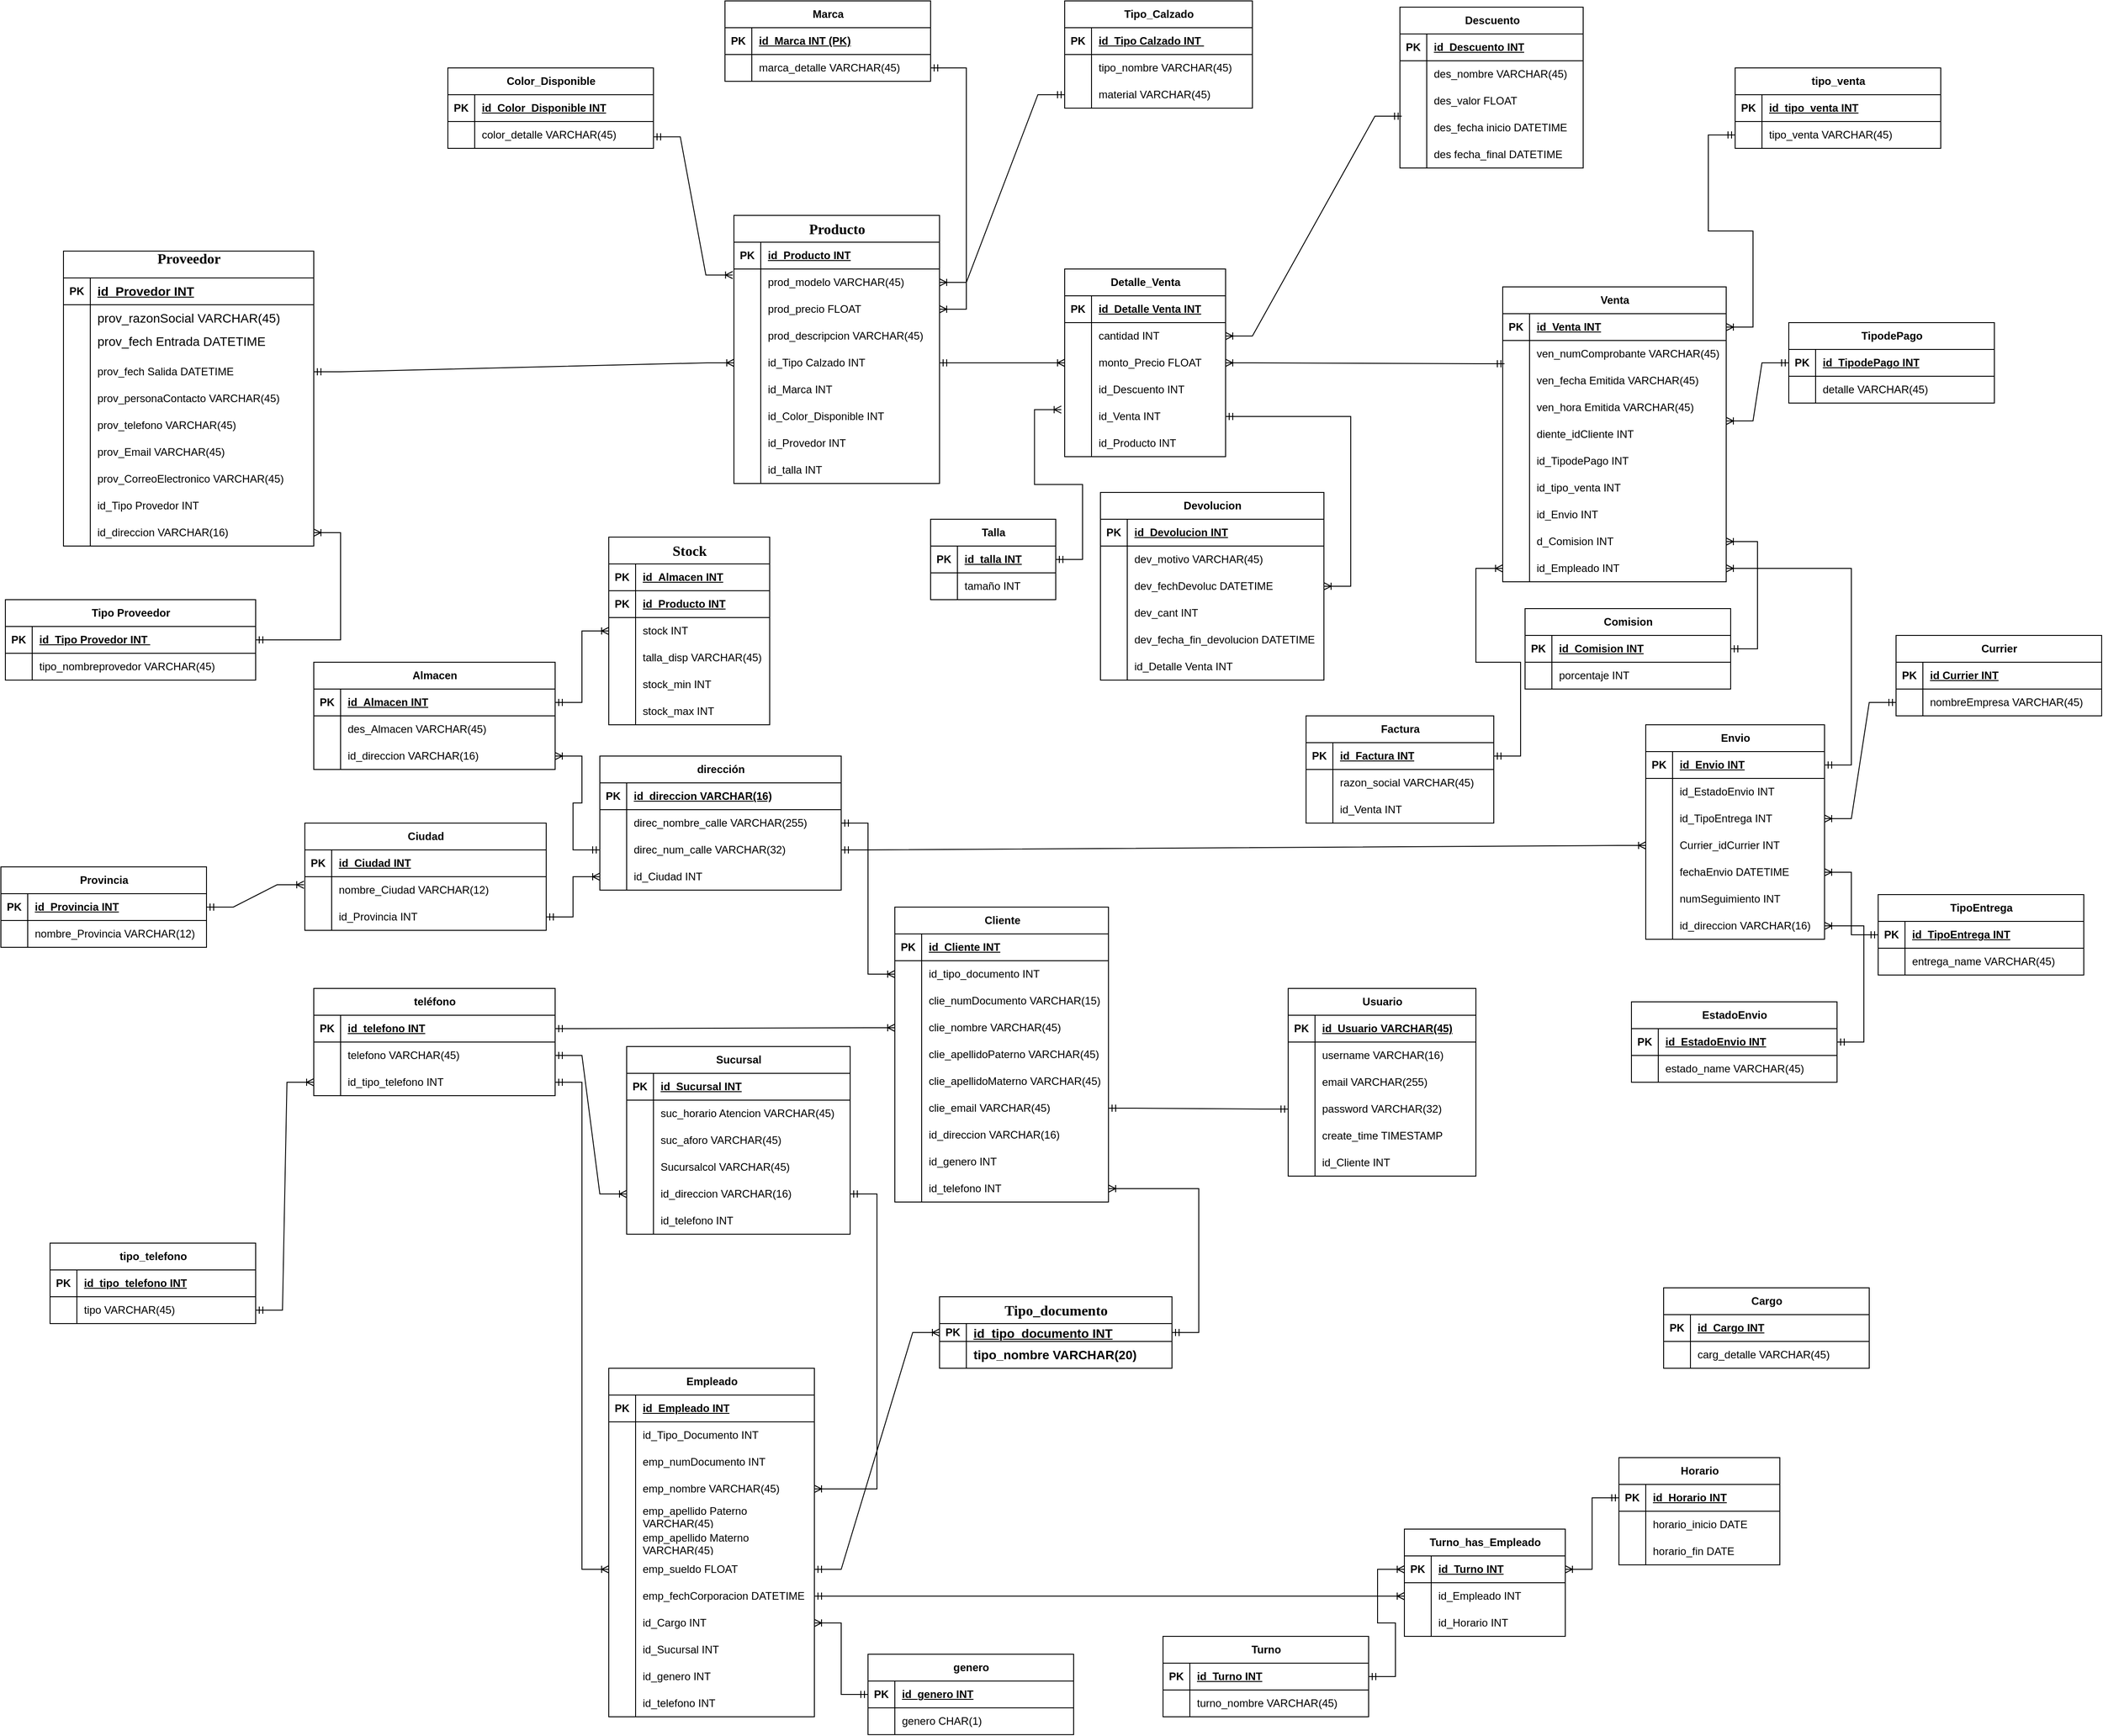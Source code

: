 <mxfile version="24.3.1" type="github">
  <diagram name="Página-1" id="HN21Cz5HRuJ8S5SI0gQg">
    <mxGraphModel dx="2354" dy="2070" grid="1" gridSize="10" guides="1" tooltips="1" connect="1" arrows="1" fold="1" page="1" pageScale="1" pageWidth="1169" pageHeight="827" math="0" shadow="0">
      <root>
        <mxCell id="0" />
        <mxCell id="1" parent="0" />
        <mxCell id="WbnWTpt7AH2d8qFCZB_h-647" value="Color_Disponible" style="shape=table;startSize=30;container=1;collapsible=1;childLayout=tableLayout;fixedRows=1;rowLines=0;fontStyle=1;align=center;resizeLast=1;html=1;" vertex="1" parent="1">
          <mxGeometry x="430" y="-525" width="230" height="90" as="geometry" />
        </mxCell>
        <mxCell id="WbnWTpt7AH2d8qFCZB_h-648" value="" style="shape=tableRow;horizontal=0;startSize=0;swimlaneHead=0;swimlaneBody=0;fillColor=none;collapsible=0;dropTarget=0;points=[[0,0.5],[1,0.5]];portConstraint=eastwest;top=0;left=0;right=0;bottom=1;" vertex="1" parent="WbnWTpt7AH2d8qFCZB_h-647">
          <mxGeometry y="30" width="230" height="30" as="geometry" />
        </mxCell>
        <mxCell id="WbnWTpt7AH2d8qFCZB_h-649" value="PK" style="shape=partialRectangle;connectable=0;fillColor=none;top=0;left=0;bottom=0;right=0;fontStyle=1;overflow=hidden;whiteSpace=wrap;html=1;" vertex="1" parent="WbnWTpt7AH2d8qFCZB_h-648">
          <mxGeometry width="30" height="30" as="geometry">
            <mxRectangle width="30" height="30" as="alternateBounds" />
          </mxGeometry>
        </mxCell>
        <mxCell id="WbnWTpt7AH2d8qFCZB_h-650" value="id_Color_Disponible INT" style="shape=partialRectangle;connectable=0;fillColor=none;top=0;left=0;bottom=0;right=0;align=left;spacingLeft=6;fontStyle=5;overflow=hidden;whiteSpace=wrap;html=1;" vertex="1" parent="WbnWTpt7AH2d8qFCZB_h-648">
          <mxGeometry x="30" width="200" height="30" as="geometry">
            <mxRectangle width="200" height="30" as="alternateBounds" />
          </mxGeometry>
        </mxCell>
        <mxCell id="WbnWTpt7AH2d8qFCZB_h-651" value="" style="shape=tableRow;horizontal=0;startSize=0;swimlaneHead=0;swimlaneBody=0;fillColor=none;collapsible=0;dropTarget=0;points=[[0,0.5],[1,0.5]];portConstraint=eastwest;top=0;left=0;right=0;bottom=0;" vertex="1" parent="WbnWTpt7AH2d8qFCZB_h-647">
          <mxGeometry y="60" width="230" height="30" as="geometry" />
        </mxCell>
        <mxCell id="WbnWTpt7AH2d8qFCZB_h-652" value="" style="shape=partialRectangle;connectable=0;fillColor=none;top=0;left=0;bottom=0;right=0;editable=1;overflow=hidden;whiteSpace=wrap;html=1;" vertex="1" parent="WbnWTpt7AH2d8qFCZB_h-651">
          <mxGeometry width="30" height="30" as="geometry">
            <mxRectangle width="30" height="30" as="alternateBounds" />
          </mxGeometry>
        </mxCell>
        <mxCell id="WbnWTpt7AH2d8qFCZB_h-653" value="color_detalle VARCHAR(45)" style="shape=partialRectangle;connectable=0;fillColor=none;top=0;left=0;bottom=0;right=0;align=left;spacingLeft=6;overflow=hidden;whiteSpace=wrap;html=1;" vertex="1" parent="WbnWTpt7AH2d8qFCZB_h-651">
          <mxGeometry x="30" width="200" height="30" as="geometry">
            <mxRectangle width="200" height="30" as="alternateBounds" />
          </mxGeometry>
        </mxCell>
        <mxCell id="WbnWTpt7AH2d8qFCZB_h-660" value="Tipo Proveedor" style="shape=table;startSize=30;container=1;collapsible=1;childLayout=tableLayout;fixedRows=1;rowLines=0;fontStyle=1;align=center;resizeLast=1;html=1;" vertex="1" parent="1">
          <mxGeometry x="-65" y="70" width="280" height="90" as="geometry" />
        </mxCell>
        <mxCell id="WbnWTpt7AH2d8qFCZB_h-661" value="" style="shape=tableRow;horizontal=0;startSize=0;swimlaneHead=0;swimlaneBody=0;fillColor=none;collapsible=0;dropTarget=0;points=[[0,0.5],[1,0.5]];portConstraint=eastwest;top=0;left=0;right=0;bottom=1;" vertex="1" parent="WbnWTpt7AH2d8qFCZB_h-660">
          <mxGeometry y="30" width="280" height="30" as="geometry" />
        </mxCell>
        <mxCell id="WbnWTpt7AH2d8qFCZB_h-662" value="PK" style="shape=partialRectangle;connectable=0;fillColor=none;top=0;left=0;bottom=0;right=0;fontStyle=1;overflow=hidden;whiteSpace=wrap;html=1;" vertex="1" parent="WbnWTpt7AH2d8qFCZB_h-661">
          <mxGeometry width="30" height="30" as="geometry">
            <mxRectangle width="30" height="30" as="alternateBounds" />
          </mxGeometry>
        </mxCell>
        <mxCell id="WbnWTpt7AH2d8qFCZB_h-663" value="id_Tipo Provedor INT&amp;nbsp;" style="shape=partialRectangle;connectable=0;fillColor=none;top=0;left=0;bottom=0;right=0;align=left;spacingLeft=6;fontStyle=5;overflow=hidden;whiteSpace=wrap;html=1;" vertex="1" parent="WbnWTpt7AH2d8qFCZB_h-661">
          <mxGeometry x="30" width="250" height="30" as="geometry">
            <mxRectangle width="250" height="30" as="alternateBounds" />
          </mxGeometry>
        </mxCell>
        <mxCell id="WbnWTpt7AH2d8qFCZB_h-664" value="" style="shape=tableRow;horizontal=0;startSize=0;swimlaneHead=0;swimlaneBody=0;fillColor=none;collapsible=0;dropTarget=0;points=[[0,0.5],[1,0.5]];portConstraint=eastwest;top=0;left=0;right=0;bottom=0;" vertex="1" parent="WbnWTpt7AH2d8qFCZB_h-660">
          <mxGeometry y="60" width="280" height="30" as="geometry" />
        </mxCell>
        <mxCell id="WbnWTpt7AH2d8qFCZB_h-665" value="" style="shape=partialRectangle;connectable=0;fillColor=none;top=0;left=0;bottom=0;right=0;editable=1;overflow=hidden;whiteSpace=wrap;html=1;" vertex="1" parent="WbnWTpt7AH2d8qFCZB_h-664">
          <mxGeometry width="30" height="30" as="geometry">
            <mxRectangle width="30" height="30" as="alternateBounds" />
          </mxGeometry>
        </mxCell>
        <mxCell id="WbnWTpt7AH2d8qFCZB_h-666" value="tipo_nombreprovedor VARCHAR(45)" style="shape=partialRectangle;connectable=0;fillColor=none;top=0;left=0;bottom=0;right=0;align=left;spacingLeft=6;overflow=hidden;whiteSpace=wrap;html=1;" vertex="1" parent="WbnWTpt7AH2d8qFCZB_h-664">
          <mxGeometry x="30" width="250" height="30" as="geometry">
            <mxRectangle width="250" height="30" as="alternateBounds" />
          </mxGeometry>
        </mxCell>
        <mxCell id="WbnWTpt7AH2d8qFCZB_h-673" value="Almacen" style="shape=table;startSize=30;container=1;collapsible=1;childLayout=tableLayout;fixedRows=1;rowLines=0;fontStyle=1;align=center;resizeLast=1;html=1;" vertex="1" parent="1">
          <mxGeometry x="280" y="140" width="270" height="120" as="geometry" />
        </mxCell>
        <mxCell id="WbnWTpt7AH2d8qFCZB_h-674" value="" style="shape=tableRow;horizontal=0;startSize=0;swimlaneHead=0;swimlaneBody=0;fillColor=none;collapsible=0;dropTarget=0;points=[[0,0.5],[1,0.5]];portConstraint=eastwest;top=0;left=0;right=0;bottom=1;" vertex="1" parent="WbnWTpt7AH2d8qFCZB_h-673">
          <mxGeometry y="30" width="270" height="30" as="geometry" />
        </mxCell>
        <mxCell id="WbnWTpt7AH2d8qFCZB_h-675" value="PK" style="shape=partialRectangle;connectable=0;fillColor=none;top=0;left=0;bottom=0;right=0;fontStyle=1;overflow=hidden;whiteSpace=wrap;html=1;" vertex="1" parent="WbnWTpt7AH2d8qFCZB_h-674">
          <mxGeometry width="30" height="30" as="geometry">
            <mxRectangle width="30" height="30" as="alternateBounds" />
          </mxGeometry>
        </mxCell>
        <mxCell id="WbnWTpt7AH2d8qFCZB_h-676" value="id_Almacen INT" style="shape=partialRectangle;connectable=0;fillColor=none;top=0;left=0;bottom=0;right=0;align=left;spacingLeft=6;fontStyle=5;overflow=hidden;whiteSpace=wrap;html=1;" vertex="1" parent="WbnWTpt7AH2d8qFCZB_h-674">
          <mxGeometry x="30" width="240" height="30" as="geometry">
            <mxRectangle width="240" height="30" as="alternateBounds" />
          </mxGeometry>
        </mxCell>
        <mxCell id="WbnWTpt7AH2d8qFCZB_h-677" value="" style="shape=tableRow;horizontal=0;startSize=0;swimlaneHead=0;swimlaneBody=0;fillColor=none;collapsible=0;dropTarget=0;points=[[0,0.5],[1,0.5]];portConstraint=eastwest;top=0;left=0;right=0;bottom=0;" vertex="1" parent="WbnWTpt7AH2d8qFCZB_h-673">
          <mxGeometry y="60" width="270" height="30" as="geometry" />
        </mxCell>
        <mxCell id="WbnWTpt7AH2d8qFCZB_h-678" value="" style="shape=partialRectangle;connectable=0;fillColor=none;top=0;left=0;bottom=0;right=0;editable=1;overflow=hidden;whiteSpace=wrap;html=1;" vertex="1" parent="WbnWTpt7AH2d8qFCZB_h-677">
          <mxGeometry width="30" height="30" as="geometry">
            <mxRectangle width="30" height="30" as="alternateBounds" />
          </mxGeometry>
        </mxCell>
        <mxCell id="WbnWTpt7AH2d8qFCZB_h-679" value="des_Almacen VARCHAR(45)" style="shape=partialRectangle;connectable=0;fillColor=none;top=0;left=0;bottom=0;right=0;align=left;spacingLeft=6;overflow=hidden;whiteSpace=wrap;html=1;" vertex="1" parent="WbnWTpt7AH2d8qFCZB_h-677">
          <mxGeometry x="30" width="240" height="30" as="geometry">
            <mxRectangle width="240" height="30" as="alternateBounds" />
          </mxGeometry>
        </mxCell>
        <mxCell id="WbnWTpt7AH2d8qFCZB_h-680" value="" style="shape=tableRow;horizontal=0;startSize=0;swimlaneHead=0;swimlaneBody=0;fillColor=none;collapsible=0;dropTarget=0;points=[[0,0.5],[1,0.5]];portConstraint=eastwest;top=0;left=0;right=0;bottom=0;" vertex="1" parent="WbnWTpt7AH2d8qFCZB_h-673">
          <mxGeometry y="90" width="270" height="30" as="geometry" />
        </mxCell>
        <mxCell id="WbnWTpt7AH2d8qFCZB_h-681" value="" style="shape=partialRectangle;connectable=0;fillColor=none;top=0;left=0;bottom=0;right=0;editable=1;overflow=hidden;whiteSpace=wrap;html=1;" vertex="1" parent="WbnWTpt7AH2d8qFCZB_h-680">
          <mxGeometry width="30" height="30" as="geometry">
            <mxRectangle width="30" height="30" as="alternateBounds" />
          </mxGeometry>
        </mxCell>
        <mxCell id="WbnWTpt7AH2d8qFCZB_h-682" value="id_direccion VARCHAR(16)" style="shape=partialRectangle;connectable=0;fillColor=none;top=0;left=0;bottom=0;right=0;align=left;spacingLeft=6;overflow=hidden;whiteSpace=wrap;html=1;" vertex="1" parent="WbnWTpt7AH2d8qFCZB_h-680">
          <mxGeometry x="30" width="240" height="30" as="geometry">
            <mxRectangle width="240" height="30" as="alternateBounds" />
          </mxGeometry>
        </mxCell>
        <mxCell id="WbnWTpt7AH2d8qFCZB_h-686" value="&lt;br&gt;&lt;b id=&quot;docs-internal-guid-21525206-7fff-1877-b675-6603509759f3&quot; style=&quot;font-weight:normal;&quot;&gt;&lt;p style=&quot;line-height:1.2;margin-top:0pt;margin-bottom:0pt;&quot; dir=&quot;ltr&quot;&gt;&lt;span style=&quot;font-size:12pt;font-family:&#39;Times New Roman&#39;,serif;color:#000000;background-color:transparent;font-weight:700;font-style:normal;font-variant:normal;text-decoration:none;vertical-align:baseline;white-space:pre;white-space:pre-wrap;&quot;&gt;Producto&lt;/span&gt;&lt;/p&gt;&lt;/b&gt;&lt;div&gt;&lt;br/&gt;&lt;/div&gt;" style="shape=table;startSize=30;container=1;collapsible=1;childLayout=tableLayout;fixedRows=1;rowLines=0;fontStyle=1;align=center;resizeLast=1;html=1;" vertex="1" parent="1">
          <mxGeometry x="750" y="-360" width="230" height="300" as="geometry" />
        </mxCell>
        <mxCell id="WbnWTpt7AH2d8qFCZB_h-687" value="" style="shape=tableRow;horizontal=0;startSize=0;swimlaneHead=0;swimlaneBody=0;fillColor=none;collapsible=0;dropTarget=0;points=[[0,0.5],[1,0.5]];portConstraint=eastwest;top=0;left=0;right=0;bottom=1;" vertex="1" parent="WbnWTpt7AH2d8qFCZB_h-686">
          <mxGeometry y="30" width="230" height="30" as="geometry" />
        </mxCell>
        <mxCell id="WbnWTpt7AH2d8qFCZB_h-688" value="PK" style="shape=partialRectangle;connectable=0;fillColor=none;top=0;left=0;bottom=0;right=0;fontStyle=1;overflow=hidden;whiteSpace=wrap;html=1;" vertex="1" parent="WbnWTpt7AH2d8qFCZB_h-687">
          <mxGeometry width="30" height="30" as="geometry">
            <mxRectangle width="30" height="30" as="alternateBounds" />
          </mxGeometry>
        </mxCell>
        <mxCell id="WbnWTpt7AH2d8qFCZB_h-689" value="id_Producto INT" style="shape=partialRectangle;connectable=0;fillColor=none;top=0;left=0;bottom=0;right=0;align=left;spacingLeft=6;fontStyle=5;overflow=hidden;whiteSpace=wrap;html=1;" vertex="1" parent="WbnWTpt7AH2d8qFCZB_h-687">
          <mxGeometry x="30" width="200" height="30" as="geometry">
            <mxRectangle width="200" height="30" as="alternateBounds" />
          </mxGeometry>
        </mxCell>
        <mxCell id="WbnWTpt7AH2d8qFCZB_h-690" value="" style="shape=tableRow;horizontal=0;startSize=0;swimlaneHead=0;swimlaneBody=0;fillColor=none;collapsible=0;dropTarget=0;points=[[0,0.5],[1,0.5]];portConstraint=eastwest;top=0;left=0;right=0;bottom=0;" vertex="1" parent="WbnWTpt7AH2d8qFCZB_h-686">
          <mxGeometry y="60" width="230" height="30" as="geometry" />
        </mxCell>
        <mxCell id="WbnWTpt7AH2d8qFCZB_h-691" value="" style="shape=partialRectangle;connectable=0;fillColor=none;top=0;left=0;bottom=0;right=0;editable=1;overflow=hidden;whiteSpace=wrap;html=1;" vertex="1" parent="WbnWTpt7AH2d8qFCZB_h-690">
          <mxGeometry width="30" height="30" as="geometry">
            <mxRectangle width="30" height="30" as="alternateBounds" />
          </mxGeometry>
        </mxCell>
        <mxCell id="WbnWTpt7AH2d8qFCZB_h-692" value="prod_modelo VARCHAR(45)" style="shape=partialRectangle;connectable=0;fillColor=none;top=0;left=0;bottom=0;right=0;align=left;spacingLeft=6;overflow=hidden;whiteSpace=wrap;html=1;" vertex="1" parent="WbnWTpt7AH2d8qFCZB_h-690">
          <mxGeometry x="30" width="200" height="30" as="geometry">
            <mxRectangle width="200" height="30" as="alternateBounds" />
          </mxGeometry>
        </mxCell>
        <mxCell id="WbnWTpt7AH2d8qFCZB_h-693" value="" style="shape=tableRow;horizontal=0;startSize=0;swimlaneHead=0;swimlaneBody=0;fillColor=none;collapsible=0;dropTarget=0;points=[[0,0.5],[1,0.5]];portConstraint=eastwest;top=0;left=0;right=0;bottom=0;" vertex="1" parent="WbnWTpt7AH2d8qFCZB_h-686">
          <mxGeometry y="90" width="230" height="30" as="geometry" />
        </mxCell>
        <mxCell id="WbnWTpt7AH2d8qFCZB_h-694" value="" style="shape=partialRectangle;connectable=0;fillColor=none;top=0;left=0;bottom=0;right=0;editable=1;overflow=hidden;whiteSpace=wrap;html=1;" vertex="1" parent="WbnWTpt7AH2d8qFCZB_h-693">
          <mxGeometry width="30" height="30" as="geometry">
            <mxRectangle width="30" height="30" as="alternateBounds" />
          </mxGeometry>
        </mxCell>
        <mxCell id="WbnWTpt7AH2d8qFCZB_h-695" value="prod_precio FLOAT" style="shape=partialRectangle;connectable=0;fillColor=none;top=0;left=0;bottom=0;right=0;align=left;spacingLeft=6;overflow=hidden;whiteSpace=wrap;html=1;" vertex="1" parent="WbnWTpt7AH2d8qFCZB_h-693">
          <mxGeometry x="30" width="200" height="30" as="geometry">
            <mxRectangle width="200" height="30" as="alternateBounds" />
          </mxGeometry>
        </mxCell>
        <mxCell id="WbnWTpt7AH2d8qFCZB_h-782" value="" style="shape=tableRow;horizontal=0;startSize=0;swimlaneHead=0;swimlaneBody=0;fillColor=none;collapsible=0;dropTarget=0;points=[[0,0.5],[1,0.5]];portConstraint=eastwest;top=0;left=0;right=0;bottom=0;" vertex="1" parent="WbnWTpt7AH2d8qFCZB_h-686">
          <mxGeometry y="120" width="230" height="30" as="geometry" />
        </mxCell>
        <mxCell id="WbnWTpt7AH2d8qFCZB_h-783" value="" style="shape=partialRectangle;connectable=0;fillColor=none;top=0;left=0;bottom=0;right=0;editable=1;overflow=hidden;whiteSpace=wrap;html=1;" vertex="1" parent="WbnWTpt7AH2d8qFCZB_h-782">
          <mxGeometry width="30" height="30" as="geometry">
            <mxRectangle width="30" height="30" as="alternateBounds" />
          </mxGeometry>
        </mxCell>
        <mxCell id="WbnWTpt7AH2d8qFCZB_h-784" value="&lt;div&gt;prod_descripcion VARCHAR(45)&lt;/div&gt;" style="shape=partialRectangle;connectable=0;fillColor=none;top=0;left=0;bottom=0;right=0;align=left;spacingLeft=6;overflow=hidden;whiteSpace=wrap;html=1;" vertex="1" parent="WbnWTpt7AH2d8qFCZB_h-782">
          <mxGeometry x="30" width="200" height="30" as="geometry">
            <mxRectangle width="200" height="30" as="alternateBounds" />
          </mxGeometry>
        </mxCell>
        <mxCell id="WbnWTpt7AH2d8qFCZB_h-779" value="" style="shape=tableRow;horizontal=0;startSize=0;swimlaneHead=0;swimlaneBody=0;fillColor=none;collapsible=0;dropTarget=0;points=[[0,0.5],[1,0.5]];portConstraint=eastwest;top=0;left=0;right=0;bottom=0;" vertex="1" parent="WbnWTpt7AH2d8qFCZB_h-686">
          <mxGeometry y="150" width="230" height="30" as="geometry" />
        </mxCell>
        <mxCell id="WbnWTpt7AH2d8qFCZB_h-780" value="" style="shape=partialRectangle;connectable=0;fillColor=none;top=0;left=0;bottom=0;right=0;editable=1;overflow=hidden;whiteSpace=wrap;html=1;" vertex="1" parent="WbnWTpt7AH2d8qFCZB_h-779">
          <mxGeometry width="30" height="30" as="geometry">
            <mxRectangle width="30" height="30" as="alternateBounds" />
          </mxGeometry>
        </mxCell>
        <mxCell id="WbnWTpt7AH2d8qFCZB_h-781" value="&lt;div&gt;id_Tipo Calzado INT&lt;/div&gt;" style="shape=partialRectangle;connectable=0;fillColor=none;top=0;left=0;bottom=0;right=0;align=left;spacingLeft=6;overflow=hidden;whiteSpace=wrap;html=1;" vertex="1" parent="WbnWTpt7AH2d8qFCZB_h-779">
          <mxGeometry x="30" width="200" height="30" as="geometry">
            <mxRectangle width="200" height="30" as="alternateBounds" />
          </mxGeometry>
        </mxCell>
        <mxCell id="WbnWTpt7AH2d8qFCZB_h-776" value="" style="shape=tableRow;horizontal=0;startSize=0;swimlaneHead=0;swimlaneBody=0;fillColor=none;collapsible=0;dropTarget=0;points=[[0,0.5],[1,0.5]];portConstraint=eastwest;top=0;left=0;right=0;bottom=0;" vertex="1" parent="WbnWTpt7AH2d8qFCZB_h-686">
          <mxGeometry y="180" width="230" height="30" as="geometry" />
        </mxCell>
        <mxCell id="WbnWTpt7AH2d8qFCZB_h-777" value="" style="shape=partialRectangle;connectable=0;fillColor=none;top=0;left=0;bottom=0;right=0;editable=1;overflow=hidden;whiteSpace=wrap;html=1;" vertex="1" parent="WbnWTpt7AH2d8qFCZB_h-776">
          <mxGeometry width="30" height="30" as="geometry">
            <mxRectangle width="30" height="30" as="alternateBounds" />
          </mxGeometry>
        </mxCell>
        <mxCell id="WbnWTpt7AH2d8qFCZB_h-778" value="id_Marca INT" style="shape=partialRectangle;connectable=0;fillColor=none;top=0;left=0;bottom=0;right=0;align=left;spacingLeft=6;overflow=hidden;whiteSpace=wrap;html=1;" vertex="1" parent="WbnWTpt7AH2d8qFCZB_h-776">
          <mxGeometry x="30" width="200" height="30" as="geometry">
            <mxRectangle width="200" height="30" as="alternateBounds" />
          </mxGeometry>
        </mxCell>
        <mxCell id="WbnWTpt7AH2d8qFCZB_h-773" value="" style="shape=tableRow;horizontal=0;startSize=0;swimlaneHead=0;swimlaneBody=0;fillColor=none;collapsible=0;dropTarget=0;points=[[0,0.5],[1,0.5]];portConstraint=eastwest;top=0;left=0;right=0;bottom=0;" vertex="1" parent="WbnWTpt7AH2d8qFCZB_h-686">
          <mxGeometry y="210" width="230" height="30" as="geometry" />
        </mxCell>
        <mxCell id="WbnWTpt7AH2d8qFCZB_h-774" value="" style="shape=partialRectangle;connectable=0;fillColor=none;top=0;left=0;bottom=0;right=0;editable=1;overflow=hidden;whiteSpace=wrap;html=1;" vertex="1" parent="WbnWTpt7AH2d8qFCZB_h-773">
          <mxGeometry width="30" height="30" as="geometry">
            <mxRectangle width="30" height="30" as="alternateBounds" />
          </mxGeometry>
        </mxCell>
        <mxCell id="WbnWTpt7AH2d8qFCZB_h-775" value="id_Color_Disponible INT" style="shape=partialRectangle;connectable=0;fillColor=none;top=0;left=0;bottom=0;right=0;align=left;spacingLeft=6;overflow=hidden;whiteSpace=wrap;html=1;" vertex="1" parent="WbnWTpt7AH2d8qFCZB_h-773">
          <mxGeometry x="30" width="200" height="30" as="geometry">
            <mxRectangle width="200" height="30" as="alternateBounds" />
          </mxGeometry>
        </mxCell>
        <mxCell id="WbnWTpt7AH2d8qFCZB_h-770" value="" style="shape=tableRow;horizontal=0;startSize=0;swimlaneHead=0;swimlaneBody=0;fillColor=none;collapsible=0;dropTarget=0;points=[[0,0.5],[1,0.5]];portConstraint=eastwest;top=0;left=0;right=0;bottom=0;" vertex="1" parent="WbnWTpt7AH2d8qFCZB_h-686">
          <mxGeometry y="240" width="230" height="30" as="geometry" />
        </mxCell>
        <mxCell id="WbnWTpt7AH2d8qFCZB_h-771" value="" style="shape=partialRectangle;connectable=0;fillColor=none;top=0;left=0;bottom=0;right=0;editable=1;overflow=hidden;whiteSpace=wrap;html=1;" vertex="1" parent="WbnWTpt7AH2d8qFCZB_h-770">
          <mxGeometry width="30" height="30" as="geometry">
            <mxRectangle width="30" height="30" as="alternateBounds" />
          </mxGeometry>
        </mxCell>
        <mxCell id="WbnWTpt7AH2d8qFCZB_h-772" value="id_Provedor INT" style="shape=partialRectangle;connectable=0;fillColor=none;top=0;left=0;bottom=0;right=0;align=left;spacingLeft=6;overflow=hidden;whiteSpace=wrap;html=1;" vertex="1" parent="WbnWTpt7AH2d8qFCZB_h-770">
          <mxGeometry x="30" width="200" height="30" as="geometry">
            <mxRectangle width="200" height="30" as="alternateBounds" />
          </mxGeometry>
        </mxCell>
        <mxCell id="WbnWTpt7AH2d8qFCZB_h-767" value="" style="shape=tableRow;horizontal=0;startSize=0;swimlaneHead=0;swimlaneBody=0;fillColor=none;collapsible=0;dropTarget=0;points=[[0,0.5],[1,0.5]];portConstraint=eastwest;top=0;left=0;right=0;bottom=0;" vertex="1" parent="WbnWTpt7AH2d8qFCZB_h-686">
          <mxGeometry y="270" width="230" height="30" as="geometry" />
        </mxCell>
        <mxCell id="WbnWTpt7AH2d8qFCZB_h-768" value="" style="shape=partialRectangle;connectable=0;fillColor=none;top=0;left=0;bottom=0;right=0;editable=1;overflow=hidden;whiteSpace=wrap;html=1;" vertex="1" parent="WbnWTpt7AH2d8qFCZB_h-767">
          <mxGeometry width="30" height="30" as="geometry">
            <mxRectangle width="30" height="30" as="alternateBounds" />
          </mxGeometry>
        </mxCell>
        <mxCell id="WbnWTpt7AH2d8qFCZB_h-769" value="&lt;div&gt;id_talla INT&lt;/div&gt;" style="shape=partialRectangle;connectable=0;fillColor=none;top=0;left=0;bottom=0;right=0;align=left;spacingLeft=6;overflow=hidden;whiteSpace=wrap;html=1;" vertex="1" parent="WbnWTpt7AH2d8qFCZB_h-767">
          <mxGeometry x="30" width="200" height="30" as="geometry">
            <mxRectangle width="200" height="30" as="alternateBounds" />
          </mxGeometry>
        </mxCell>
        <mxCell id="WbnWTpt7AH2d8qFCZB_h-699" value="&lt;br&gt;&lt;b id=&quot;docs-internal-guid-811488fe-7fff-0fb5-706b-af505b3e668e&quot; style=&quot;font-weight:normal;&quot;&gt;&lt;p style=&quot;line-height:1.2;margin-top:0pt;margin-bottom:0pt;&quot; dir=&quot;ltr&quot;&gt;&lt;span style=&quot;font-size:12pt;font-family:&#39;Times New Roman&#39;,serif;color:#000000;background-color:transparent;font-weight:700;font-style:normal;font-variant:normal;text-decoration:none;vertical-align:baseline;white-space:pre;white-space:pre-wrap;&quot;&gt;Stock&lt;/span&gt;&lt;/p&gt;&lt;/b&gt;&lt;div&gt;&lt;br/&gt;&lt;/div&gt;" style="shape=table;startSize=30;container=1;collapsible=1;childLayout=tableLayout;fixedRows=1;rowLines=0;fontStyle=1;align=center;resizeLast=1;html=1;" vertex="1" parent="1">
          <mxGeometry x="610" width="180" height="210" as="geometry" />
        </mxCell>
        <mxCell id="WbnWTpt7AH2d8qFCZB_h-700" value="" style="shape=tableRow;horizontal=0;startSize=0;swimlaneHead=0;swimlaneBody=0;fillColor=none;collapsible=0;dropTarget=0;points=[[0,0.5],[1,0.5]];portConstraint=eastwest;top=0;left=0;right=0;bottom=1;" vertex="1" parent="WbnWTpt7AH2d8qFCZB_h-699">
          <mxGeometry y="30" width="180" height="30" as="geometry" />
        </mxCell>
        <mxCell id="WbnWTpt7AH2d8qFCZB_h-701" value="PK" style="shape=partialRectangle;connectable=0;fillColor=none;top=0;left=0;bottom=0;right=0;fontStyle=1;overflow=hidden;whiteSpace=wrap;html=1;" vertex="1" parent="WbnWTpt7AH2d8qFCZB_h-700">
          <mxGeometry width="30" height="30" as="geometry">
            <mxRectangle width="30" height="30" as="alternateBounds" />
          </mxGeometry>
        </mxCell>
        <mxCell id="WbnWTpt7AH2d8qFCZB_h-702" value="id_Almacen INT" style="shape=partialRectangle;connectable=0;fillColor=none;top=0;left=0;bottom=0;right=0;align=left;spacingLeft=6;fontStyle=5;overflow=hidden;whiteSpace=wrap;html=1;" vertex="1" parent="WbnWTpt7AH2d8qFCZB_h-700">
          <mxGeometry x="30" width="150" height="30" as="geometry">
            <mxRectangle width="150" height="30" as="alternateBounds" />
          </mxGeometry>
        </mxCell>
        <mxCell id="WbnWTpt7AH2d8qFCZB_h-785" value="" style="shape=tableRow;horizontal=0;startSize=0;swimlaneHead=0;swimlaneBody=0;fillColor=none;collapsible=0;dropTarget=0;points=[[0,0.5],[1,0.5]];portConstraint=eastwest;top=0;left=0;right=0;bottom=1;" vertex="1" parent="WbnWTpt7AH2d8qFCZB_h-699">
          <mxGeometry y="60" width="180" height="30" as="geometry" />
        </mxCell>
        <mxCell id="WbnWTpt7AH2d8qFCZB_h-786" value="PK" style="shape=partialRectangle;connectable=0;fillColor=none;top=0;left=0;bottom=0;right=0;fontStyle=1;overflow=hidden;whiteSpace=wrap;html=1;" vertex="1" parent="WbnWTpt7AH2d8qFCZB_h-785">
          <mxGeometry width="30" height="30" as="geometry">
            <mxRectangle width="30" height="30" as="alternateBounds" />
          </mxGeometry>
        </mxCell>
        <mxCell id="WbnWTpt7AH2d8qFCZB_h-787" value="id_Producto INT" style="shape=partialRectangle;connectable=0;fillColor=none;top=0;left=0;bottom=0;right=0;align=left;spacingLeft=6;fontStyle=5;overflow=hidden;whiteSpace=wrap;html=1;" vertex="1" parent="WbnWTpt7AH2d8qFCZB_h-785">
          <mxGeometry x="30" width="150" height="30" as="geometry">
            <mxRectangle width="150" height="30" as="alternateBounds" />
          </mxGeometry>
        </mxCell>
        <mxCell id="WbnWTpt7AH2d8qFCZB_h-703" value="" style="shape=tableRow;horizontal=0;startSize=0;swimlaneHead=0;swimlaneBody=0;fillColor=none;collapsible=0;dropTarget=0;points=[[0,0.5],[1,0.5]];portConstraint=eastwest;top=0;left=0;right=0;bottom=0;" vertex="1" parent="WbnWTpt7AH2d8qFCZB_h-699">
          <mxGeometry y="90" width="180" height="30" as="geometry" />
        </mxCell>
        <mxCell id="WbnWTpt7AH2d8qFCZB_h-704" value="" style="shape=partialRectangle;connectable=0;fillColor=none;top=0;left=0;bottom=0;right=0;editable=1;overflow=hidden;whiteSpace=wrap;html=1;" vertex="1" parent="WbnWTpt7AH2d8qFCZB_h-703">
          <mxGeometry width="30" height="30" as="geometry">
            <mxRectangle width="30" height="30" as="alternateBounds" />
          </mxGeometry>
        </mxCell>
        <mxCell id="WbnWTpt7AH2d8qFCZB_h-705" value="stock INT" style="shape=partialRectangle;connectable=0;fillColor=none;top=0;left=0;bottom=0;right=0;align=left;spacingLeft=6;overflow=hidden;whiteSpace=wrap;html=1;" vertex="1" parent="WbnWTpt7AH2d8qFCZB_h-703">
          <mxGeometry x="30" width="150" height="30" as="geometry">
            <mxRectangle width="150" height="30" as="alternateBounds" />
          </mxGeometry>
        </mxCell>
        <mxCell id="WbnWTpt7AH2d8qFCZB_h-706" value="" style="shape=tableRow;horizontal=0;startSize=0;swimlaneHead=0;swimlaneBody=0;fillColor=none;collapsible=0;dropTarget=0;points=[[0,0.5],[1,0.5]];portConstraint=eastwest;top=0;left=0;right=0;bottom=0;" vertex="1" parent="WbnWTpt7AH2d8qFCZB_h-699">
          <mxGeometry y="120" width="180" height="30" as="geometry" />
        </mxCell>
        <mxCell id="WbnWTpt7AH2d8qFCZB_h-707" value="" style="shape=partialRectangle;connectable=0;fillColor=none;top=0;left=0;bottom=0;right=0;editable=1;overflow=hidden;whiteSpace=wrap;html=1;" vertex="1" parent="WbnWTpt7AH2d8qFCZB_h-706">
          <mxGeometry width="30" height="30" as="geometry">
            <mxRectangle width="30" height="30" as="alternateBounds" />
          </mxGeometry>
        </mxCell>
        <mxCell id="WbnWTpt7AH2d8qFCZB_h-708" value="talla_disp VARCHAR(45)" style="shape=partialRectangle;connectable=0;fillColor=none;top=0;left=0;bottom=0;right=0;align=left;spacingLeft=6;overflow=hidden;whiteSpace=wrap;html=1;" vertex="1" parent="WbnWTpt7AH2d8qFCZB_h-706">
          <mxGeometry x="30" width="150" height="30" as="geometry">
            <mxRectangle width="150" height="30" as="alternateBounds" />
          </mxGeometry>
        </mxCell>
        <mxCell id="WbnWTpt7AH2d8qFCZB_h-789" value="" style="shape=tableRow;horizontal=0;startSize=0;swimlaneHead=0;swimlaneBody=0;fillColor=none;collapsible=0;dropTarget=0;points=[[0,0.5],[1,0.5]];portConstraint=eastwest;top=0;left=0;right=0;bottom=0;" vertex="1" parent="WbnWTpt7AH2d8qFCZB_h-699">
          <mxGeometry y="150" width="180" height="30" as="geometry" />
        </mxCell>
        <mxCell id="WbnWTpt7AH2d8qFCZB_h-790" value="" style="shape=partialRectangle;connectable=0;fillColor=none;top=0;left=0;bottom=0;right=0;editable=1;overflow=hidden;whiteSpace=wrap;html=1;" vertex="1" parent="WbnWTpt7AH2d8qFCZB_h-789">
          <mxGeometry width="30" height="30" as="geometry">
            <mxRectangle width="30" height="30" as="alternateBounds" />
          </mxGeometry>
        </mxCell>
        <mxCell id="WbnWTpt7AH2d8qFCZB_h-791" value="stock_min INT" style="shape=partialRectangle;connectable=0;fillColor=none;top=0;left=0;bottom=0;right=0;align=left;spacingLeft=6;overflow=hidden;whiteSpace=wrap;html=1;" vertex="1" parent="WbnWTpt7AH2d8qFCZB_h-789">
          <mxGeometry x="30" width="150" height="30" as="geometry">
            <mxRectangle width="150" height="30" as="alternateBounds" />
          </mxGeometry>
        </mxCell>
        <mxCell id="WbnWTpt7AH2d8qFCZB_h-709" value="" style="shape=tableRow;horizontal=0;startSize=0;swimlaneHead=0;swimlaneBody=0;fillColor=none;collapsible=0;dropTarget=0;points=[[0,0.5],[1,0.5]];portConstraint=eastwest;top=0;left=0;right=0;bottom=0;" vertex="1" parent="WbnWTpt7AH2d8qFCZB_h-699">
          <mxGeometry y="180" width="180" height="30" as="geometry" />
        </mxCell>
        <mxCell id="WbnWTpt7AH2d8qFCZB_h-710" value="" style="shape=partialRectangle;connectable=0;fillColor=none;top=0;left=0;bottom=0;right=0;editable=1;overflow=hidden;whiteSpace=wrap;html=1;" vertex="1" parent="WbnWTpt7AH2d8qFCZB_h-709">
          <mxGeometry width="30" height="30" as="geometry">
            <mxRectangle width="30" height="30" as="alternateBounds" />
          </mxGeometry>
        </mxCell>
        <mxCell id="WbnWTpt7AH2d8qFCZB_h-711" value="stock_max INT" style="shape=partialRectangle;connectable=0;fillColor=none;top=0;left=0;bottom=0;right=0;align=left;spacingLeft=6;overflow=hidden;whiteSpace=wrap;html=1;" vertex="1" parent="WbnWTpt7AH2d8qFCZB_h-709">
          <mxGeometry x="30" width="150" height="30" as="geometry">
            <mxRectangle width="150" height="30" as="alternateBounds" />
          </mxGeometry>
        </mxCell>
        <mxCell id="WbnWTpt7AH2d8qFCZB_h-23" value="&#xa;&lt;b id=&quot;docs-internal-guid-5f963560-7fff-fdfb-8597-596109c9f93c&quot; style=&quot;font-weight:normal;&quot;&gt;&lt;span style=&quot;font-size:12pt;font-family:&#39;Times New Roman&#39;,serif;color:#000000;background-color:transparent;font-weight:700;font-style:normal;font-variant:normal;text-decoration:none;vertical-align:baseline;white-space:pre;white-space:pre-wrap;&quot;&gt;Proveedor&lt;/span&gt;&lt;/b&gt;&#xa;&#xa;" style="shape=table;startSize=30;container=1;collapsible=1;childLayout=tableLayout;fixedRows=1;rowLines=0;fontStyle=1;align=center;resizeLast=1;html=1;" vertex="1" parent="1">
          <mxGeometry y="-320" width="280" height="330" as="geometry" />
        </mxCell>
        <mxCell id="WbnWTpt7AH2d8qFCZB_h-24" value="" style="shape=tableRow;horizontal=0;startSize=0;swimlaneHead=0;swimlaneBody=0;fillColor=none;collapsible=0;dropTarget=0;points=[[0,0.5],[1,0.5]];portConstraint=eastwest;top=0;left=0;right=0;bottom=1;" vertex="1" parent="WbnWTpt7AH2d8qFCZB_h-23">
          <mxGeometry y="30" width="280" height="30" as="geometry" />
        </mxCell>
        <mxCell id="WbnWTpt7AH2d8qFCZB_h-25" value="PK" style="shape=partialRectangle;connectable=0;fillColor=none;top=0;left=0;bottom=0;right=0;fontStyle=1;overflow=hidden;whiteSpace=wrap;html=1;" vertex="1" parent="WbnWTpt7AH2d8qFCZB_h-24">
          <mxGeometry width="30" height="30" as="geometry">
            <mxRectangle width="30" height="30" as="alternateBounds" />
          </mxGeometry>
        </mxCell>
        <mxCell id="WbnWTpt7AH2d8qFCZB_h-26" value="&lt;span id=&quot;docs-internal-guid-f2f6bfc8-7fff-d427-bff9-ecb4858b0eae&quot; style=&quot;font-weight:normal;&quot;&gt;&lt;span style=&quot;font-size: 10.5pt; font-family: Arial, sans-serif; background-color: rgb(255, 255, 255); font-weight: 700; font-variant-numeric: normal; font-variant-east-asian: normal; font-variant-alternates: normal; font-variant-position: normal; text-decoration-line: none; vertical-align: baseline; white-space-collapse: preserve;&quot;&gt;id_Provedor INT&lt;/span&gt;&lt;/span&gt;" style="shape=partialRectangle;connectable=0;fillColor=none;top=0;left=0;bottom=0;right=0;align=left;spacingLeft=6;fontStyle=5;overflow=hidden;whiteSpace=wrap;html=1;" vertex="1" parent="WbnWTpt7AH2d8qFCZB_h-24">
          <mxGeometry x="30" width="250" height="30" as="geometry">
            <mxRectangle width="250" height="30" as="alternateBounds" />
          </mxGeometry>
        </mxCell>
        <mxCell id="WbnWTpt7AH2d8qFCZB_h-27" value="" style="shape=tableRow;horizontal=0;startSize=0;swimlaneHead=0;swimlaneBody=0;fillColor=none;collapsible=0;dropTarget=0;points=[[0,0.5],[1,0.5]];portConstraint=eastwest;top=0;left=0;right=0;bottom=0;" vertex="1" parent="WbnWTpt7AH2d8qFCZB_h-23">
          <mxGeometry y="60" width="280" height="30" as="geometry" />
        </mxCell>
        <mxCell id="WbnWTpt7AH2d8qFCZB_h-28" value="" style="shape=partialRectangle;connectable=0;fillColor=none;top=0;left=0;bottom=0;right=0;editable=1;overflow=hidden;whiteSpace=wrap;html=1;" vertex="1" parent="WbnWTpt7AH2d8qFCZB_h-27">
          <mxGeometry width="30" height="30" as="geometry">
            <mxRectangle width="30" height="30" as="alternateBounds" />
          </mxGeometry>
        </mxCell>
        <mxCell id="WbnWTpt7AH2d8qFCZB_h-29" value="&lt;div style=&quot;&quot;&gt;&lt;span style=&quot;background-color: initial; white-space-collapse: preserve; font-family: Arial, sans-serif; font-size: 10.5pt;&quot;&gt;prov_razonSocial VARCHAR(45)&lt;/span&gt;&lt;/div&gt;" style="shape=partialRectangle;connectable=0;fillColor=none;top=0;left=0;bottom=0;right=0;align=left;spacingLeft=6;overflow=hidden;whiteSpace=wrap;html=1;" vertex="1" parent="WbnWTpt7AH2d8qFCZB_h-27">
          <mxGeometry x="30" width="250" height="30" as="geometry">
            <mxRectangle width="250" height="30" as="alternateBounds" />
          </mxGeometry>
        </mxCell>
        <mxCell id="WbnWTpt7AH2d8qFCZB_h-30" value="" style="shape=tableRow;horizontal=0;startSize=0;swimlaneHead=0;swimlaneBody=0;fillColor=none;collapsible=0;dropTarget=0;points=[[0,0.5],[1,0.5]];portConstraint=eastwest;top=0;left=0;right=0;bottom=0;" vertex="1" parent="WbnWTpt7AH2d8qFCZB_h-23">
          <mxGeometry y="90" width="280" height="30" as="geometry" />
        </mxCell>
        <mxCell id="WbnWTpt7AH2d8qFCZB_h-31" value="" style="shape=partialRectangle;connectable=0;fillColor=none;top=0;left=0;bottom=0;right=0;editable=1;overflow=hidden;whiteSpace=wrap;html=1;" vertex="1" parent="WbnWTpt7AH2d8qFCZB_h-30">
          <mxGeometry width="30" height="30" as="geometry">
            <mxRectangle width="30" height="30" as="alternateBounds" />
          </mxGeometry>
        </mxCell>
        <mxCell id="WbnWTpt7AH2d8qFCZB_h-32" value="&lt;div style=&quot;&quot;&gt;&lt;span id=&quot;docs-internal-guid-86c27a24-7fff-79a1-7f09-3997ecb8a46e&quot; style=&quot;background-color: initial;&quot;&gt;&lt;span style=&quot;background-color: rgb(255, 255, 255); font-family: Arial, sans-serif; font-size: 10.5pt; white-space-collapse: preserve;&quot;&gt;prov_fech Entrada DATETIME&lt;/span&gt;&lt;/span&gt;&lt;/div&gt;&lt;div style=&quot;&quot;&gt;&lt;br&gt;&lt;/div&gt;" style="shape=partialRectangle;connectable=0;fillColor=none;top=0;left=0;bottom=0;right=0;align=left;spacingLeft=6;overflow=hidden;whiteSpace=wrap;html=1;" vertex="1" parent="WbnWTpt7AH2d8qFCZB_h-30">
          <mxGeometry x="30" width="250" height="30" as="geometry">
            <mxRectangle width="250" height="30" as="alternateBounds" />
          </mxGeometry>
        </mxCell>
        <mxCell id="WbnWTpt7AH2d8qFCZB_h-33" value="" style="shape=tableRow;horizontal=0;startSize=0;swimlaneHead=0;swimlaneBody=0;fillColor=none;collapsible=0;dropTarget=0;points=[[0,0.5],[1,0.5]];portConstraint=eastwest;top=0;left=0;right=0;bottom=0;" vertex="1" parent="WbnWTpt7AH2d8qFCZB_h-23">
          <mxGeometry y="120" width="280" height="30" as="geometry" />
        </mxCell>
        <mxCell id="WbnWTpt7AH2d8qFCZB_h-34" value="" style="shape=partialRectangle;connectable=0;fillColor=none;top=0;left=0;bottom=0;right=0;editable=1;overflow=hidden;whiteSpace=wrap;html=1;" vertex="1" parent="WbnWTpt7AH2d8qFCZB_h-33">
          <mxGeometry width="30" height="30" as="geometry">
            <mxRectangle width="30" height="30" as="alternateBounds" />
          </mxGeometry>
        </mxCell>
        <mxCell id="WbnWTpt7AH2d8qFCZB_h-35" value="&lt;div&gt;&lt;div&gt;prov_fech Salida DATETIME&lt;/div&gt;&lt;/div&gt;" style="shape=partialRectangle;connectable=0;fillColor=none;top=0;left=0;bottom=0;right=0;align=left;spacingLeft=6;overflow=hidden;whiteSpace=wrap;html=1;" vertex="1" parent="WbnWTpt7AH2d8qFCZB_h-33">
          <mxGeometry x="30" width="250" height="30" as="geometry">
            <mxRectangle width="250" height="30" as="alternateBounds" />
          </mxGeometry>
        </mxCell>
        <mxCell id="WbnWTpt7AH2d8qFCZB_h-740" value="" style="shape=tableRow;horizontal=0;startSize=0;swimlaneHead=0;swimlaneBody=0;fillColor=none;collapsible=0;dropTarget=0;points=[[0,0.5],[1,0.5]];portConstraint=eastwest;top=0;left=0;right=0;bottom=0;" vertex="1" parent="WbnWTpt7AH2d8qFCZB_h-23">
          <mxGeometry y="150" width="280" height="30" as="geometry" />
        </mxCell>
        <mxCell id="WbnWTpt7AH2d8qFCZB_h-741" value="" style="shape=partialRectangle;connectable=0;fillColor=none;top=0;left=0;bottom=0;right=0;editable=1;overflow=hidden;whiteSpace=wrap;html=1;" vertex="1" parent="WbnWTpt7AH2d8qFCZB_h-740">
          <mxGeometry width="30" height="30" as="geometry">
            <mxRectangle width="30" height="30" as="alternateBounds" />
          </mxGeometry>
        </mxCell>
        <mxCell id="WbnWTpt7AH2d8qFCZB_h-742" value="prov_personaContacto VARCHAR(45)" style="shape=partialRectangle;connectable=0;fillColor=none;top=0;left=0;bottom=0;right=0;align=left;spacingLeft=6;overflow=hidden;whiteSpace=wrap;html=1;" vertex="1" parent="WbnWTpt7AH2d8qFCZB_h-740">
          <mxGeometry x="30" width="250" height="30" as="geometry">
            <mxRectangle width="250" height="30" as="alternateBounds" />
          </mxGeometry>
        </mxCell>
        <mxCell id="WbnWTpt7AH2d8qFCZB_h-743" value="" style="shape=tableRow;horizontal=0;startSize=0;swimlaneHead=0;swimlaneBody=0;fillColor=none;collapsible=0;dropTarget=0;points=[[0,0.5],[1,0.5]];portConstraint=eastwest;top=0;left=0;right=0;bottom=0;" vertex="1" parent="WbnWTpt7AH2d8qFCZB_h-23">
          <mxGeometry y="180" width="280" height="30" as="geometry" />
        </mxCell>
        <mxCell id="WbnWTpt7AH2d8qFCZB_h-744" value="" style="shape=partialRectangle;connectable=0;fillColor=none;top=0;left=0;bottom=0;right=0;editable=1;overflow=hidden;whiteSpace=wrap;html=1;" vertex="1" parent="WbnWTpt7AH2d8qFCZB_h-743">
          <mxGeometry width="30" height="30" as="geometry">
            <mxRectangle width="30" height="30" as="alternateBounds" />
          </mxGeometry>
        </mxCell>
        <mxCell id="WbnWTpt7AH2d8qFCZB_h-745" value="&lt;div&gt;prov_telefono VARCHAR(45)&lt;/div&gt;" style="shape=partialRectangle;connectable=0;fillColor=none;top=0;left=0;bottom=0;right=0;align=left;spacingLeft=6;overflow=hidden;whiteSpace=wrap;html=1;" vertex="1" parent="WbnWTpt7AH2d8qFCZB_h-743">
          <mxGeometry x="30" width="250" height="30" as="geometry">
            <mxRectangle width="250" height="30" as="alternateBounds" />
          </mxGeometry>
        </mxCell>
        <mxCell id="WbnWTpt7AH2d8qFCZB_h-746" value="" style="shape=tableRow;horizontal=0;startSize=0;swimlaneHead=0;swimlaneBody=0;fillColor=none;collapsible=0;dropTarget=0;points=[[0,0.5],[1,0.5]];portConstraint=eastwest;top=0;left=0;right=0;bottom=0;" vertex="1" parent="WbnWTpt7AH2d8qFCZB_h-23">
          <mxGeometry y="210" width="280" height="30" as="geometry" />
        </mxCell>
        <mxCell id="WbnWTpt7AH2d8qFCZB_h-747" value="" style="shape=partialRectangle;connectable=0;fillColor=none;top=0;left=0;bottom=0;right=0;editable=1;overflow=hidden;whiteSpace=wrap;html=1;" vertex="1" parent="WbnWTpt7AH2d8qFCZB_h-746">
          <mxGeometry width="30" height="30" as="geometry">
            <mxRectangle width="30" height="30" as="alternateBounds" />
          </mxGeometry>
        </mxCell>
        <mxCell id="WbnWTpt7AH2d8qFCZB_h-748" value="&lt;div&gt;prov_Email VARCHAR(45)&lt;/div&gt;" style="shape=partialRectangle;connectable=0;fillColor=none;top=0;left=0;bottom=0;right=0;align=left;spacingLeft=6;overflow=hidden;whiteSpace=wrap;html=1;" vertex="1" parent="WbnWTpt7AH2d8qFCZB_h-746">
          <mxGeometry x="30" width="250" height="30" as="geometry">
            <mxRectangle width="250" height="30" as="alternateBounds" />
          </mxGeometry>
        </mxCell>
        <mxCell id="WbnWTpt7AH2d8qFCZB_h-749" value="" style="shape=tableRow;horizontal=0;startSize=0;swimlaneHead=0;swimlaneBody=0;fillColor=none;collapsible=0;dropTarget=0;points=[[0,0.5],[1,0.5]];portConstraint=eastwest;top=0;left=0;right=0;bottom=0;" vertex="1" parent="WbnWTpt7AH2d8qFCZB_h-23">
          <mxGeometry y="240" width="280" height="30" as="geometry" />
        </mxCell>
        <mxCell id="WbnWTpt7AH2d8qFCZB_h-750" value="" style="shape=partialRectangle;connectable=0;fillColor=none;top=0;left=0;bottom=0;right=0;editable=1;overflow=hidden;whiteSpace=wrap;html=1;" vertex="1" parent="WbnWTpt7AH2d8qFCZB_h-749">
          <mxGeometry width="30" height="30" as="geometry">
            <mxRectangle width="30" height="30" as="alternateBounds" />
          </mxGeometry>
        </mxCell>
        <mxCell id="WbnWTpt7AH2d8qFCZB_h-751" value="&lt;div&gt;prov_CorreoElectronico VARCHAR(45)&lt;/div&gt;" style="shape=partialRectangle;connectable=0;fillColor=none;top=0;left=0;bottom=0;right=0;align=left;spacingLeft=6;overflow=hidden;whiteSpace=wrap;html=1;" vertex="1" parent="WbnWTpt7AH2d8qFCZB_h-749">
          <mxGeometry x="30" width="250" height="30" as="geometry">
            <mxRectangle width="250" height="30" as="alternateBounds" />
          </mxGeometry>
        </mxCell>
        <mxCell id="WbnWTpt7AH2d8qFCZB_h-752" value="" style="shape=tableRow;horizontal=0;startSize=0;swimlaneHead=0;swimlaneBody=0;fillColor=none;collapsible=0;dropTarget=0;points=[[0,0.5],[1,0.5]];portConstraint=eastwest;top=0;left=0;right=0;bottom=0;" vertex="1" parent="WbnWTpt7AH2d8qFCZB_h-23">
          <mxGeometry y="270" width="280" height="30" as="geometry" />
        </mxCell>
        <mxCell id="WbnWTpt7AH2d8qFCZB_h-753" value="" style="shape=partialRectangle;connectable=0;fillColor=none;top=0;left=0;bottom=0;right=0;editable=1;overflow=hidden;whiteSpace=wrap;html=1;" vertex="1" parent="WbnWTpt7AH2d8qFCZB_h-752">
          <mxGeometry width="30" height="30" as="geometry">
            <mxRectangle width="30" height="30" as="alternateBounds" />
          </mxGeometry>
        </mxCell>
        <mxCell id="WbnWTpt7AH2d8qFCZB_h-754" value="&lt;div&gt;id_Tipo Provedor INT&lt;/div&gt;" style="shape=partialRectangle;connectable=0;fillColor=none;top=0;left=0;bottom=0;right=0;align=left;spacingLeft=6;overflow=hidden;whiteSpace=wrap;html=1;" vertex="1" parent="WbnWTpt7AH2d8qFCZB_h-752">
          <mxGeometry x="30" width="250" height="30" as="geometry">
            <mxRectangle width="250" height="30" as="alternateBounds" />
          </mxGeometry>
        </mxCell>
        <mxCell id="WbnWTpt7AH2d8qFCZB_h-755" value="" style="shape=tableRow;horizontal=0;startSize=0;swimlaneHead=0;swimlaneBody=0;fillColor=none;collapsible=0;dropTarget=0;points=[[0,0.5],[1,0.5]];portConstraint=eastwest;top=0;left=0;right=0;bottom=0;" vertex="1" parent="WbnWTpt7AH2d8qFCZB_h-23">
          <mxGeometry y="300" width="280" height="30" as="geometry" />
        </mxCell>
        <mxCell id="WbnWTpt7AH2d8qFCZB_h-756" value="" style="shape=partialRectangle;connectable=0;fillColor=none;top=0;left=0;bottom=0;right=0;editable=1;overflow=hidden;whiteSpace=wrap;html=1;" vertex="1" parent="WbnWTpt7AH2d8qFCZB_h-755">
          <mxGeometry width="30" height="30" as="geometry">
            <mxRectangle width="30" height="30" as="alternateBounds" />
          </mxGeometry>
        </mxCell>
        <mxCell id="WbnWTpt7AH2d8qFCZB_h-757" value="&lt;div&gt;id_direccion VARCHAR(16)&lt;/div&gt;" style="shape=partialRectangle;connectable=0;fillColor=none;top=0;left=0;bottom=0;right=0;align=left;spacingLeft=6;overflow=hidden;whiteSpace=wrap;html=1;" vertex="1" parent="WbnWTpt7AH2d8qFCZB_h-755">
          <mxGeometry x="30" width="250" height="30" as="geometry">
            <mxRectangle width="250" height="30" as="alternateBounds" />
          </mxGeometry>
        </mxCell>
        <mxCell id="WbnWTpt7AH2d8qFCZB_h-816" value="Detalle_Venta" style="shape=table;startSize=30;container=1;collapsible=1;childLayout=tableLayout;fixedRows=1;rowLines=0;fontStyle=1;align=center;resizeLast=1;html=1;" vertex="1" parent="1">
          <mxGeometry x="1120" y="-300" width="180" height="210" as="geometry" />
        </mxCell>
        <mxCell id="WbnWTpt7AH2d8qFCZB_h-817" value="" style="shape=tableRow;horizontal=0;startSize=0;swimlaneHead=0;swimlaneBody=0;fillColor=none;collapsible=0;dropTarget=0;points=[[0,0.5],[1,0.5]];portConstraint=eastwest;top=0;left=0;right=0;bottom=1;" vertex="1" parent="WbnWTpt7AH2d8qFCZB_h-816">
          <mxGeometry y="30" width="180" height="30" as="geometry" />
        </mxCell>
        <mxCell id="WbnWTpt7AH2d8qFCZB_h-818" value="PK" style="shape=partialRectangle;connectable=0;fillColor=none;top=0;left=0;bottom=0;right=0;fontStyle=1;overflow=hidden;whiteSpace=wrap;html=1;" vertex="1" parent="WbnWTpt7AH2d8qFCZB_h-817">
          <mxGeometry width="30" height="30" as="geometry">
            <mxRectangle width="30" height="30" as="alternateBounds" />
          </mxGeometry>
        </mxCell>
        <mxCell id="WbnWTpt7AH2d8qFCZB_h-819" value="id_Detalle Venta INT" style="shape=partialRectangle;connectable=0;fillColor=none;top=0;left=0;bottom=0;right=0;align=left;spacingLeft=6;fontStyle=5;overflow=hidden;whiteSpace=wrap;html=1;" vertex="1" parent="WbnWTpt7AH2d8qFCZB_h-817">
          <mxGeometry x="30" width="150" height="30" as="geometry">
            <mxRectangle width="150" height="30" as="alternateBounds" />
          </mxGeometry>
        </mxCell>
        <mxCell id="WbnWTpt7AH2d8qFCZB_h-820" value="" style="shape=tableRow;horizontal=0;startSize=0;swimlaneHead=0;swimlaneBody=0;fillColor=none;collapsible=0;dropTarget=0;points=[[0,0.5],[1,0.5]];portConstraint=eastwest;top=0;left=0;right=0;bottom=0;" vertex="1" parent="WbnWTpt7AH2d8qFCZB_h-816">
          <mxGeometry y="60" width="180" height="30" as="geometry" />
        </mxCell>
        <mxCell id="WbnWTpt7AH2d8qFCZB_h-821" value="" style="shape=partialRectangle;connectable=0;fillColor=none;top=0;left=0;bottom=0;right=0;editable=1;overflow=hidden;whiteSpace=wrap;html=1;" vertex="1" parent="WbnWTpt7AH2d8qFCZB_h-820">
          <mxGeometry width="30" height="30" as="geometry">
            <mxRectangle width="30" height="30" as="alternateBounds" />
          </mxGeometry>
        </mxCell>
        <mxCell id="WbnWTpt7AH2d8qFCZB_h-822" value="cantidad INT" style="shape=partialRectangle;connectable=0;fillColor=none;top=0;left=0;bottom=0;right=0;align=left;spacingLeft=6;overflow=hidden;whiteSpace=wrap;html=1;" vertex="1" parent="WbnWTpt7AH2d8qFCZB_h-820">
          <mxGeometry x="30" width="150" height="30" as="geometry">
            <mxRectangle width="150" height="30" as="alternateBounds" />
          </mxGeometry>
        </mxCell>
        <mxCell id="WbnWTpt7AH2d8qFCZB_h-823" value="" style="shape=tableRow;horizontal=0;startSize=0;swimlaneHead=0;swimlaneBody=0;fillColor=none;collapsible=0;dropTarget=0;points=[[0,0.5],[1,0.5]];portConstraint=eastwest;top=0;left=0;right=0;bottom=0;" vertex="1" parent="WbnWTpt7AH2d8qFCZB_h-816">
          <mxGeometry y="90" width="180" height="30" as="geometry" />
        </mxCell>
        <mxCell id="WbnWTpt7AH2d8qFCZB_h-824" value="" style="shape=partialRectangle;connectable=0;fillColor=none;top=0;left=0;bottom=0;right=0;editable=1;overflow=hidden;whiteSpace=wrap;html=1;" vertex="1" parent="WbnWTpt7AH2d8qFCZB_h-823">
          <mxGeometry width="30" height="30" as="geometry">
            <mxRectangle width="30" height="30" as="alternateBounds" />
          </mxGeometry>
        </mxCell>
        <mxCell id="WbnWTpt7AH2d8qFCZB_h-825" value="monto_Precio FLOAT" style="shape=partialRectangle;connectable=0;fillColor=none;top=0;left=0;bottom=0;right=0;align=left;spacingLeft=6;overflow=hidden;whiteSpace=wrap;html=1;" vertex="1" parent="WbnWTpt7AH2d8qFCZB_h-823">
          <mxGeometry x="30" width="150" height="30" as="geometry">
            <mxRectangle width="150" height="30" as="alternateBounds" />
          </mxGeometry>
        </mxCell>
        <mxCell id="WbnWTpt7AH2d8qFCZB_h-826" value="" style="shape=tableRow;horizontal=0;startSize=0;swimlaneHead=0;swimlaneBody=0;fillColor=none;collapsible=0;dropTarget=0;points=[[0,0.5],[1,0.5]];portConstraint=eastwest;top=0;left=0;right=0;bottom=0;" vertex="1" parent="WbnWTpt7AH2d8qFCZB_h-816">
          <mxGeometry y="120" width="180" height="30" as="geometry" />
        </mxCell>
        <mxCell id="WbnWTpt7AH2d8qFCZB_h-827" value="" style="shape=partialRectangle;connectable=0;fillColor=none;top=0;left=0;bottom=0;right=0;editable=1;overflow=hidden;whiteSpace=wrap;html=1;" vertex="1" parent="WbnWTpt7AH2d8qFCZB_h-826">
          <mxGeometry width="30" height="30" as="geometry">
            <mxRectangle width="30" height="30" as="alternateBounds" />
          </mxGeometry>
        </mxCell>
        <mxCell id="WbnWTpt7AH2d8qFCZB_h-828" value="id_Descuento INT" style="shape=partialRectangle;connectable=0;fillColor=none;top=0;left=0;bottom=0;right=0;align=left;spacingLeft=6;overflow=hidden;whiteSpace=wrap;html=1;" vertex="1" parent="WbnWTpt7AH2d8qFCZB_h-826">
          <mxGeometry x="30" width="150" height="30" as="geometry">
            <mxRectangle width="150" height="30" as="alternateBounds" />
          </mxGeometry>
        </mxCell>
        <mxCell id="WbnWTpt7AH2d8qFCZB_h-920" value="" style="shape=tableRow;horizontal=0;startSize=0;swimlaneHead=0;swimlaneBody=0;fillColor=none;collapsible=0;dropTarget=0;points=[[0,0.5],[1,0.5]];portConstraint=eastwest;top=0;left=0;right=0;bottom=0;" vertex="1" parent="WbnWTpt7AH2d8qFCZB_h-816">
          <mxGeometry y="150" width="180" height="30" as="geometry" />
        </mxCell>
        <mxCell id="WbnWTpt7AH2d8qFCZB_h-921" value="" style="shape=partialRectangle;connectable=0;fillColor=none;top=0;left=0;bottom=0;right=0;editable=1;overflow=hidden;whiteSpace=wrap;html=1;" vertex="1" parent="WbnWTpt7AH2d8qFCZB_h-920">
          <mxGeometry width="30" height="30" as="geometry">
            <mxRectangle width="30" height="30" as="alternateBounds" />
          </mxGeometry>
        </mxCell>
        <mxCell id="WbnWTpt7AH2d8qFCZB_h-922" value="id_Venta INT" style="shape=partialRectangle;connectable=0;fillColor=none;top=0;left=0;bottom=0;right=0;align=left;spacingLeft=6;overflow=hidden;whiteSpace=wrap;html=1;" vertex="1" parent="WbnWTpt7AH2d8qFCZB_h-920">
          <mxGeometry x="30" width="150" height="30" as="geometry">
            <mxRectangle width="150" height="30" as="alternateBounds" />
          </mxGeometry>
        </mxCell>
        <mxCell id="WbnWTpt7AH2d8qFCZB_h-923" value="" style="shape=tableRow;horizontal=0;startSize=0;swimlaneHead=0;swimlaneBody=0;fillColor=none;collapsible=0;dropTarget=0;points=[[0,0.5],[1,0.5]];portConstraint=eastwest;top=0;left=0;right=0;bottom=0;" vertex="1" parent="WbnWTpt7AH2d8qFCZB_h-816">
          <mxGeometry y="180" width="180" height="30" as="geometry" />
        </mxCell>
        <mxCell id="WbnWTpt7AH2d8qFCZB_h-924" value="" style="shape=partialRectangle;connectable=0;fillColor=none;top=0;left=0;bottom=0;right=0;editable=1;overflow=hidden;whiteSpace=wrap;html=1;" vertex="1" parent="WbnWTpt7AH2d8qFCZB_h-923">
          <mxGeometry width="30" height="30" as="geometry">
            <mxRectangle width="30" height="30" as="alternateBounds" />
          </mxGeometry>
        </mxCell>
        <mxCell id="WbnWTpt7AH2d8qFCZB_h-925" value="id_Producto INT" style="shape=partialRectangle;connectable=0;fillColor=none;top=0;left=0;bottom=0;right=0;align=left;spacingLeft=6;overflow=hidden;whiteSpace=wrap;html=1;" vertex="1" parent="WbnWTpt7AH2d8qFCZB_h-923">
          <mxGeometry x="30" width="150" height="30" as="geometry">
            <mxRectangle width="150" height="30" as="alternateBounds" />
          </mxGeometry>
        </mxCell>
        <mxCell id="WbnWTpt7AH2d8qFCZB_h-829" value="&lt;div&gt;Tipo_Calzado&lt;/div&gt;" style="shape=table;startSize=30;container=1;collapsible=1;childLayout=tableLayout;fixedRows=1;rowLines=0;fontStyle=1;align=center;resizeLast=1;html=1;" vertex="1" parent="1">
          <mxGeometry x="1120" y="-600" width="210" height="120" as="geometry" />
        </mxCell>
        <mxCell id="WbnWTpt7AH2d8qFCZB_h-830" value="" style="shape=tableRow;horizontal=0;startSize=0;swimlaneHead=0;swimlaneBody=0;fillColor=none;collapsible=0;dropTarget=0;points=[[0,0.5],[1,0.5]];portConstraint=eastwest;top=0;left=0;right=0;bottom=1;" vertex="1" parent="WbnWTpt7AH2d8qFCZB_h-829">
          <mxGeometry y="30" width="210" height="30" as="geometry" />
        </mxCell>
        <mxCell id="WbnWTpt7AH2d8qFCZB_h-831" value="PK" style="shape=partialRectangle;connectable=0;fillColor=none;top=0;left=0;bottom=0;right=0;fontStyle=1;overflow=hidden;whiteSpace=wrap;html=1;" vertex="1" parent="WbnWTpt7AH2d8qFCZB_h-830">
          <mxGeometry width="30" height="30" as="geometry">
            <mxRectangle width="30" height="30" as="alternateBounds" />
          </mxGeometry>
        </mxCell>
        <mxCell id="WbnWTpt7AH2d8qFCZB_h-832" value="&lt;div&gt;id_Tipo Calzado INT&amp;nbsp;&lt;/div&gt;" style="shape=partialRectangle;connectable=0;fillColor=none;top=0;left=0;bottom=0;right=0;align=left;spacingLeft=6;fontStyle=5;overflow=hidden;whiteSpace=wrap;html=1;" vertex="1" parent="WbnWTpt7AH2d8qFCZB_h-830">
          <mxGeometry x="30" width="180" height="30" as="geometry">
            <mxRectangle width="180" height="30" as="alternateBounds" />
          </mxGeometry>
        </mxCell>
        <mxCell id="WbnWTpt7AH2d8qFCZB_h-833" value="" style="shape=tableRow;horizontal=0;startSize=0;swimlaneHead=0;swimlaneBody=0;fillColor=none;collapsible=0;dropTarget=0;points=[[0,0.5],[1,0.5]];portConstraint=eastwest;top=0;left=0;right=0;bottom=0;" vertex="1" parent="WbnWTpt7AH2d8qFCZB_h-829">
          <mxGeometry y="60" width="210" height="30" as="geometry" />
        </mxCell>
        <mxCell id="WbnWTpt7AH2d8qFCZB_h-834" value="" style="shape=partialRectangle;connectable=0;fillColor=none;top=0;left=0;bottom=0;right=0;editable=1;overflow=hidden;whiteSpace=wrap;html=1;" vertex="1" parent="WbnWTpt7AH2d8qFCZB_h-833">
          <mxGeometry width="30" height="30" as="geometry">
            <mxRectangle width="30" height="30" as="alternateBounds" />
          </mxGeometry>
        </mxCell>
        <mxCell id="WbnWTpt7AH2d8qFCZB_h-835" value="tipo_nombre VARCHAR(45)" style="shape=partialRectangle;connectable=0;fillColor=none;top=0;left=0;bottom=0;right=0;align=left;spacingLeft=6;overflow=hidden;whiteSpace=wrap;html=1;" vertex="1" parent="WbnWTpt7AH2d8qFCZB_h-833">
          <mxGeometry x="30" width="180" height="30" as="geometry">
            <mxRectangle width="180" height="30" as="alternateBounds" />
          </mxGeometry>
        </mxCell>
        <mxCell id="WbnWTpt7AH2d8qFCZB_h-836" value="" style="shape=tableRow;horizontal=0;startSize=0;swimlaneHead=0;swimlaneBody=0;fillColor=none;collapsible=0;dropTarget=0;points=[[0,0.5],[1,0.5]];portConstraint=eastwest;top=0;left=0;right=0;bottom=0;" vertex="1" parent="WbnWTpt7AH2d8qFCZB_h-829">
          <mxGeometry y="90" width="210" height="30" as="geometry" />
        </mxCell>
        <mxCell id="WbnWTpt7AH2d8qFCZB_h-837" value="" style="shape=partialRectangle;connectable=0;fillColor=none;top=0;left=0;bottom=0;right=0;editable=1;overflow=hidden;whiteSpace=wrap;html=1;" vertex="1" parent="WbnWTpt7AH2d8qFCZB_h-836">
          <mxGeometry width="30" height="30" as="geometry">
            <mxRectangle width="30" height="30" as="alternateBounds" />
          </mxGeometry>
        </mxCell>
        <mxCell id="WbnWTpt7AH2d8qFCZB_h-838" value="material VARCHAR(45)" style="shape=partialRectangle;connectable=0;fillColor=none;top=0;left=0;bottom=0;right=0;align=left;spacingLeft=6;overflow=hidden;whiteSpace=wrap;html=1;" vertex="1" parent="WbnWTpt7AH2d8qFCZB_h-836">
          <mxGeometry x="30" width="180" height="30" as="geometry">
            <mxRectangle width="180" height="30" as="alternateBounds" />
          </mxGeometry>
        </mxCell>
        <mxCell id="WbnWTpt7AH2d8qFCZB_h-842" value="Marca" style="shape=table;startSize=30;container=1;collapsible=1;childLayout=tableLayout;fixedRows=1;rowLines=0;fontStyle=1;align=center;resizeLast=1;html=1;" vertex="1" parent="1">
          <mxGeometry x="740" y="-600" width="230" height="90" as="geometry" />
        </mxCell>
        <mxCell id="WbnWTpt7AH2d8qFCZB_h-843" value="" style="shape=tableRow;horizontal=0;startSize=0;swimlaneHead=0;swimlaneBody=0;fillColor=none;collapsible=0;dropTarget=0;points=[[0,0.5],[1,0.5]];portConstraint=eastwest;top=0;left=0;right=0;bottom=1;" vertex="1" parent="WbnWTpt7AH2d8qFCZB_h-842">
          <mxGeometry y="30" width="230" height="30" as="geometry" />
        </mxCell>
        <mxCell id="WbnWTpt7AH2d8qFCZB_h-844" value="PK" style="shape=partialRectangle;connectable=0;fillColor=none;top=0;left=0;bottom=0;right=0;fontStyle=1;overflow=hidden;whiteSpace=wrap;html=1;" vertex="1" parent="WbnWTpt7AH2d8qFCZB_h-843">
          <mxGeometry width="30" height="30" as="geometry">
            <mxRectangle width="30" height="30" as="alternateBounds" />
          </mxGeometry>
        </mxCell>
        <mxCell id="WbnWTpt7AH2d8qFCZB_h-845" value="id_Marca INT (PK)" style="shape=partialRectangle;connectable=0;fillColor=none;top=0;left=0;bottom=0;right=0;align=left;spacingLeft=6;fontStyle=5;overflow=hidden;whiteSpace=wrap;html=1;" vertex="1" parent="WbnWTpt7AH2d8qFCZB_h-843">
          <mxGeometry x="30" width="200" height="30" as="geometry">
            <mxRectangle width="200" height="30" as="alternateBounds" />
          </mxGeometry>
        </mxCell>
        <mxCell id="WbnWTpt7AH2d8qFCZB_h-846" value="" style="shape=tableRow;horizontal=0;startSize=0;swimlaneHead=0;swimlaneBody=0;fillColor=none;collapsible=0;dropTarget=0;points=[[0,0.5],[1,0.5]];portConstraint=eastwest;top=0;left=0;right=0;bottom=0;" vertex="1" parent="WbnWTpt7AH2d8qFCZB_h-842">
          <mxGeometry y="60" width="230" height="30" as="geometry" />
        </mxCell>
        <mxCell id="WbnWTpt7AH2d8qFCZB_h-847" value="" style="shape=partialRectangle;connectable=0;fillColor=none;top=0;left=0;bottom=0;right=0;editable=1;overflow=hidden;whiteSpace=wrap;html=1;" vertex="1" parent="WbnWTpt7AH2d8qFCZB_h-846">
          <mxGeometry width="30" height="30" as="geometry">
            <mxRectangle width="30" height="30" as="alternateBounds" />
          </mxGeometry>
        </mxCell>
        <mxCell id="WbnWTpt7AH2d8qFCZB_h-848" value="marca_detalle VARCHAR(45)" style="shape=partialRectangle;connectable=0;fillColor=none;top=0;left=0;bottom=0;right=0;align=left;spacingLeft=6;overflow=hidden;whiteSpace=wrap;html=1;" vertex="1" parent="WbnWTpt7AH2d8qFCZB_h-846">
          <mxGeometry x="30" width="200" height="30" as="geometry">
            <mxRectangle width="200" height="30" as="alternateBounds" />
          </mxGeometry>
        </mxCell>
        <mxCell id="WbnWTpt7AH2d8qFCZB_h-932" value="Talla" style="shape=table;startSize=30;container=1;collapsible=1;childLayout=tableLayout;fixedRows=1;rowLines=0;fontStyle=1;align=center;resizeLast=1;html=1;" vertex="1" parent="1">
          <mxGeometry x="970" y="-20" width="140" height="90" as="geometry" />
        </mxCell>
        <mxCell id="WbnWTpt7AH2d8qFCZB_h-933" value="" style="shape=tableRow;horizontal=0;startSize=0;swimlaneHead=0;swimlaneBody=0;fillColor=none;collapsible=0;dropTarget=0;points=[[0,0.5],[1,0.5]];portConstraint=eastwest;top=0;left=0;right=0;bottom=1;" vertex="1" parent="WbnWTpt7AH2d8qFCZB_h-932">
          <mxGeometry y="30" width="140" height="30" as="geometry" />
        </mxCell>
        <mxCell id="WbnWTpt7AH2d8qFCZB_h-934" value="PK" style="shape=partialRectangle;connectable=0;fillColor=none;top=0;left=0;bottom=0;right=0;fontStyle=1;overflow=hidden;whiteSpace=wrap;html=1;" vertex="1" parent="WbnWTpt7AH2d8qFCZB_h-933">
          <mxGeometry width="30" height="30" as="geometry">
            <mxRectangle width="30" height="30" as="alternateBounds" />
          </mxGeometry>
        </mxCell>
        <mxCell id="WbnWTpt7AH2d8qFCZB_h-935" value="id_talla INT" style="shape=partialRectangle;connectable=0;fillColor=none;top=0;left=0;bottom=0;right=0;align=left;spacingLeft=6;fontStyle=5;overflow=hidden;whiteSpace=wrap;html=1;" vertex="1" parent="WbnWTpt7AH2d8qFCZB_h-933">
          <mxGeometry x="30" width="110" height="30" as="geometry">
            <mxRectangle width="110" height="30" as="alternateBounds" />
          </mxGeometry>
        </mxCell>
        <mxCell id="WbnWTpt7AH2d8qFCZB_h-936" value="" style="shape=tableRow;horizontal=0;startSize=0;swimlaneHead=0;swimlaneBody=0;fillColor=none;collapsible=0;dropTarget=0;points=[[0,0.5],[1,0.5]];portConstraint=eastwest;top=0;left=0;right=0;bottom=0;" vertex="1" parent="WbnWTpt7AH2d8qFCZB_h-932">
          <mxGeometry y="60" width="140" height="30" as="geometry" />
        </mxCell>
        <mxCell id="WbnWTpt7AH2d8qFCZB_h-937" value="" style="shape=partialRectangle;connectable=0;fillColor=none;top=0;left=0;bottom=0;right=0;editable=1;overflow=hidden;whiteSpace=wrap;html=1;" vertex="1" parent="WbnWTpt7AH2d8qFCZB_h-936">
          <mxGeometry width="30" height="30" as="geometry">
            <mxRectangle width="30" height="30" as="alternateBounds" />
          </mxGeometry>
        </mxCell>
        <mxCell id="WbnWTpt7AH2d8qFCZB_h-938" value="tamaño INT" style="shape=partialRectangle;connectable=0;fillColor=none;top=0;left=0;bottom=0;right=0;align=left;spacingLeft=6;overflow=hidden;whiteSpace=wrap;html=1;" vertex="1" parent="WbnWTpt7AH2d8qFCZB_h-936">
          <mxGeometry x="30" width="110" height="30" as="geometry">
            <mxRectangle width="110" height="30" as="alternateBounds" />
          </mxGeometry>
        </mxCell>
        <mxCell id="WbnWTpt7AH2d8qFCZB_h-803" value="Usuario" style="shape=table;startSize=30;container=1;collapsible=1;childLayout=tableLayout;fixedRows=1;rowLines=0;fontStyle=1;align=center;resizeLast=1;html=1;" vertex="1" parent="1">
          <mxGeometry x="1370" y="505" width="210" height="210" as="geometry" />
        </mxCell>
        <mxCell id="WbnWTpt7AH2d8qFCZB_h-804" value="" style="shape=tableRow;horizontal=0;startSize=0;swimlaneHead=0;swimlaneBody=0;fillColor=none;collapsible=0;dropTarget=0;points=[[0,0.5],[1,0.5]];portConstraint=eastwest;top=0;left=0;right=0;bottom=1;" vertex="1" parent="WbnWTpt7AH2d8qFCZB_h-803">
          <mxGeometry y="30" width="210" height="30" as="geometry" />
        </mxCell>
        <mxCell id="WbnWTpt7AH2d8qFCZB_h-805" value="PK" style="shape=partialRectangle;connectable=0;fillColor=none;top=0;left=0;bottom=0;right=0;fontStyle=1;overflow=hidden;whiteSpace=wrap;html=1;" vertex="1" parent="WbnWTpt7AH2d8qFCZB_h-804">
          <mxGeometry width="30" height="30" as="geometry">
            <mxRectangle width="30" height="30" as="alternateBounds" />
          </mxGeometry>
        </mxCell>
        <mxCell id="WbnWTpt7AH2d8qFCZB_h-806" value="id_Usuario VARCHAR(45)" style="shape=partialRectangle;connectable=0;fillColor=none;top=0;left=0;bottom=0;right=0;align=left;spacingLeft=6;fontStyle=5;overflow=hidden;whiteSpace=wrap;html=1;" vertex="1" parent="WbnWTpt7AH2d8qFCZB_h-804">
          <mxGeometry x="30" width="180" height="30" as="geometry">
            <mxRectangle width="180" height="30" as="alternateBounds" />
          </mxGeometry>
        </mxCell>
        <mxCell id="WbnWTpt7AH2d8qFCZB_h-807" value="" style="shape=tableRow;horizontal=0;startSize=0;swimlaneHead=0;swimlaneBody=0;fillColor=none;collapsible=0;dropTarget=0;points=[[0,0.5],[1,0.5]];portConstraint=eastwest;top=0;left=0;right=0;bottom=0;" vertex="1" parent="WbnWTpt7AH2d8qFCZB_h-803">
          <mxGeometry y="60" width="210" height="30" as="geometry" />
        </mxCell>
        <mxCell id="WbnWTpt7AH2d8qFCZB_h-808" value="" style="shape=partialRectangle;connectable=0;fillColor=none;top=0;left=0;bottom=0;right=0;editable=1;overflow=hidden;whiteSpace=wrap;html=1;" vertex="1" parent="WbnWTpt7AH2d8qFCZB_h-807">
          <mxGeometry width="30" height="30" as="geometry">
            <mxRectangle width="30" height="30" as="alternateBounds" />
          </mxGeometry>
        </mxCell>
        <mxCell id="WbnWTpt7AH2d8qFCZB_h-809" value="username VARCHAR(16)" style="shape=partialRectangle;connectable=0;fillColor=none;top=0;left=0;bottom=0;right=0;align=left;spacingLeft=6;overflow=hidden;whiteSpace=wrap;html=1;" vertex="1" parent="WbnWTpt7AH2d8qFCZB_h-807">
          <mxGeometry x="30" width="180" height="30" as="geometry">
            <mxRectangle width="180" height="30" as="alternateBounds" />
          </mxGeometry>
        </mxCell>
        <mxCell id="WbnWTpt7AH2d8qFCZB_h-810" value="" style="shape=tableRow;horizontal=0;startSize=0;swimlaneHead=0;swimlaneBody=0;fillColor=none;collapsible=0;dropTarget=0;points=[[0,0.5],[1,0.5]];portConstraint=eastwest;top=0;left=0;right=0;bottom=0;" vertex="1" parent="WbnWTpt7AH2d8qFCZB_h-803">
          <mxGeometry y="90" width="210" height="30" as="geometry" />
        </mxCell>
        <mxCell id="WbnWTpt7AH2d8qFCZB_h-811" value="" style="shape=partialRectangle;connectable=0;fillColor=none;top=0;left=0;bottom=0;right=0;editable=1;overflow=hidden;whiteSpace=wrap;html=1;" vertex="1" parent="WbnWTpt7AH2d8qFCZB_h-810">
          <mxGeometry width="30" height="30" as="geometry">
            <mxRectangle width="30" height="30" as="alternateBounds" />
          </mxGeometry>
        </mxCell>
        <mxCell id="WbnWTpt7AH2d8qFCZB_h-812" value="email VARCHAR(255)" style="shape=partialRectangle;connectable=0;fillColor=none;top=0;left=0;bottom=0;right=0;align=left;spacingLeft=6;overflow=hidden;whiteSpace=wrap;html=1;" vertex="1" parent="WbnWTpt7AH2d8qFCZB_h-810">
          <mxGeometry x="30" width="180" height="30" as="geometry">
            <mxRectangle width="180" height="30" as="alternateBounds" />
          </mxGeometry>
        </mxCell>
        <mxCell id="WbnWTpt7AH2d8qFCZB_h-1127" value="" style="shape=tableRow;horizontal=0;startSize=0;swimlaneHead=0;swimlaneBody=0;fillColor=none;collapsible=0;dropTarget=0;points=[[0,0.5],[1,0.5]];portConstraint=eastwest;top=0;left=0;right=0;bottom=0;" vertex="1" parent="WbnWTpt7AH2d8qFCZB_h-803">
          <mxGeometry y="120" width="210" height="30" as="geometry" />
        </mxCell>
        <mxCell id="WbnWTpt7AH2d8qFCZB_h-1128" value="" style="shape=partialRectangle;connectable=0;fillColor=none;top=0;left=0;bottom=0;right=0;editable=1;overflow=hidden;whiteSpace=wrap;html=1;" vertex="1" parent="WbnWTpt7AH2d8qFCZB_h-1127">
          <mxGeometry width="30" height="30" as="geometry">
            <mxRectangle width="30" height="30" as="alternateBounds" />
          </mxGeometry>
        </mxCell>
        <mxCell id="WbnWTpt7AH2d8qFCZB_h-1129" value="password VARCHAR(32)" style="shape=partialRectangle;connectable=0;fillColor=none;top=0;left=0;bottom=0;right=0;align=left;spacingLeft=6;overflow=hidden;whiteSpace=wrap;html=1;" vertex="1" parent="WbnWTpt7AH2d8qFCZB_h-1127">
          <mxGeometry x="30" width="180" height="30" as="geometry">
            <mxRectangle width="180" height="30" as="alternateBounds" />
          </mxGeometry>
        </mxCell>
        <mxCell id="WbnWTpt7AH2d8qFCZB_h-1130" value="" style="shape=tableRow;horizontal=0;startSize=0;swimlaneHead=0;swimlaneBody=0;fillColor=none;collapsible=0;dropTarget=0;points=[[0,0.5],[1,0.5]];portConstraint=eastwest;top=0;left=0;right=0;bottom=0;" vertex="1" parent="WbnWTpt7AH2d8qFCZB_h-803">
          <mxGeometry y="150" width="210" height="30" as="geometry" />
        </mxCell>
        <mxCell id="WbnWTpt7AH2d8qFCZB_h-1131" value="" style="shape=partialRectangle;connectable=0;fillColor=none;top=0;left=0;bottom=0;right=0;editable=1;overflow=hidden;whiteSpace=wrap;html=1;" vertex="1" parent="WbnWTpt7AH2d8qFCZB_h-1130">
          <mxGeometry width="30" height="30" as="geometry">
            <mxRectangle width="30" height="30" as="alternateBounds" />
          </mxGeometry>
        </mxCell>
        <mxCell id="WbnWTpt7AH2d8qFCZB_h-1132" value="create_time TIMESTAMP" style="shape=partialRectangle;connectable=0;fillColor=none;top=0;left=0;bottom=0;right=0;align=left;spacingLeft=6;overflow=hidden;whiteSpace=wrap;html=1;" vertex="1" parent="WbnWTpt7AH2d8qFCZB_h-1130">
          <mxGeometry x="30" width="180" height="30" as="geometry">
            <mxRectangle width="180" height="30" as="alternateBounds" />
          </mxGeometry>
        </mxCell>
        <mxCell id="WbnWTpt7AH2d8qFCZB_h-813" value="" style="shape=tableRow;horizontal=0;startSize=0;swimlaneHead=0;swimlaneBody=0;fillColor=none;collapsible=0;dropTarget=0;points=[[0,0.5],[1,0.5]];portConstraint=eastwest;top=0;left=0;right=0;bottom=0;" vertex="1" parent="WbnWTpt7AH2d8qFCZB_h-803">
          <mxGeometry y="180" width="210" height="30" as="geometry" />
        </mxCell>
        <mxCell id="WbnWTpt7AH2d8qFCZB_h-814" value="" style="shape=partialRectangle;connectable=0;fillColor=none;top=0;left=0;bottom=0;right=0;editable=1;overflow=hidden;whiteSpace=wrap;html=1;" vertex="1" parent="WbnWTpt7AH2d8qFCZB_h-813">
          <mxGeometry width="30" height="30" as="geometry">
            <mxRectangle width="30" height="30" as="alternateBounds" />
          </mxGeometry>
        </mxCell>
        <mxCell id="WbnWTpt7AH2d8qFCZB_h-815" value="id_Cliente INT" style="shape=partialRectangle;connectable=0;fillColor=none;top=0;left=0;bottom=0;right=0;align=left;spacingLeft=6;overflow=hidden;whiteSpace=wrap;html=1;" vertex="1" parent="WbnWTpt7AH2d8qFCZB_h-813">
          <mxGeometry x="30" width="180" height="30" as="geometry">
            <mxRectangle width="180" height="30" as="alternateBounds" />
          </mxGeometry>
        </mxCell>
        <mxCell id="WbnWTpt7AH2d8qFCZB_h-939" value="Descuento" style="shape=table;startSize=30;container=1;collapsible=1;childLayout=tableLayout;fixedRows=1;rowLines=0;fontStyle=1;align=center;resizeLast=1;html=1;" vertex="1" parent="1">
          <mxGeometry x="1495" y="-593" width="205" height="180" as="geometry" />
        </mxCell>
        <mxCell id="WbnWTpt7AH2d8qFCZB_h-940" value="" style="shape=tableRow;horizontal=0;startSize=0;swimlaneHead=0;swimlaneBody=0;fillColor=none;collapsible=0;dropTarget=0;points=[[0,0.5],[1,0.5]];portConstraint=eastwest;top=0;left=0;right=0;bottom=1;" vertex="1" parent="WbnWTpt7AH2d8qFCZB_h-939">
          <mxGeometry y="30" width="205" height="30" as="geometry" />
        </mxCell>
        <mxCell id="WbnWTpt7AH2d8qFCZB_h-941" value="PK" style="shape=partialRectangle;connectable=0;fillColor=none;top=0;left=0;bottom=0;right=0;fontStyle=1;overflow=hidden;whiteSpace=wrap;html=1;" vertex="1" parent="WbnWTpt7AH2d8qFCZB_h-940">
          <mxGeometry width="30" height="30" as="geometry">
            <mxRectangle width="30" height="30" as="alternateBounds" />
          </mxGeometry>
        </mxCell>
        <mxCell id="WbnWTpt7AH2d8qFCZB_h-942" value="id_Descuento INT" style="shape=partialRectangle;connectable=0;fillColor=none;top=0;left=0;bottom=0;right=0;align=left;spacingLeft=6;fontStyle=5;overflow=hidden;whiteSpace=wrap;html=1;" vertex="1" parent="WbnWTpt7AH2d8qFCZB_h-940">
          <mxGeometry x="30" width="175" height="30" as="geometry">
            <mxRectangle width="175" height="30" as="alternateBounds" />
          </mxGeometry>
        </mxCell>
        <mxCell id="WbnWTpt7AH2d8qFCZB_h-943" value="" style="shape=tableRow;horizontal=0;startSize=0;swimlaneHead=0;swimlaneBody=0;fillColor=none;collapsible=0;dropTarget=0;points=[[0,0.5],[1,0.5]];portConstraint=eastwest;top=0;left=0;right=0;bottom=0;" vertex="1" parent="WbnWTpt7AH2d8qFCZB_h-939">
          <mxGeometry y="60" width="205" height="30" as="geometry" />
        </mxCell>
        <mxCell id="WbnWTpt7AH2d8qFCZB_h-944" value="" style="shape=partialRectangle;connectable=0;fillColor=none;top=0;left=0;bottom=0;right=0;editable=1;overflow=hidden;whiteSpace=wrap;html=1;" vertex="1" parent="WbnWTpt7AH2d8qFCZB_h-943">
          <mxGeometry width="30" height="30" as="geometry">
            <mxRectangle width="30" height="30" as="alternateBounds" />
          </mxGeometry>
        </mxCell>
        <mxCell id="WbnWTpt7AH2d8qFCZB_h-945" value="des_nombre VARCHAR(45)" style="shape=partialRectangle;connectable=0;fillColor=none;top=0;left=0;bottom=0;right=0;align=left;spacingLeft=6;overflow=hidden;whiteSpace=wrap;html=1;" vertex="1" parent="WbnWTpt7AH2d8qFCZB_h-943">
          <mxGeometry x="30" width="175" height="30" as="geometry">
            <mxRectangle width="175" height="30" as="alternateBounds" />
          </mxGeometry>
        </mxCell>
        <mxCell id="WbnWTpt7AH2d8qFCZB_h-946" value="" style="shape=tableRow;horizontal=0;startSize=0;swimlaneHead=0;swimlaneBody=0;fillColor=none;collapsible=0;dropTarget=0;points=[[0,0.5],[1,0.5]];portConstraint=eastwest;top=0;left=0;right=0;bottom=0;" vertex="1" parent="WbnWTpt7AH2d8qFCZB_h-939">
          <mxGeometry y="90" width="205" height="30" as="geometry" />
        </mxCell>
        <mxCell id="WbnWTpt7AH2d8qFCZB_h-947" value="" style="shape=partialRectangle;connectable=0;fillColor=none;top=0;left=0;bottom=0;right=0;editable=1;overflow=hidden;whiteSpace=wrap;html=1;" vertex="1" parent="WbnWTpt7AH2d8qFCZB_h-946">
          <mxGeometry width="30" height="30" as="geometry">
            <mxRectangle width="30" height="30" as="alternateBounds" />
          </mxGeometry>
        </mxCell>
        <mxCell id="WbnWTpt7AH2d8qFCZB_h-948" value="des_valor FLOAT" style="shape=partialRectangle;connectable=0;fillColor=none;top=0;left=0;bottom=0;right=0;align=left;spacingLeft=6;overflow=hidden;whiteSpace=wrap;html=1;" vertex="1" parent="WbnWTpt7AH2d8qFCZB_h-946">
          <mxGeometry x="30" width="175" height="30" as="geometry">
            <mxRectangle width="175" height="30" as="alternateBounds" />
          </mxGeometry>
        </mxCell>
        <mxCell id="WbnWTpt7AH2d8qFCZB_h-949" value="" style="shape=tableRow;horizontal=0;startSize=0;swimlaneHead=0;swimlaneBody=0;fillColor=none;collapsible=0;dropTarget=0;points=[[0,0.5],[1,0.5]];portConstraint=eastwest;top=0;left=0;right=0;bottom=0;" vertex="1" parent="WbnWTpt7AH2d8qFCZB_h-939">
          <mxGeometry y="120" width="205" height="30" as="geometry" />
        </mxCell>
        <mxCell id="WbnWTpt7AH2d8qFCZB_h-950" value="" style="shape=partialRectangle;connectable=0;fillColor=none;top=0;left=0;bottom=0;right=0;editable=1;overflow=hidden;whiteSpace=wrap;html=1;" vertex="1" parent="WbnWTpt7AH2d8qFCZB_h-949">
          <mxGeometry width="30" height="30" as="geometry">
            <mxRectangle width="30" height="30" as="alternateBounds" />
          </mxGeometry>
        </mxCell>
        <mxCell id="WbnWTpt7AH2d8qFCZB_h-951" value="des_fecha inicio DATETIME" style="shape=partialRectangle;connectable=0;fillColor=none;top=0;left=0;bottom=0;right=0;align=left;spacingLeft=6;overflow=hidden;whiteSpace=wrap;html=1;" vertex="1" parent="WbnWTpt7AH2d8qFCZB_h-949">
          <mxGeometry x="30" width="175" height="30" as="geometry">
            <mxRectangle width="175" height="30" as="alternateBounds" />
          </mxGeometry>
        </mxCell>
        <mxCell id="WbnWTpt7AH2d8qFCZB_h-952" value="" style="shape=tableRow;horizontal=0;startSize=0;swimlaneHead=0;swimlaneBody=0;fillColor=none;collapsible=0;dropTarget=0;points=[[0,0.5],[1,0.5]];portConstraint=eastwest;top=0;left=0;right=0;bottom=0;" vertex="1" parent="WbnWTpt7AH2d8qFCZB_h-939">
          <mxGeometry y="150" width="205" height="30" as="geometry" />
        </mxCell>
        <mxCell id="WbnWTpt7AH2d8qFCZB_h-953" value="" style="shape=partialRectangle;connectable=0;fillColor=none;top=0;left=0;bottom=0;right=0;editable=1;overflow=hidden;whiteSpace=wrap;html=1;" vertex="1" parent="WbnWTpt7AH2d8qFCZB_h-952">
          <mxGeometry width="30" height="30" as="geometry">
            <mxRectangle width="30" height="30" as="alternateBounds" />
          </mxGeometry>
        </mxCell>
        <mxCell id="WbnWTpt7AH2d8qFCZB_h-954" value="des fecha_final DATETIME" style="shape=partialRectangle;connectable=0;fillColor=none;top=0;left=0;bottom=0;right=0;align=left;spacingLeft=6;overflow=hidden;whiteSpace=wrap;html=1;" vertex="1" parent="WbnWTpt7AH2d8qFCZB_h-952">
          <mxGeometry x="30" width="175" height="30" as="geometry">
            <mxRectangle width="175" height="30" as="alternateBounds" />
          </mxGeometry>
        </mxCell>
        <mxCell id="WbnWTpt7AH2d8qFCZB_h-977" value="Venta" style="shape=table;startSize=30;container=1;collapsible=1;childLayout=tableLayout;fixedRows=1;rowLines=0;fontStyle=1;align=center;resizeLast=1;html=1;" vertex="1" parent="1">
          <mxGeometry x="1610" y="-280" width="250" height="330" as="geometry" />
        </mxCell>
        <mxCell id="WbnWTpt7AH2d8qFCZB_h-978" value="" style="shape=tableRow;horizontal=0;startSize=0;swimlaneHead=0;swimlaneBody=0;fillColor=none;collapsible=0;dropTarget=0;points=[[0,0.5],[1,0.5]];portConstraint=eastwest;top=0;left=0;right=0;bottom=1;" vertex="1" parent="WbnWTpt7AH2d8qFCZB_h-977">
          <mxGeometry y="30" width="250" height="30" as="geometry" />
        </mxCell>
        <mxCell id="WbnWTpt7AH2d8qFCZB_h-979" value="PK" style="shape=partialRectangle;connectable=0;fillColor=none;top=0;left=0;bottom=0;right=0;fontStyle=1;overflow=hidden;whiteSpace=wrap;html=1;" vertex="1" parent="WbnWTpt7AH2d8qFCZB_h-978">
          <mxGeometry width="30" height="30" as="geometry">
            <mxRectangle width="30" height="30" as="alternateBounds" />
          </mxGeometry>
        </mxCell>
        <mxCell id="WbnWTpt7AH2d8qFCZB_h-980" value="id_Venta INT" style="shape=partialRectangle;connectable=0;fillColor=none;top=0;left=0;bottom=0;right=0;align=left;spacingLeft=6;fontStyle=5;overflow=hidden;whiteSpace=wrap;html=1;" vertex="1" parent="WbnWTpt7AH2d8qFCZB_h-978">
          <mxGeometry x="30" width="220" height="30" as="geometry">
            <mxRectangle width="220" height="30" as="alternateBounds" />
          </mxGeometry>
        </mxCell>
        <mxCell id="WbnWTpt7AH2d8qFCZB_h-981" value="" style="shape=tableRow;horizontal=0;startSize=0;swimlaneHead=0;swimlaneBody=0;fillColor=none;collapsible=0;dropTarget=0;points=[[0,0.5],[1,0.5]];portConstraint=eastwest;top=0;left=0;right=0;bottom=0;" vertex="1" parent="WbnWTpt7AH2d8qFCZB_h-977">
          <mxGeometry y="60" width="250" height="30" as="geometry" />
        </mxCell>
        <mxCell id="WbnWTpt7AH2d8qFCZB_h-982" value="" style="shape=partialRectangle;connectable=0;fillColor=none;top=0;left=0;bottom=0;right=0;editable=1;overflow=hidden;whiteSpace=wrap;html=1;" vertex="1" parent="WbnWTpt7AH2d8qFCZB_h-981">
          <mxGeometry width="30" height="30" as="geometry">
            <mxRectangle width="30" height="30" as="alternateBounds" />
          </mxGeometry>
        </mxCell>
        <mxCell id="WbnWTpt7AH2d8qFCZB_h-983" value="ven_numComprobante VARCHAR(45)" style="shape=partialRectangle;connectable=0;fillColor=none;top=0;left=0;bottom=0;right=0;align=left;spacingLeft=6;overflow=hidden;whiteSpace=wrap;html=1;" vertex="1" parent="WbnWTpt7AH2d8qFCZB_h-981">
          <mxGeometry x="30" width="220" height="30" as="geometry">
            <mxRectangle width="220" height="30" as="alternateBounds" />
          </mxGeometry>
        </mxCell>
        <mxCell id="WbnWTpt7AH2d8qFCZB_h-984" value="" style="shape=tableRow;horizontal=0;startSize=0;swimlaneHead=0;swimlaneBody=0;fillColor=none;collapsible=0;dropTarget=0;points=[[0,0.5],[1,0.5]];portConstraint=eastwest;top=0;left=0;right=0;bottom=0;" vertex="1" parent="WbnWTpt7AH2d8qFCZB_h-977">
          <mxGeometry y="90" width="250" height="30" as="geometry" />
        </mxCell>
        <mxCell id="WbnWTpt7AH2d8qFCZB_h-985" value="" style="shape=partialRectangle;connectable=0;fillColor=none;top=0;left=0;bottom=0;right=0;editable=1;overflow=hidden;whiteSpace=wrap;html=1;" vertex="1" parent="WbnWTpt7AH2d8qFCZB_h-984">
          <mxGeometry width="30" height="30" as="geometry">
            <mxRectangle width="30" height="30" as="alternateBounds" />
          </mxGeometry>
        </mxCell>
        <mxCell id="WbnWTpt7AH2d8qFCZB_h-986" value="ven_fecha Emitida VARCHAR(45)" style="shape=partialRectangle;connectable=0;fillColor=none;top=0;left=0;bottom=0;right=0;align=left;spacingLeft=6;overflow=hidden;whiteSpace=wrap;html=1;" vertex="1" parent="WbnWTpt7AH2d8qFCZB_h-984">
          <mxGeometry x="30" width="220" height="30" as="geometry">
            <mxRectangle width="220" height="30" as="alternateBounds" />
          </mxGeometry>
        </mxCell>
        <mxCell id="WbnWTpt7AH2d8qFCZB_h-987" value="" style="shape=tableRow;horizontal=0;startSize=0;swimlaneHead=0;swimlaneBody=0;fillColor=none;collapsible=0;dropTarget=0;points=[[0,0.5],[1,0.5]];portConstraint=eastwest;top=0;left=0;right=0;bottom=0;" vertex="1" parent="WbnWTpt7AH2d8qFCZB_h-977">
          <mxGeometry y="120" width="250" height="30" as="geometry" />
        </mxCell>
        <mxCell id="WbnWTpt7AH2d8qFCZB_h-988" value="" style="shape=partialRectangle;connectable=0;fillColor=none;top=0;left=0;bottom=0;right=0;editable=1;overflow=hidden;whiteSpace=wrap;html=1;" vertex="1" parent="WbnWTpt7AH2d8qFCZB_h-987">
          <mxGeometry width="30" height="30" as="geometry">
            <mxRectangle width="30" height="30" as="alternateBounds" />
          </mxGeometry>
        </mxCell>
        <mxCell id="WbnWTpt7AH2d8qFCZB_h-989" value="ven_hora Emitida VARCHAR(45)" style="shape=partialRectangle;connectable=0;fillColor=none;top=0;left=0;bottom=0;right=0;align=left;spacingLeft=6;overflow=hidden;whiteSpace=wrap;html=1;" vertex="1" parent="WbnWTpt7AH2d8qFCZB_h-987">
          <mxGeometry x="30" width="220" height="30" as="geometry">
            <mxRectangle width="220" height="30" as="alternateBounds" />
          </mxGeometry>
        </mxCell>
        <mxCell id="WbnWTpt7AH2d8qFCZB_h-990" value="" style="shape=tableRow;horizontal=0;startSize=0;swimlaneHead=0;swimlaneBody=0;fillColor=none;collapsible=0;dropTarget=0;points=[[0,0.5],[1,0.5]];portConstraint=eastwest;top=0;left=0;right=0;bottom=0;" vertex="1" parent="WbnWTpt7AH2d8qFCZB_h-977">
          <mxGeometry y="150" width="250" height="30" as="geometry" />
        </mxCell>
        <mxCell id="WbnWTpt7AH2d8qFCZB_h-991" value="" style="shape=partialRectangle;connectable=0;fillColor=none;top=0;left=0;bottom=0;right=0;editable=1;overflow=hidden;whiteSpace=wrap;html=1;" vertex="1" parent="WbnWTpt7AH2d8qFCZB_h-990">
          <mxGeometry width="30" height="30" as="geometry">
            <mxRectangle width="30" height="30" as="alternateBounds" />
          </mxGeometry>
        </mxCell>
        <mxCell id="WbnWTpt7AH2d8qFCZB_h-992" value="diente_idCliente INT" style="shape=partialRectangle;connectable=0;fillColor=none;top=0;left=0;bottom=0;right=0;align=left;spacingLeft=6;overflow=hidden;whiteSpace=wrap;html=1;" vertex="1" parent="WbnWTpt7AH2d8qFCZB_h-990">
          <mxGeometry x="30" width="220" height="30" as="geometry">
            <mxRectangle width="220" height="30" as="alternateBounds" />
          </mxGeometry>
        </mxCell>
        <mxCell id="WbnWTpt7AH2d8qFCZB_h-993" value="" style="shape=tableRow;horizontal=0;startSize=0;swimlaneHead=0;swimlaneBody=0;fillColor=none;collapsible=0;dropTarget=0;points=[[0,0.5],[1,0.5]];portConstraint=eastwest;top=0;left=0;right=0;bottom=0;" vertex="1" parent="WbnWTpt7AH2d8qFCZB_h-977">
          <mxGeometry y="180" width="250" height="30" as="geometry" />
        </mxCell>
        <mxCell id="WbnWTpt7AH2d8qFCZB_h-994" value="" style="shape=partialRectangle;connectable=0;fillColor=none;top=0;left=0;bottom=0;right=0;editable=1;overflow=hidden;whiteSpace=wrap;html=1;" vertex="1" parent="WbnWTpt7AH2d8qFCZB_h-993">
          <mxGeometry width="30" height="30" as="geometry">
            <mxRectangle width="30" height="30" as="alternateBounds" />
          </mxGeometry>
        </mxCell>
        <mxCell id="WbnWTpt7AH2d8qFCZB_h-995" value="id_TipodePago INT" style="shape=partialRectangle;connectable=0;fillColor=none;top=0;left=0;bottom=0;right=0;align=left;spacingLeft=6;overflow=hidden;whiteSpace=wrap;html=1;" vertex="1" parent="WbnWTpt7AH2d8qFCZB_h-993">
          <mxGeometry x="30" width="220" height="30" as="geometry">
            <mxRectangle width="220" height="30" as="alternateBounds" />
          </mxGeometry>
        </mxCell>
        <mxCell id="WbnWTpt7AH2d8qFCZB_h-996" value="" style="shape=tableRow;horizontal=0;startSize=0;swimlaneHead=0;swimlaneBody=0;fillColor=none;collapsible=0;dropTarget=0;points=[[0,0.5],[1,0.5]];portConstraint=eastwest;top=0;left=0;right=0;bottom=0;" vertex="1" parent="WbnWTpt7AH2d8qFCZB_h-977">
          <mxGeometry y="210" width="250" height="30" as="geometry" />
        </mxCell>
        <mxCell id="WbnWTpt7AH2d8qFCZB_h-997" value="" style="shape=partialRectangle;connectable=0;fillColor=none;top=0;left=0;bottom=0;right=0;editable=1;overflow=hidden;whiteSpace=wrap;html=1;" vertex="1" parent="WbnWTpt7AH2d8qFCZB_h-996">
          <mxGeometry width="30" height="30" as="geometry">
            <mxRectangle width="30" height="30" as="alternateBounds" />
          </mxGeometry>
        </mxCell>
        <mxCell id="WbnWTpt7AH2d8qFCZB_h-998" value="id_tipo_venta INT" style="shape=partialRectangle;connectable=0;fillColor=none;top=0;left=0;bottom=0;right=0;align=left;spacingLeft=6;overflow=hidden;whiteSpace=wrap;html=1;" vertex="1" parent="WbnWTpt7AH2d8qFCZB_h-996">
          <mxGeometry x="30" width="220" height="30" as="geometry">
            <mxRectangle width="220" height="30" as="alternateBounds" />
          </mxGeometry>
        </mxCell>
        <mxCell id="WbnWTpt7AH2d8qFCZB_h-999" value="" style="shape=tableRow;horizontal=0;startSize=0;swimlaneHead=0;swimlaneBody=0;fillColor=none;collapsible=0;dropTarget=0;points=[[0,0.5],[1,0.5]];portConstraint=eastwest;top=0;left=0;right=0;bottom=0;" vertex="1" parent="WbnWTpt7AH2d8qFCZB_h-977">
          <mxGeometry y="240" width="250" height="30" as="geometry" />
        </mxCell>
        <mxCell id="WbnWTpt7AH2d8qFCZB_h-1000" value="" style="shape=partialRectangle;connectable=0;fillColor=none;top=0;left=0;bottom=0;right=0;editable=1;overflow=hidden;whiteSpace=wrap;html=1;" vertex="1" parent="WbnWTpt7AH2d8qFCZB_h-999">
          <mxGeometry width="30" height="30" as="geometry">
            <mxRectangle width="30" height="30" as="alternateBounds" />
          </mxGeometry>
        </mxCell>
        <mxCell id="WbnWTpt7AH2d8qFCZB_h-1001" value="id_Envio INT" style="shape=partialRectangle;connectable=0;fillColor=none;top=0;left=0;bottom=0;right=0;align=left;spacingLeft=6;overflow=hidden;whiteSpace=wrap;html=1;" vertex="1" parent="WbnWTpt7AH2d8qFCZB_h-999">
          <mxGeometry x="30" width="220" height="30" as="geometry">
            <mxRectangle width="220" height="30" as="alternateBounds" />
          </mxGeometry>
        </mxCell>
        <mxCell id="WbnWTpt7AH2d8qFCZB_h-1002" value="" style="shape=tableRow;horizontal=0;startSize=0;swimlaneHead=0;swimlaneBody=0;fillColor=none;collapsible=0;dropTarget=0;points=[[0,0.5],[1,0.5]];portConstraint=eastwest;top=0;left=0;right=0;bottom=0;" vertex="1" parent="WbnWTpt7AH2d8qFCZB_h-977">
          <mxGeometry y="270" width="250" height="30" as="geometry" />
        </mxCell>
        <mxCell id="WbnWTpt7AH2d8qFCZB_h-1003" value="" style="shape=partialRectangle;connectable=0;fillColor=none;top=0;left=0;bottom=0;right=0;editable=1;overflow=hidden;whiteSpace=wrap;html=1;" vertex="1" parent="WbnWTpt7AH2d8qFCZB_h-1002">
          <mxGeometry width="30" height="30" as="geometry">
            <mxRectangle width="30" height="30" as="alternateBounds" />
          </mxGeometry>
        </mxCell>
        <mxCell id="WbnWTpt7AH2d8qFCZB_h-1004" value="d_Comision INT" style="shape=partialRectangle;connectable=0;fillColor=none;top=0;left=0;bottom=0;right=0;align=left;spacingLeft=6;overflow=hidden;whiteSpace=wrap;html=1;" vertex="1" parent="WbnWTpt7AH2d8qFCZB_h-1002">
          <mxGeometry x="30" width="220" height="30" as="geometry">
            <mxRectangle width="220" height="30" as="alternateBounds" />
          </mxGeometry>
        </mxCell>
        <mxCell id="WbnWTpt7AH2d8qFCZB_h-1005" value="" style="shape=tableRow;horizontal=0;startSize=0;swimlaneHead=0;swimlaneBody=0;fillColor=none;collapsible=0;dropTarget=0;points=[[0,0.5],[1,0.5]];portConstraint=eastwest;top=0;left=0;right=0;bottom=0;" vertex="1" parent="WbnWTpt7AH2d8qFCZB_h-977">
          <mxGeometry y="300" width="250" height="30" as="geometry" />
        </mxCell>
        <mxCell id="WbnWTpt7AH2d8qFCZB_h-1006" value="" style="shape=partialRectangle;connectable=0;fillColor=none;top=0;left=0;bottom=0;right=0;editable=1;overflow=hidden;whiteSpace=wrap;html=1;" vertex="1" parent="WbnWTpt7AH2d8qFCZB_h-1005">
          <mxGeometry width="30" height="30" as="geometry">
            <mxRectangle width="30" height="30" as="alternateBounds" />
          </mxGeometry>
        </mxCell>
        <mxCell id="WbnWTpt7AH2d8qFCZB_h-1007" value="id_Empleado INT" style="shape=partialRectangle;connectable=0;fillColor=none;top=0;left=0;bottom=0;right=0;align=left;spacingLeft=6;overflow=hidden;whiteSpace=wrap;html=1;" vertex="1" parent="WbnWTpt7AH2d8qFCZB_h-1005">
          <mxGeometry x="30" width="220" height="30" as="geometry">
            <mxRectangle width="220" height="30" as="alternateBounds" />
          </mxGeometry>
        </mxCell>
        <mxCell id="WbnWTpt7AH2d8qFCZB_h-1009" value="tipo_venta" style="shape=table;startSize=30;container=1;collapsible=1;childLayout=tableLayout;fixedRows=1;rowLines=0;fontStyle=1;align=center;resizeLast=1;html=1;" vertex="1" parent="1">
          <mxGeometry x="1870" y="-525" width="230" height="90" as="geometry" />
        </mxCell>
        <mxCell id="WbnWTpt7AH2d8qFCZB_h-1010" value="" style="shape=tableRow;horizontal=0;startSize=0;swimlaneHead=0;swimlaneBody=0;fillColor=none;collapsible=0;dropTarget=0;points=[[0,0.5],[1,0.5]];portConstraint=eastwest;top=0;left=0;right=0;bottom=1;" vertex="1" parent="WbnWTpt7AH2d8qFCZB_h-1009">
          <mxGeometry y="30" width="230" height="30" as="geometry" />
        </mxCell>
        <mxCell id="WbnWTpt7AH2d8qFCZB_h-1011" value="PK" style="shape=partialRectangle;connectable=0;fillColor=none;top=0;left=0;bottom=0;right=0;fontStyle=1;overflow=hidden;whiteSpace=wrap;html=1;" vertex="1" parent="WbnWTpt7AH2d8qFCZB_h-1010">
          <mxGeometry width="30" height="30" as="geometry">
            <mxRectangle width="30" height="30" as="alternateBounds" />
          </mxGeometry>
        </mxCell>
        <mxCell id="WbnWTpt7AH2d8qFCZB_h-1012" value="id_tipo_venta INT" style="shape=partialRectangle;connectable=0;fillColor=none;top=0;left=0;bottom=0;right=0;align=left;spacingLeft=6;fontStyle=5;overflow=hidden;whiteSpace=wrap;html=1;" vertex="1" parent="WbnWTpt7AH2d8qFCZB_h-1010">
          <mxGeometry x="30" width="200" height="30" as="geometry">
            <mxRectangle width="200" height="30" as="alternateBounds" />
          </mxGeometry>
        </mxCell>
        <mxCell id="WbnWTpt7AH2d8qFCZB_h-1013" value="" style="shape=tableRow;horizontal=0;startSize=0;swimlaneHead=0;swimlaneBody=0;fillColor=none;collapsible=0;dropTarget=0;points=[[0,0.5],[1,0.5]];portConstraint=eastwest;top=0;left=0;right=0;bottom=0;" vertex="1" parent="WbnWTpt7AH2d8qFCZB_h-1009">
          <mxGeometry y="60" width="230" height="30" as="geometry" />
        </mxCell>
        <mxCell id="WbnWTpt7AH2d8qFCZB_h-1014" value="" style="shape=partialRectangle;connectable=0;fillColor=none;top=0;left=0;bottom=0;right=0;editable=1;overflow=hidden;whiteSpace=wrap;html=1;" vertex="1" parent="WbnWTpt7AH2d8qFCZB_h-1013">
          <mxGeometry width="30" height="30" as="geometry">
            <mxRectangle width="30" height="30" as="alternateBounds" />
          </mxGeometry>
        </mxCell>
        <mxCell id="WbnWTpt7AH2d8qFCZB_h-1015" value="tipo_venta VARCHAR(45)" style="shape=partialRectangle;connectable=0;fillColor=none;top=0;left=0;bottom=0;right=0;align=left;spacingLeft=6;overflow=hidden;whiteSpace=wrap;html=1;" vertex="1" parent="WbnWTpt7AH2d8qFCZB_h-1013">
          <mxGeometry x="30" width="200" height="30" as="geometry">
            <mxRectangle width="200" height="30" as="alternateBounds" />
          </mxGeometry>
        </mxCell>
        <mxCell id="WbnWTpt7AH2d8qFCZB_h-1016" value="TipodePago" style="shape=table;startSize=30;container=1;collapsible=1;childLayout=tableLayout;fixedRows=1;rowLines=0;fontStyle=1;align=center;resizeLast=1;html=1;" vertex="1" parent="1">
          <mxGeometry x="1930" y="-240" width="230" height="90" as="geometry" />
        </mxCell>
        <mxCell id="WbnWTpt7AH2d8qFCZB_h-1017" value="" style="shape=tableRow;horizontal=0;startSize=0;swimlaneHead=0;swimlaneBody=0;fillColor=none;collapsible=0;dropTarget=0;points=[[0,0.5],[1,0.5]];portConstraint=eastwest;top=0;left=0;right=0;bottom=1;" vertex="1" parent="WbnWTpt7AH2d8qFCZB_h-1016">
          <mxGeometry y="30" width="230" height="30" as="geometry" />
        </mxCell>
        <mxCell id="WbnWTpt7AH2d8qFCZB_h-1018" value="PK" style="shape=partialRectangle;connectable=0;fillColor=none;top=0;left=0;bottom=0;right=0;fontStyle=1;overflow=hidden;whiteSpace=wrap;html=1;" vertex="1" parent="WbnWTpt7AH2d8qFCZB_h-1017">
          <mxGeometry width="30" height="30" as="geometry">
            <mxRectangle width="30" height="30" as="alternateBounds" />
          </mxGeometry>
        </mxCell>
        <mxCell id="WbnWTpt7AH2d8qFCZB_h-1019" value="id_TipodePago INT" style="shape=partialRectangle;connectable=0;fillColor=none;top=0;left=0;bottom=0;right=0;align=left;spacingLeft=6;fontStyle=5;overflow=hidden;whiteSpace=wrap;html=1;" vertex="1" parent="WbnWTpt7AH2d8qFCZB_h-1017">
          <mxGeometry x="30" width="200" height="30" as="geometry">
            <mxRectangle width="200" height="30" as="alternateBounds" />
          </mxGeometry>
        </mxCell>
        <mxCell id="WbnWTpt7AH2d8qFCZB_h-1020" value="" style="shape=tableRow;horizontal=0;startSize=0;swimlaneHead=0;swimlaneBody=0;fillColor=none;collapsible=0;dropTarget=0;points=[[0,0.5],[1,0.5]];portConstraint=eastwest;top=0;left=0;right=0;bottom=0;" vertex="1" parent="WbnWTpt7AH2d8qFCZB_h-1016">
          <mxGeometry y="60" width="230" height="30" as="geometry" />
        </mxCell>
        <mxCell id="WbnWTpt7AH2d8qFCZB_h-1021" value="" style="shape=partialRectangle;connectable=0;fillColor=none;top=0;left=0;bottom=0;right=0;editable=1;overflow=hidden;whiteSpace=wrap;html=1;" vertex="1" parent="WbnWTpt7AH2d8qFCZB_h-1020">
          <mxGeometry width="30" height="30" as="geometry">
            <mxRectangle width="30" height="30" as="alternateBounds" />
          </mxGeometry>
        </mxCell>
        <mxCell id="WbnWTpt7AH2d8qFCZB_h-1022" value="detalle VARCHAR(45)" style="shape=partialRectangle;connectable=0;fillColor=none;top=0;left=0;bottom=0;right=0;align=left;spacingLeft=6;overflow=hidden;whiteSpace=wrap;html=1;" vertex="1" parent="WbnWTpt7AH2d8qFCZB_h-1020">
          <mxGeometry x="30" width="200" height="30" as="geometry">
            <mxRectangle width="200" height="30" as="alternateBounds" />
          </mxGeometry>
        </mxCell>
        <mxCell id="WbnWTpt7AH2d8qFCZB_h-1023" value="Currier" style="shape=table;startSize=30;container=1;collapsible=1;childLayout=tableLayout;fixedRows=1;rowLines=0;fontStyle=1;align=center;resizeLast=1;html=1;" vertex="1" parent="1">
          <mxGeometry x="2050" y="110" width="230" height="90" as="geometry" />
        </mxCell>
        <mxCell id="WbnWTpt7AH2d8qFCZB_h-1024" value="" style="shape=tableRow;horizontal=0;startSize=0;swimlaneHead=0;swimlaneBody=0;fillColor=none;collapsible=0;dropTarget=0;points=[[0,0.5],[1,0.5]];portConstraint=eastwest;top=0;left=0;right=0;bottom=1;" vertex="1" parent="WbnWTpt7AH2d8qFCZB_h-1023">
          <mxGeometry y="30" width="230" height="30" as="geometry" />
        </mxCell>
        <mxCell id="WbnWTpt7AH2d8qFCZB_h-1025" value="PK" style="shape=partialRectangle;connectable=0;fillColor=none;top=0;left=0;bottom=0;right=0;fontStyle=1;overflow=hidden;whiteSpace=wrap;html=1;" vertex="1" parent="WbnWTpt7AH2d8qFCZB_h-1024">
          <mxGeometry width="30" height="30" as="geometry">
            <mxRectangle width="30" height="30" as="alternateBounds" />
          </mxGeometry>
        </mxCell>
        <mxCell id="WbnWTpt7AH2d8qFCZB_h-1026" value="id Currier INT" style="shape=partialRectangle;connectable=0;fillColor=none;top=0;left=0;bottom=0;right=0;align=left;spacingLeft=6;fontStyle=5;overflow=hidden;whiteSpace=wrap;html=1;" vertex="1" parent="WbnWTpt7AH2d8qFCZB_h-1024">
          <mxGeometry x="30" width="200" height="30" as="geometry">
            <mxRectangle width="200" height="30" as="alternateBounds" />
          </mxGeometry>
        </mxCell>
        <mxCell id="WbnWTpt7AH2d8qFCZB_h-1027" value="" style="shape=tableRow;horizontal=0;startSize=0;swimlaneHead=0;swimlaneBody=0;fillColor=none;collapsible=0;dropTarget=0;points=[[0,0.5],[1,0.5]];portConstraint=eastwest;top=0;left=0;right=0;bottom=0;" vertex="1" parent="WbnWTpt7AH2d8qFCZB_h-1023">
          <mxGeometry y="60" width="230" height="30" as="geometry" />
        </mxCell>
        <mxCell id="WbnWTpt7AH2d8qFCZB_h-1028" value="" style="shape=partialRectangle;connectable=0;fillColor=none;top=0;left=0;bottom=0;right=0;editable=1;overflow=hidden;whiteSpace=wrap;html=1;" vertex="1" parent="WbnWTpt7AH2d8qFCZB_h-1027">
          <mxGeometry width="30" height="30" as="geometry">
            <mxRectangle width="30" height="30" as="alternateBounds" />
          </mxGeometry>
        </mxCell>
        <mxCell id="WbnWTpt7AH2d8qFCZB_h-1029" value="nombreEmpresa VARCHAR(45)" style="shape=partialRectangle;connectable=0;fillColor=none;top=0;left=0;bottom=0;right=0;align=left;spacingLeft=6;overflow=hidden;whiteSpace=wrap;html=1;" vertex="1" parent="WbnWTpt7AH2d8qFCZB_h-1027">
          <mxGeometry x="30" width="200" height="30" as="geometry">
            <mxRectangle width="200" height="30" as="alternateBounds" />
          </mxGeometry>
        </mxCell>
        <mxCell id="WbnWTpt7AH2d8qFCZB_h-1030" value="Provincia" style="shape=table;startSize=30;container=1;collapsible=1;childLayout=tableLayout;fixedRows=1;rowLines=0;fontStyle=1;align=center;resizeLast=1;html=1;" vertex="1" parent="1">
          <mxGeometry x="-70" y="369" width="230" height="90" as="geometry" />
        </mxCell>
        <mxCell id="WbnWTpt7AH2d8qFCZB_h-1031" value="" style="shape=tableRow;horizontal=0;startSize=0;swimlaneHead=0;swimlaneBody=0;fillColor=none;collapsible=0;dropTarget=0;points=[[0,0.5],[1,0.5]];portConstraint=eastwest;top=0;left=0;right=0;bottom=1;" vertex="1" parent="WbnWTpt7AH2d8qFCZB_h-1030">
          <mxGeometry y="30" width="230" height="30" as="geometry" />
        </mxCell>
        <mxCell id="WbnWTpt7AH2d8qFCZB_h-1032" value="PK" style="shape=partialRectangle;connectable=0;fillColor=none;top=0;left=0;bottom=0;right=0;fontStyle=1;overflow=hidden;whiteSpace=wrap;html=1;" vertex="1" parent="WbnWTpt7AH2d8qFCZB_h-1031">
          <mxGeometry width="30" height="30" as="geometry">
            <mxRectangle width="30" height="30" as="alternateBounds" />
          </mxGeometry>
        </mxCell>
        <mxCell id="WbnWTpt7AH2d8qFCZB_h-1033" value="id_Provincia INT" style="shape=partialRectangle;connectable=0;fillColor=none;top=0;left=0;bottom=0;right=0;align=left;spacingLeft=6;fontStyle=5;overflow=hidden;whiteSpace=wrap;html=1;" vertex="1" parent="WbnWTpt7AH2d8qFCZB_h-1031">
          <mxGeometry x="30" width="200" height="30" as="geometry">
            <mxRectangle width="200" height="30" as="alternateBounds" />
          </mxGeometry>
        </mxCell>
        <mxCell id="WbnWTpt7AH2d8qFCZB_h-1034" value="" style="shape=tableRow;horizontal=0;startSize=0;swimlaneHead=0;swimlaneBody=0;fillColor=none;collapsible=0;dropTarget=0;points=[[0,0.5],[1,0.5]];portConstraint=eastwest;top=0;left=0;right=0;bottom=0;" vertex="1" parent="WbnWTpt7AH2d8qFCZB_h-1030">
          <mxGeometry y="60" width="230" height="30" as="geometry" />
        </mxCell>
        <mxCell id="WbnWTpt7AH2d8qFCZB_h-1035" value="" style="shape=partialRectangle;connectable=0;fillColor=none;top=0;left=0;bottom=0;right=0;editable=1;overflow=hidden;whiteSpace=wrap;html=1;" vertex="1" parent="WbnWTpt7AH2d8qFCZB_h-1034">
          <mxGeometry width="30" height="30" as="geometry">
            <mxRectangle width="30" height="30" as="alternateBounds" />
          </mxGeometry>
        </mxCell>
        <mxCell id="WbnWTpt7AH2d8qFCZB_h-1036" value="nombre_Provincia VARCHAR(12)" style="shape=partialRectangle;connectable=0;fillColor=none;top=0;left=0;bottom=0;right=0;align=left;spacingLeft=6;overflow=hidden;whiteSpace=wrap;html=1;" vertex="1" parent="WbnWTpt7AH2d8qFCZB_h-1034">
          <mxGeometry x="30" width="200" height="30" as="geometry">
            <mxRectangle width="200" height="30" as="alternateBounds" />
          </mxGeometry>
        </mxCell>
        <mxCell id="WbnWTpt7AH2d8qFCZB_h-1037" value="Ciudad" style="shape=table;startSize=30;container=1;collapsible=1;childLayout=tableLayout;fixedRows=1;rowLines=0;fontStyle=1;align=center;resizeLast=1;html=1;" vertex="1" parent="1">
          <mxGeometry x="270" y="320" width="270" height="120" as="geometry" />
        </mxCell>
        <mxCell id="WbnWTpt7AH2d8qFCZB_h-1038" value="" style="shape=tableRow;horizontal=0;startSize=0;swimlaneHead=0;swimlaneBody=0;fillColor=none;collapsible=0;dropTarget=0;points=[[0,0.5],[1,0.5]];portConstraint=eastwest;top=0;left=0;right=0;bottom=1;" vertex="1" parent="WbnWTpt7AH2d8qFCZB_h-1037">
          <mxGeometry y="30" width="270" height="30" as="geometry" />
        </mxCell>
        <mxCell id="WbnWTpt7AH2d8qFCZB_h-1039" value="PK" style="shape=partialRectangle;connectable=0;fillColor=none;top=0;left=0;bottom=0;right=0;fontStyle=1;overflow=hidden;whiteSpace=wrap;html=1;" vertex="1" parent="WbnWTpt7AH2d8qFCZB_h-1038">
          <mxGeometry width="30" height="30" as="geometry">
            <mxRectangle width="30" height="30" as="alternateBounds" />
          </mxGeometry>
        </mxCell>
        <mxCell id="WbnWTpt7AH2d8qFCZB_h-1040" value="id_Ciudad INT" style="shape=partialRectangle;connectable=0;fillColor=none;top=0;left=0;bottom=0;right=0;align=left;spacingLeft=6;fontStyle=5;overflow=hidden;whiteSpace=wrap;html=1;" vertex="1" parent="WbnWTpt7AH2d8qFCZB_h-1038">
          <mxGeometry x="30" width="240" height="30" as="geometry">
            <mxRectangle width="240" height="30" as="alternateBounds" />
          </mxGeometry>
        </mxCell>
        <mxCell id="WbnWTpt7AH2d8qFCZB_h-1041" value="" style="shape=tableRow;horizontal=0;startSize=0;swimlaneHead=0;swimlaneBody=0;fillColor=none;collapsible=0;dropTarget=0;points=[[0,0.5],[1,0.5]];portConstraint=eastwest;top=0;left=0;right=0;bottom=0;" vertex="1" parent="WbnWTpt7AH2d8qFCZB_h-1037">
          <mxGeometry y="60" width="270" height="30" as="geometry" />
        </mxCell>
        <mxCell id="WbnWTpt7AH2d8qFCZB_h-1042" value="" style="shape=partialRectangle;connectable=0;fillColor=none;top=0;left=0;bottom=0;right=0;editable=1;overflow=hidden;whiteSpace=wrap;html=1;" vertex="1" parent="WbnWTpt7AH2d8qFCZB_h-1041">
          <mxGeometry width="30" height="30" as="geometry">
            <mxRectangle width="30" height="30" as="alternateBounds" />
          </mxGeometry>
        </mxCell>
        <mxCell id="WbnWTpt7AH2d8qFCZB_h-1043" value="nombre_Ciudad VARCHAR(12)" style="shape=partialRectangle;connectable=0;fillColor=none;top=0;left=0;bottom=0;right=0;align=left;spacingLeft=6;overflow=hidden;whiteSpace=wrap;html=1;" vertex="1" parent="WbnWTpt7AH2d8qFCZB_h-1041">
          <mxGeometry x="30" width="240" height="30" as="geometry">
            <mxRectangle width="240" height="30" as="alternateBounds" />
          </mxGeometry>
        </mxCell>
        <mxCell id="WbnWTpt7AH2d8qFCZB_h-1044" value="" style="shape=tableRow;horizontal=0;startSize=0;swimlaneHead=0;swimlaneBody=0;fillColor=none;collapsible=0;dropTarget=0;points=[[0,0.5],[1,0.5]];portConstraint=eastwest;top=0;left=0;right=0;bottom=0;" vertex="1" parent="WbnWTpt7AH2d8qFCZB_h-1037">
          <mxGeometry y="90" width="270" height="30" as="geometry" />
        </mxCell>
        <mxCell id="WbnWTpt7AH2d8qFCZB_h-1045" value="" style="shape=partialRectangle;connectable=0;fillColor=none;top=0;left=0;bottom=0;right=0;editable=1;overflow=hidden;whiteSpace=wrap;html=1;" vertex="1" parent="WbnWTpt7AH2d8qFCZB_h-1044">
          <mxGeometry width="30" height="30" as="geometry">
            <mxRectangle width="30" height="30" as="alternateBounds" />
          </mxGeometry>
        </mxCell>
        <mxCell id="WbnWTpt7AH2d8qFCZB_h-1046" value="id_Provincia INT" style="shape=partialRectangle;connectable=0;fillColor=none;top=0;left=0;bottom=0;right=0;align=left;spacingLeft=6;overflow=hidden;whiteSpace=wrap;html=1;" vertex="1" parent="WbnWTpt7AH2d8qFCZB_h-1044">
          <mxGeometry x="30" width="240" height="30" as="geometry">
            <mxRectangle width="240" height="30" as="alternateBounds" />
          </mxGeometry>
        </mxCell>
        <mxCell id="WbnWTpt7AH2d8qFCZB_h-1047" value="Sucursal" style="shape=table;startSize=30;container=1;collapsible=1;childLayout=tableLayout;fixedRows=1;rowLines=0;fontStyle=1;align=center;resizeLast=1;html=1;" vertex="1" parent="1">
          <mxGeometry x="630" y="570" width="250" height="210" as="geometry" />
        </mxCell>
        <mxCell id="WbnWTpt7AH2d8qFCZB_h-1048" value="" style="shape=tableRow;horizontal=0;startSize=0;swimlaneHead=0;swimlaneBody=0;fillColor=none;collapsible=0;dropTarget=0;points=[[0,0.5],[1,0.5]];portConstraint=eastwest;top=0;left=0;right=0;bottom=1;" vertex="1" parent="WbnWTpt7AH2d8qFCZB_h-1047">
          <mxGeometry y="30" width="250" height="30" as="geometry" />
        </mxCell>
        <mxCell id="WbnWTpt7AH2d8qFCZB_h-1049" value="PK" style="shape=partialRectangle;connectable=0;fillColor=none;top=0;left=0;bottom=0;right=0;fontStyle=1;overflow=hidden;whiteSpace=wrap;html=1;" vertex="1" parent="WbnWTpt7AH2d8qFCZB_h-1048">
          <mxGeometry width="30" height="30" as="geometry">
            <mxRectangle width="30" height="30" as="alternateBounds" />
          </mxGeometry>
        </mxCell>
        <mxCell id="WbnWTpt7AH2d8qFCZB_h-1050" value="id_Sucursal INT" style="shape=partialRectangle;connectable=0;fillColor=none;top=0;left=0;bottom=0;right=0;align=left;spacingLeft=6;fontStyle=5;overflow=hidden;whiteSpace=wrap;html=1;" vertex="1" parent="WbnWTpt7AH2d8qFCZB_h-1048">
          <mxGeometry x="30" width="220" height="30" as="geometry">
            <mxRectangle width="220" height="30" as="alternateBounds" />
          </mxGeometry>
        </mxCell>
        <mxCell id="WbnWTpt7AH2d8qFCZB_h-1051" value="" style="shape=tableRow;horizontal=0;startSize=0;swimlaneHead=0;swimlaneBody=0;fillColor=none;collapsible=0;dropTarget=0;points=[[0,0.5],[1,0.5]];portConstraint=eastwest;top=0;left=0;right=0;bottom=0;" vertex="1" parent="WbnWTpt7AH2d8qFCZB_h-1047">
          <mxGeometry y="60" width="250" height="30" as="geometry" />
        </mxCell>
        <mxCell id="WbnWTpt7AH2d8qFCZB_h-1052" value="" style="shape=partialRectangle;connectable=0;fillColor=none;top=0;left=0;bottom=0;right=0;editable=1;overflow=hidden;whiteSpace=wrap;html=1;" vertex="1" parent="WbnWTpt7AH2d8qFCZB_h-1051">
          <mxGeometry width="30" height="30" as="geometry">
            <mxRectangle width="30" height="30" as="alternateBounds" />
          </mxGeometry>
        </mxCell>
        <mxCell id="WbnWTpt7AH2d8qFCZB_h-1053" value="suc_horario Atencion VARCHAR(45)" style="shape=partialRectangle;connectable=0;fillColor=none;top=0;left=0;bottom=0;right=0;align=left;spacingLeft=6;overflow=hidden;whiteSpace=wrap;html=1;" vertex="1" parent="WbnWTpt7AH2d8qFCZB_h-1051">
          <mxGeometry x="30" width="220" height="30" as="geometry">
            <mxRectangle width="220" height="30" as="alternateBounds" />
          </mxGeometry>
        </mxCell>
        <mxCell id="WbnWTpt7AH2d8qFCZB_h-1054" value="" style="shape=tableRow;horizontal=0;startSize=0;swimlaneHead=0;swimlaneBody=0;fillColor=none;collapsible=0;dropTarget=0;points=[[0,0.5],[1,0.5]];portConstraint=eastwest;top=0;left=0;right=0;bottom=0;" vertex="1" parent="WbnWTpt7AH2d8qFCZB_h-1047">
          <mxGeometry y="90" width="250" height="30" as="geometry" />
        </mxCell>
        <mxCell id="WbnWTpt7AH2d8qFCZB_h-1055" value="" style="shape=partialRectangle;connectable=0;fillColor=none;top=0;left=0;bottom=0;right=0;editable=1;overflow=hidden;whiteSpace=wrap;html=1;" vertex="1" parent="WbnWTpt7AH2d8qFCZB_h-1054">
          <mxGeometry width="30" height="30" as="geometry">
            <mxRectangle width="30" height="30" as="alternateBounds" />
          </mxGeometry>
        </mxCell>
        <mxCell id="WbnWTpt7AH2d8qFCZB_h-1056" value="suc_aforo VARCHAR(45)" style="shape=partialRectangle;connectable=0;fillColor=none;top=0;left=0;bottom=0;right=0;align=left;spacingLeft=6;overflow=hidden;whiteSpace=wrap;html=1;" vertex="1" parent="WbnWTpt7AH2d8qFCZB_h-1054">
          <mxGeometry x="30" width="220" height="30" as="geometry">
            <mxRectangle width="220" height="30" as="alternateBounds" />
          </mxGeometry>
        </mxCell>
        <mxCell id="WbnWTpt7AH2d8qFCZB_h-1057" value="" style="shape=tableRow;horizontal=0;startSize=0;swimlaneHead=0;swimlaneBody=0;fillColor=none;collapsible=0;dropTarget=0;points=[[0,0.5],[1,0.5]];portConstraint=eastwest;top=0;left=0;right=0;bottom=0;" vertex="1" parent="WbnWTpt7AH2d8qFCZB_h-1047">
          <mxGeometry y="120" width="250" height="30" as="geometry" />
        </mxCell>
        <mxCell id="WbnWTpt7AH2d8qFCZB_h-1058" value="" style="shape=partialRectangle;connectable=0;fillColor=none;top=0;left=0;bottom=0;right=0;editable=1;overflow=hidden;whiteSpace=wrap;html=1;" vertex="1" parent="WbnWTpt7AH2d8qFCZB_h-1057">
          <mxGeometry width="30" height="30" as="geometry">
            <mxRectangle width="30" height="30" as="alternateBounds" />
          </mxGeometry>
        </mxCell>
        <mxCell id="WbnWTpt7AH2d8qFCZB_h-1059" value="Sucursalcol VARCHAR(45)" style="shape=partialRectangle;connectable=0;fillColor=none;top=0;left=0;bottom=0;right=0;align=left;spacingLeft=6;overflow=hidden;whiteSpace=wrap;html=1;" vertex="1" parent="WbnWTpt7AH2d8qFCZB_h-1057">
          <mxGeometry x="30" width="220" height="30" as="geometry">
            <mxRectangle width="220" height="30" as="alternateBounds" />
          </mxGeometry>
        </mxCell>
        <mxCell id="WbnWTpt7AH2d8qFCZB_h-1060" value="" style="shape=tableRow;horizontal=0;startSize=0;swimlaneHead=0;swimlaneBody=0;fillColor=none;collapsible=0;dropTarget=0;points=[[0,0.5],[1,0.5]];portConstraint=eastwest;top=0;left=0;right=0;bottom=0;" vertex="1" parent="WbnWTpt7AH2d8qFCZB_h-1047">
          <mxGeometry y="150" width="250" height="30" as="geometry" />
        </mxCell>
        <mxCell id="WbnWTpt7AH2d8qFCZB_h-1061" value="" style="shape=partialRectangle;connectable=0;fillColor=none;top=0;left=0;bottom=0;right=0;editable=1;overflow=hidden;whiteSpace=wrap;html=1;" vertex="1" parent="WbnWTpt7AH2d8qFCZB_h-1060">
          <mxGeometry width="30" height="30" as="geometry">
            <mxRectangle width="30" height="30" as="alternateBounds" />
          </mxGeometry>
        </mxCell>
        <mxCell id="WbnWTpt7AH2d8qFCZB_h-1062" value="id_direccion VARCHAR(16)" style="shape=partialRectangle;connectable=0;fillColor=none;top=0;left=0;bottom=0;right=0;align=left;spacingLeft=6;overflow=hidden;whiteSpace=wrap;html=1;" vertex="1" parent="WbnWTpt7AH2d8qFCZB_h-1060">
          <mxGeometry x="30" width="220" height="30" as="geometry">
            <mxRectangle width="220" height="30" as="alternateBounds" />
          </mxGeometry>
        </mxCell>
        <mxCell id="WbnWTpt7AH2d8qFCZB_h-1063" value="" style="shape=tableRow;horizontal=0;startSize=0;swimlaneHead=0;swimlaneBody=0;fillColor=none;collapsible=0;dropTarget=0;points=[[0,0.5],[1,0.5]];portConstraint=eastwest;top=0;left=0;right=0;bottom=0;" vertex="1" parent="WbnWTpt7AH2d8qFCZB_h-1047">
          <mxGeometry y="180" width="250" height="30" as="geometry" />
        </mxCell>
        <mxCell id="WbnWTpt7AH2d8qFCZB_h-1064" value="" style="shape=partialRectangle;connectable=0;fillColor=none;top=0;left=0;bottom=0;right=0;editable=1;overflow=hidden;whiteSpace=wrap;html=1;" vertex="1" parent="WbnWTpt7AH2d8qFCZB_h-1063">
          <mxGeometry width="30" height="30" as="geometry">
            <mxRectangle width="30" height="30" as="alternateBounds" />
          </mxGeometry>
        </mxCell>
        <mxCell id="WbnWTpt7AH2d8qFCZB_h-1065" value="id_telefono INT" style="shape=partialRectangle;connectable=0;fillColor=none;top=0;left=0;bottom=0;right=0;align=left;spacingLeft=6;overflow=hidden;whiteSpace=wrap;html=1;" vertex="1" parent="WbnWTpt7AH2d8qFCZB_h-1063">
          <mxGeometry x="30" width="220" height="30" as="geometry">
            <mxRectangle width="220" height="30" as="alternateBounds" />
          </mxGeometry>
        </mxCell>
        <mxCell id="WbnWTpt7AH2d8qFCZB_h-1066" value="teléfono" style="shape=table;startSize=30;container=1;collapsible=1;childLayout=tableLayout;fixedRows=1;rowLines=0;fontStyle=1;align=center;resizeLast=1;html=1;" vertex="1" parent="1">
          <mxGeometry x="280" y="505" width="270" height="120.0" as="geometry" />
        </mxCell>
        <mxCell id="WbnWTpt7AH2d8qFCZB_h-1067" value="" style="shape=tableRow;horizontal=0;startSize=0;swimlaneHead=0;swimlaneBody=0;fillColor=none;collapsible=0;dropTarget=0;points=[[0,0.5],[1,0.5]];portConstraint=eastwest;top=0;left=0;right=0;bottom=1;" vertex="1" parent="WbnWTpt7AH2d8qFCZB_h-1066">
          <mxGeometry y="30" width="270" height="30" as="geometry" />
        </mxCell>
        <mxCell id="WbnWTpt7AH2d8qFCZB_h-1068" value="PK" style="shape=partialRectangle;connectable=0;fillColor=none;top=0;left=0;bottom=0;right=0;fontStyle=1;overflow=hidden;whiteSpace=wrap;html=1;" vertex="1" parent="WbnWTpt7AH2d8qFCZB_h-1067">
          <mxGeometry width="30" height="30" as="geometry">
            <mxRectangle width="30" height="30" as="alternateBounds" />
          </mxGeometry>
        </mxCell>
        <mxCell id="WbnWTpt7AH2d8qFCZB_h-1069" value="id_telefono INT" style="shape=partialRectangle;connectable=0;fillColor=none;top=0;left=0;bottom=0;right=0;align=left;spacingLeft=6;fontStyle=5;overflow=hidden;whiteSpace=wrap;html=1;" vertex="1" parent="WbnWTpt7AH2d8qFCZB_h-1067">
          <mxGeometry x="30" width="240" height="30" as="geometry">
            <mxRectangle width="240" height="30" as="alternateBounds" />
          </mxGeometry>
        </mxCell>
        <mxCell id="WbnWTpt7AH2d8qFCZB_h-1070" value="" style="shape=tableRow;horizontal=0;startSize=0;swimlaneHead=0;swimlaneBody=0;fillColor=none;collapsible=0;dropTarget=0;points=[[0,0.5],[1,0.5]];portConstraint=eastwest;top=0;left=0;right=0;bottom=0;" vertex="1" parent="WbnWTpt7AH2d8qFCZB_h-1066">
          <mxGeometry y="60" width="270" height="30" as="geometry" />
        </mxCell>
        <mxCell id="WbnWTpt7AH2d8qFCZB_h-1071" value="" style="shape=partialRectangle;connectable=0;fillColor=none;top=0;left=0;bottom=0;right=0;editable=1;overflow=hidden;whiteSpace=wrap;html=1;" vertex="1" parent="WbnWTpt7AH2d8qFCZB_h-1070">
          <mxGeometry width="30" height="30" as="geometry">
            <mxRectangle width="30" height="30" as="alternateBounds" />
          </mxGeometry>
        </mxCell>
        <mxCell id="WbnWTpt7AH2d8qFCZB_h-1072" value="telefono VARCHAR(45)" style="shape=partialRectangle;connectable=0;fillColor=none;top=0;left=0;bottom=0;right=0;align=left;spacingLeft=6;overflow=hidden;whiteSpace=wrap;html=1;" vertex="1" parent="WbnWTpt7AH2d8qFCZB_h-1070">
          <mxGeometry x="30" width="240" height="30" as="geometry">
            <mxRectangle width="240" height="30" as="alternateBounds" />
          </mxGeometry>
        </mxCell>
        <mxCell id="WbnWTpt7AH2d8qFCZB_h-1073" value="" style="shape=tableRow;horizontal=0;startSize=0;swimlaneHead=0;swimlaneBody=0;fillColor=none;collapsible=0;dropTarget=0;points=[[0,0.5],[1,0.5]];portConstraint=eastwest;top=0;left=0;right=0;bottom=0;" vertex="1" parent="WbnWTpt7AH2d8qFCZB_h-1066">
          <mxGeometry y="90" width="270" height="30" as="geometry" />
        </mxCell>
        <mxCell id="WbnWTpt7AH2d8qFCZB_h-1074" value="" style="shape=partialRectangle;connectable=0;fillColor=none;top=0;left=0;bottom=0;right=0;editable=1;overflow=hidden;whiteSpace=wrap;html=1;" vertex="1" parent="WbnWTpt7AH2d8qFCZB_h-1073">
          <mxGeometry width="30" height="30" as="geometry">
            <mxRectangle width="30" height="30" as="alternateBounds" />
          </mxGeometry>
        </mxCell>
        <mxCell id="WbnWTpt7AH2d8qFCZB_h-1075" value="id_tipo_telefono INT" style="shape=partialRectangle;connectable=0;fillColor=none;top=0;left=0;bottom=0;right=0;align=left;spacingLeft=6;overflow=hidden;whiteSpace=wrap;html=1;" vertex="1" parent="WbnWTpt7AH2d8qFCZB_h-1073">
          <mxGeometry x="30" width="240" height="30" as="geometry">
            <mxRectangle width="240" height="30" as="alternateBounds" />
          </mxGeometry>
        </mxCell>
        <mxCell id="WbnWTpt7AH2d8qFCZB_h-1076" value="tipo_telefono" style="shape=table;startSize=30;container=1;collapsible=1;childLayout=tableLayout;fixedRows=1;rowLines=0;fontStyle=1;align=center;resizeLast=1;html=1;" vertex="1" parent="1">
          <mxGeometry x="-15" y="790" width="230" height="90" as="geometry" />
        </mxCell>
        <mxCell id="WbnWTpt7AH2d8qFCZB_h-1077" value="" style="shape=tableRow;horizontal=0;startSize=0;swimlaneHead=0;swimlaneBody=0;fillColor=none;collapsible=0;dropTarget=0;points=[[0,0.5],[1,0.5]];portConstraint=eastwest;top=0;left=0;right=0;bottom=1;" vertex="1" parent="WbnWTpt7AH2d8qFCZB_h-1076">
          <mxGeometry y="30" width="230" height="30" as="geometry" />
        </mxCell>
        <mxCell id="WbnWTpt7AH2d8qFCZB_h-1078" value="PK" style="shape=partialRectangle;connectable=0;fillColor=none;top=0;left=0;bottom=0;right=0;fontStyle=1;overflow=hidden;whiteSpace=wrap;html=1;" vertex="1" parent="WbnWTpt7AH2d8qFCZB_h-1077">
          <mxGeometry width="30" height="30" as="geometry">
            <mxRectangle width="30" height="30" as="alternateBounds" />
          </mxGeometry>
        </mxCell>
        <mxCell id="WbnWTpt7AH2d8qFCZB_h-1079" value="id_tipo_telefono INT" style="shape=partialRectangle;connectable=0;fillColor=none;top=0;left=0;bottom=0;right=0;align=left;spacingLeft=6;fontStyle=5;overflow=hidden;whiteSpace=wrap;html=1;" vertex="1" parent="WbnWTpt7AH2d8qFCZB_h-1077">
          <mxGeometry x="30" width="200" height="30" as="geometry">
            <mxRectangle width="200" height="30" as="alternateBounds" />
          </mxGeometry>
        </mxCell>
        <mxCell id="WbnWTpt7AH2d8qFCZB_h-1080" value="" style="shape=tableRow;horizontal=0;startSize=0;swimlaneHead=0;swimlaneBody=0;fillColor=none;collapsible=0;dropTarget=0;points=[[0,0.5],[1,0.5]];portConstraint=eastwest;top=0;left=0;right=0;bottom=0;" vertex="1" parent="WbnWTpt7AH2d8qFCZB_h-1076">
          <mxGeometry y="60" width="230" height="30" as="geometry" />
        </mxCell>
        <mxCell id="WbnWTpt7AH2d8qFCZB_h-1081" value="" style="shape=partialRectangle;connectable=0;fillColor=none;top=0;left=0;bottom=0;right=0;editable=1;overflow=hidden;whiteSpace=wrap;html=1;" vertex="1" parent="WbnWTpt7AH2d8qFCZB_h-1080">
          <mxGeometry width="30" height="30" as="geometry">
            <mxRectangle width="30" height="30" as="alternateBounds" />
          </mxGeometry>
        </mxCell>
        <mxCell id="WbnWTpt7AH2d8qFCZB_h-1082" value="tipo VARCHAR(45)" style="shape=partialRectangle;connectable=0;fillColor=none;top=0;left=0;bottom=0;right=0;align=left;spacingLeft=6;overflow=hidden;whiteSpace=wrap;html=1;" vertex="1" parent="WbnWTpt7AH2d8qFCZB_h-1080">
          <mxGeometry x="30" width="200" height="30" as="geometry">
            <mxRectangle width="200" height="30" as="alternateBounds" />
          </mxGeometry>
        </mxCell>
        <mxCell id="WbnWTpt7AH2d8qFCZB_h-1083" value="dirección" style="shape=table;startSize=30;container=1;collapsible=1;childLayout=tableLayout;fixedRows=1;rowLines=0;fontStyle=1;align=center;resizeLast=1;html=1;" vertex="1" parent="1">
          <mxGeometry x="600" y="245" width="270" height="150" as="geometry" />
        </mxCell>
        <mxCell id="WbnWTpt7AH2d8qFCZB_h-1084" value="" style="shape=tableRow;horizontal=0;startSize=0;swimlaneHead=0;swimlaneBody=0;fillColor=none;collapsible=0;dropTarget=0;points=[[0,0.5],[1,0.5]];portConstraint=eastwest;top=0;left=0;right=0;bottom=1;" vertex="1" parent="WbnWTpt7AH2d8qFCZB_h-1083">
          <mxGeometry y="30" width="270" height="30" as="geometry" />
        </mxCell>
        <mxCell id="WbnWTpt7AH2d8qFCZB_h-1085" value="PK" style="shape=partialRectangle;connectable=0;fillColor=none;top=0;left=0;bottom=0;right=0;fontStyle=1;overflow=hidden;whiteSpace=wrap;html=1;" vertex="1" parent="WbnWTpt7AH2d8qFCZB_h-1084">
          <mxGeometry width="30" height="30" as="geometry">
            <mxRectangle width="30" height="30" as="alternateBounds" />
          </mxGeometry>
        </mxCell>
        <mxCell id="WbnWTpt7AH2d8qFCZB_h-1086" value="id_direccion VARCHAR(16)" style="shape=partialRectangle;connectable=0;fillColor=none;top=0;left=0;bottom=0;right=0;align=left;spacingLeft=6;fontStyle=5;overflow=hidden;whiteSpace=wrap;html=1;" vertex="1" parent="WbnWTpt7AH2d8qFCZB_h-1084">
          <mxGeometry x="30" width="240" height="30" as="geometry">
            <mxRectangle width="240" height="30" as="alternateBounds" />
          </mxGeometry>
        </mxCell>
        <mxCell id="WbnWTpt7AH2d8qFCZB_h-1087" value="" style="shape=tableRow;horizontal=0;startSize=0;swimlaneHead=0;swimlaneBody=0;fillColor=none;collapsible=0;dropTarget=0;points=[[0,0.5],[1,0.5]];portConstraint=eastwest;top=0;left=0;right=0;bottom=0;" vertex="1" parent="WbnWTpt7AH2d8qFCZB_h-1083">
          <mxGeometry y="60" width="270" height="30" as="geometry" />
        </mxCell>
        <mxCell id="WbnWTpt7AH2d8qFCZB_h-1088" value="" style="shape=partialRectangle;connectable=0;fillColor=none;top=0;left=0;bottom=0;right=0;editable=1;overflow=hidden;whiteSpace=wrap;html=1;" vertex="1" parent="WbnWTpt7AH2d8qFCZB_h-1087">
          <mxGeometry width="30" height="30" as="geometry">
            <mxRectangle width="30" height="30" as="alternateBounds" />
          </mxGeometry>
        </mxCell>
        <mxCell id="WbnWTpt7AH2d8qFCZB_h-1089" value="direc_nombre_calle VARCHAR(255)" style="shape=partialRectangle;connectable=0;fillColor=none;top=0;left=0;bottom=0;right=0;align=left;spacingLeft=6;overflow=hidden;whiteSpace=wrap;html=1;" vertex="1" parent="WbnWTpt7AH2d8qFCZB_h-1087">
          <mxGeometry x="30" width="240" height="30" as="geometry">
            <mxRectangle width="240" height="30" as="alternateBounds" />
          </mxGeometry>
        </mxCell>
        <mxCell id="WbnWTpt7AH2d8qFCZB_h-1090" value="" style="shape=tableRow;horizontal=0;startSize=0;swimlaneHead=0;swimlaneBody=0;fillColor=none;collapsible=0;dropTarget=0;points=[[0,0.5],[1,0.5]];portConstraint=eastwest;top=0;left=0;right=0;bottom=0;" vertex="1" parent="WbnWTpt7AH2d8qFCZB_h-1083">
          <mxGeometry y="90" width="270" height="30" as="geometry" />
        </mxCell>
        <mxCell id="WbnWTpt7AH2d8qFCZB_h-1091" value="" style="shape=partialRectangle;connectable=0;fillColor=none;top=0;left=0;bottom=0;right=0;editable=1;overflow=hidden;whiteSpace=wrap;html=1;" vertex="1" parent="WbnWTpt7AH2d8qFCZB_h-1090">
          <mxGeometry width="30" height="30" as="geometry">
            <mxRectangle width="30" height="30" as="alternateBounds" />
          </mxGeometry>
        </mxCell>
        <mxCell id="WbnWTpt7AH2d8qFCZB_h-1092" value="direc_num_calle VARCHAR(32)" style="shape=partialRectangle;connectable=0;fillColor=none;top=0;left=0;bottom=0;right=0;align=left;spacingLeft=6;overflow=hidden;whiteSpace=wrap;html=1;" vertex="1" parent="WbnWTpt7AH2d8qFCZB_h-1090">
          <mxGeometry x="30" width="240" height="30" as="geometry">
            <mxRectangle width="240" height="30" as="alternateBounds" />
          </mxGeometry>
        </mxCell>
        <mxCell id="WbnWTpt7AH2d8qFCZB_h-1093" value="" style="shape=tableRow;horizontal=0;startSize=0;swimlaneHead=0;swimlaneBody=0;fillColor=none;collapsible=0;dropTarget=0;points=[[0,0.5],[1,0.5]];portConstraint=eastwest;top=0;left=0;right=0;bottom=0;" vertex="1" parent="WbnWTpt7AH2d8qFCZB_h-1083">
          <mxGeometry y="120" width="270" height="30" as="geometry" />
        </mxCell>
        <mxCell id="WbnWTpt7AH2d8qFCZB_h-1094" value="" style="shape=partialRectangle;connectable=0;fillColor=none;top=0;left=0;bottom=0;right=0;editable=1;overflow=hidden;whiteSpace=wrap;html=1;" vertex="1" parent="WbnWTpt7AH2d8qFCZB_h-1093">
          <mxGeometry width="30" height="30" as="geometry">
            <mxRectangle width="30" height="30" as="alternateBounds" />
          </mxGeometry>
        </mxCell>
        <mxCell id="WbnWTpt7AH2d8qFCZB_h-1095" value="id_Ciudad INT" style="shape=partialRectangle;connectable=0;fillColor=none;top=0;left=0;bottom=0;right=0;align=left;spacingLeft=6;overflow=hidden;whiteSpace=wrap;html=1;" vertex="1" parent="WbnWTpt7AH2d8qFCZB_h-1093">
          <mxGeometry x="30" width="240" height="30" as="geometry">
            <mxRectangle width="240" height="30" as="alternateBounds" />
          </mxGeometry>
        </mxCell>
        <mxCell id="WbnWTpt7AH2d8qFCZB_h-1096" value="Cliente" style="shape=table;startSize=30;container=1;collapsible=1;childLayout=tableLayout;fixedRows=1;rowLines=0;fontStyle=1;align=center;resizeLast=1;html=1;" vertex="1" parent="1">
          <mxGeometry x="930" y="414" width="239" height="330" as="geometry" />
        </mxCell>
        <mxCell id="WbnWTpt7AH2d8qFCZB_h-1097" value="" style="shape=tableRow;horizontal=0;startSize=0;swimlaneHead=0;swimlaneBody=0;fillColor=none;collapsible=0;dropTarget=0;points=[[0,0.5],[1,0.5]];portConstraint=eastwest;top=0;left=0;right=0;bottom=1;" vertex="1" parent="WbnWTpt7AH2d8qFCZB_h-1096">
          <mxGeometry y="30" width="239" height="30" as="geometry" />
        </mxCell>
        <mxCell id="WbnWTpt7AH2d8qFCZB_h-1098" value="PK" style="shape=partialRectangle;connectable=0;fillColor=none;top=0;left=0;bottom=0;right=0;fontStyle=1;overflow=hidden;whiteSpace=wrap;html=1;" vertex="1" parent="WbnWTpt7AH2d8qFCZB_h-1097">
          <mxGeometry width="30" height="30" as="geometry">
            <mxRectangle width="30" height="30" as="alternateBounds" />
          </mxGeometry>
        </mxCell>
        <mxCell id="WbnWTpt7AH2d8qFCZB_h-1099" value="id_Cliente INT" style="shape=partialRectangle;connectable=0;fillColor=none;top=0;left=0;bottom=0;right=0;align=left;spacingLeft=6;fontStyle=5;overflow=hidden;whiteSpace=wrap;html=1;" vertex="1" parent="WbnWTpt7AH2d8qFCZB_h-1097">
          <mxGeometry x="30" width="209" height="30" as="geometry">
            <mxRectangle width="209" height="30" as="alternateBounds" />
          </mxGeometry>
        </mxCell>
        <mxCell id="WbnWTpt7AH2d8qFCZB_h-1100" value="" style="shape=tableRow;horizontal=0;startSize=0;swimlaneHead=0;swimlaneBody=0;fillColor=none;collapsible=0;dropTarget=0;points=[[0,0.5],[1,0.5]];portConstraint=eastwest;top=0;left=0;right=0;bottom=0;" vertex="1" parent="WbnWTpt7AH2d8qFCZB_h-1096">
          <mxGeometry y="60" width="239" height="30" as="geometry" />
        </mxCell>
        <mxCell id="WbnWTpt7AH2d8qFCZB_h-1101" value="" style="shape=partialRectangle;connectable=0;fillColor=none;top=0;left=0;bottom=0;right=0;editable=1;overflow=hidden;whiteSpace=wrap;html=1;" vertex="1" parent="WbnWTpt7AH2d8qFCZB_h-1100">
          <mxGeometry width="30" height="30" as="geometry">
            <mxRectangle width="30" height="30" as="alternateBounds" />
          </mxGeometry>
        </mxCell>
        <mxCell id="WbnWTpt7AH2d8qFCZB_h-1102" value="id_tipo_documento INT" style="shape=partialRectangle;connectable=0;fillColor=none;top=0;left=0;bottom=0;right=0;align=left;spacingLeft=6;overflow=hidden;whiteSpace=wrap;html=1;" vertex="1" parent="WbnWTpt7AH2d8qFCZB_h-1100">
          <mxGeometry x="30" width="209" height="30" as="geometry">
            <mxRectangle width="209" height="30" as="alternateBounds" />
          </mxGeometry>
        </mxCell>
        <mxCell id="WbnWTpt7AH2d8qFCZB_h-1103" value="" style="shape=tableRow;horizontal=0;startSize=0;swimlaneHead=0;swimlaneBody=0;fillColor=none;collapsible=0;dropTarget=0;points=[[0,0.5],[1,0.5]];portConstraint=eastwest;top=0;left=0;right=0;bottom=0;" vertex="1" parent="WbnWTpt7AH2d8qFCZB_h-1096">
          <mxGeometry y="90" width="239" height="30" as="geometry" />
        </mxCell>
        <mxCell id="WbnWTpt7AH2d8qFCZB_h-1104" value="" style="shape=partialRectangle;connectable=0;fillColor=none;top=0;left=0;bottom=0;right=0;editable=1;overflow=hidden;whiteSpace=wrap;html=1;" vertex="1" parent="WbnWTpt7AH2d8qFCZB_h-1103">
          <mxGeometry width="30" height="30" as="geometry">
            <mxRectangle width="30" height="30" as="alternateBounds" />
          </mxGeometry>
        </mxCell>
        <mxCell id="WbnWTpt7AH2d8qFCZB_h-1105" value="clie_numDocumento VARCHAR(15)" style="shape=partialRectangle;connectable=0;fillColor=none;top=0;left=0;bottom=0;right=0;align=left;spacingLeft=6;overflow=hidden;whiteSpace=wrap;html=1;" vertex="1" parent="WbnWTpt7AH2d8qFCZB_h-1103">
          <mxGeometry x="30" width="209" height="30" as="geometry">
            <mxRectangle width="209" height="30" as="alternateBounds" />
          </mxGeometry>
        </mxCell>
        <mxCell id="WbnWTpt7AH2d8qFCZB_h-1106" value="" style="shape=tableRow;horizontal=0;startSize=0;swimlaneHead=0;swimlaneBody=0;fillColor=none;collapsible=0;dropTarget=0;points=[[0,0.5],[1,0.5]];portConstraint=eastwest;top=0;left=0;right=0;bottom=0;" vertex="1" parent="WbnWTpt7AH2d8qFCZB_h-1096">
          <mxGeometry y="120" width="239" height="30" as="geometry" />
        </mxCell>
        <mxCell id="WbnWTpt7AH2d8qFCZB_h-1107" value="" style="shape=partialRectangle;connectable=0;fillColor=none;top=0;left=0;bottom=0;right=0;editable=1;overflow=hidden;whiteSpace=wrap;html=1;" vertex="1" parent="WbnWTpt7AH2d8qFCZB_h-1106">
          <mxGeometry width="30" height="30" as="geometry">
            <mxRectangle width="30" height="30" as="alternateBounds" />
          </mxGeometry>
        </mxCell>
        <mxCell id="WbnWTpt7AH2d8qFCZB_h-1108" value="clie_nombre VARCHAR(45)" style="shape=partialRectangle;connectable=0;fillColor=none;top=0;left=0;bottom=0;right=0;align=left;spacingLeft=6;overflow=hidden;whiteSpace=wrap;html=1;" vertex="1" parent="WbnWTpt7AH2d8qFCZB_h-1106">
          <mxGeometry x="30" width="209" height="30" as="geometry">
            <mxRectangle width="209" height="30" as="alternateBounds" />
          </mxGeometry>
        </mxCell>
        <mxCell id="WbnWTpt7AH2d8qFCZB_h-1109" value="" style="shape=tableRow;horizontal=0;startSize=0;swimlaneHead=0;swimlaneBody=0;fillColor=none;collapsible=0;dropTarget=0;points=[[0,0.5],[1,0.5]];portConstraint=eastwest;top=0;left=0;right=0;bottom=0;" vertex="1" parent="WbnWTpt7AH2d8qFCZB_h-1096">
          <mxGeometry y="150" width="239" height="30" as="geometry" />
        </mxCell>
        <mxCell id="WbnWTpt7AH2d8qFCZB_h-1110" value="" style="shape=partialRectangle;connectable=0;fillColor=none;top=0;left=0;bottom=0;right=0;editable=1;overflow=hidden;whiteSpace=wrap;html=1;" vertex="1" parent="WbnWTpt7AH2d8qFCZB_h-1109">
          <mxGeometry width="30" height="30" as="geometry">
            <mxRectangle width="30" height="30" as="alternateBounds" />
          </mxGeometry>
        </mxCell>
        <mxCell id="WbnWTpt7AH2d8qFCZB_h-1111" value="clie_apellidoPaterno VARCHAR(45)" style="shape=partialRectangle;connectable=0;fillColor=none;top=0;left=0;bottom=0;right=0;align=left;spacingLeft=6;overflow=hidden;whiteSpace=wrap;html=1;" vertex="1" parent="WbnWTpt7AH2d8qFCZB_h-1109">
          <mxGeometry x="30" width="209" height="30" as="geometry">
            <mxRectangle width="209" height="30" as="alternateBounds" />
          </mxGeometry>
        </mxCell>
        <mxCell id="WbnWTpt7AH2d8qFCZB_h-1112" value="" style="shape=tableRow;horizontal=0;startSize=0;swimlaneHead=0;swimlaneBody=0;fillColor=none;collapsible=0;dropTarget=0;points=[[0,0.5],[1,0.5]];portConstraint=eastwest;top=0;left=0;right=0;bottom=0;" vertex="1" parent="WbnWTpt7AH2d8qFCZB_h-1096">
          <mxGeometry y="180" width="239" height="30" as="geometry" />
        </mxCell>
        <mxCell id="WbnWTpt7AH2d8qFCZB_h-1113" value="" style="shape=partialRectangle;connectable=0;fillColor=none;top=0;left=0;bottom=0;right=0;editable=1;overflow=hidden;whiteSpace=wrap;html=1;" vertex="1" parent="WbnWTpt7AH2d8qFCZB_h-1112">
          <mxGeometry width="30" height="30" as="geometry">
            <mxRectangle width="30" height="30" as="alternateBounds" />
          </mxGeometry>
        </mxCell>
        <mxCell id="WbnWTpt7AH2d8qFCZB_h-1114" value="clie_apellidoMaterno VARCHAR(45)" style="shape=partialRectangle;connectable=0;fillColor=none;top=0;left=0;bottom=0;right=0;align=left;spacingLeft=6;overflow=hidden;whiteSpace=wrap;html=1;" vertex="1" parent="WbnWTpt7AH2d8qFCZB_h-1112">
          <mxGeometry x="30" width="209" height="30" as="geometry">
            <mxRectangle width="209" height="30" as="alternateBounds" />
          </mxGeometry>
        </mxCell>
        <mxCell id="WbnWTpt7AH2d8qFCZB_h-1115" value="" style="shape=tableRow;horizontal=0;startSize=0;swimlaneHead=0;swimlaneBody=0;fillColor=none;collapsible=0;dropTarget=0;points=[[0,0.5],[1,0.5]];portConstraint=eastwest;top=0;left=0;right=0;bottom=0;" vertex="1" parent="WbnWTpt7AH2d8qFCZB_h-1096">
          <mxGeometry y="210" width="239" height="30" as="geometry" />
        </mxCell>
        <mxCell id="WbnWTpt7AH2d8qFCZB_h-1116" value="" style="shape=partialRectangle;connectable=0;fillColor=none;top=0;left=0;bottom=0;right=0;editable=1;overflow=hidden;whiteSpace=wrap;html=1;" vertex="1" parent="WbnWTpt7AH2d8qFCZB_h-1115">
          <mxGeometry width="30" height="30" as="geometry">
            <mxRectangle width="30" height="30" as="alternateBounds" />
          </mxGeometry>
        </mxCell>
        <mxCell id="WbnWTpt7AH2d8qFCZB_h-1117" value="clie_email VARCHAR(45)" style="shape=partialRectangle;connectable=0;fillColor=none;top=0;left=0;bottom=0;right=0;align=left;spacingLeft=6;overflow=hidden;whiteSpace=wrap;html=1;" vertex="1" parent="WbnWTpt7AH2d8qFCZB_h-1115">
          <mxGeometry x="30" width="209" height="30" as="geometry">
            <mxRectangle width="209" height="30" as="alternateBounds" />
          </mxGeometry>
        </mxCell>
        <mxCell id="WbnWTpt7AH2d8qFCZB_h-1118" value="" style="shape=tableRow;horizontal=0;startSize=0;swimlaneHead=0;swimlaneBody=0;fillColor=none;collapsible=0;dropTarget=0;points=[[0,0.5],[1,0.5]];portConstraint=eastwest;top=0;left=0;right=0;bottom=0;" vertex="1" parent="WbnWTpt7AH2d8qFCZB_h-1096">
          <mxGeometry y="240" width="239" height="30" as="geometry" />
        </mxCell>
        <mxCell id="WbnWTpt7AH2d8qFCZB_h-1119" value="" style="shape=partialRectangle;connectable=0;fillColor=none;top=0;left=0;bottom=0;right=0;editable=1;overflow=hidden;whiteSpace=wrap;html=1;" vertex="1" parent="WbnWTpt7AH2d8qFCZB_h-1118">
          <mxGeometry width="30" height="30" as="geometry">
            <mxRectangle width="30" height="30" as="alternateBounds" />
          </mxGeometry>
        </mxCell>
        <mxCell id="WbnWTpt7AH2d8qFCZB_h-1120" value="id_direccion VARCHAR(16)" style="shape=partialRectangle;connectable=0;fillColor=none;top=0;left=0;bottom=0;right=0;align=left;spacingLeft=6;overflow=hidden;whiteSpace=wrap;html=1;" vertex="1" parent="WbnWTpt7AH2d8qFCZB_h-1118">
          <mxGeometry x="30" width="209" height="30" as="geometry">
            <mxRectangle width="209" height="30" as="alternateBounds" />
          </mxGeometry>
        </mxCell>
        <mxCell id="WbnWTpt7AH2d8qFCZB_h-1121" value="" style="shape=tableRow;horizontal=0;startSize=0;swimlaneHead=0;swimlaneBody=0;fillColor=none;collapsible=0;dropTarget=0;points=[[0,0.5],[1,0.5]];portConstraint=eastwest;top=0;left=0;right=0;bottom=0;" vertex="1" parent="WbnWTpt7AH2d8qFCZB_h-1096">
          <mxGeometry y="270" width="239" height="30" as="geometry" />
        </mxCell>
        <mxCell id="WbnWTpt7AH2d8qFCZB_h-1122" value="" style="shape=partialRectangle;connectable=0;fillColor=none;top=0;left=0;bottom=0;right=0;editable=1;overflow=hidden;whiteSpace=wrap;html=1;" vertex="1" parent="WbnWTpt7AH2d8qFCZB_h-1121">
          <mxGeometry width="30" height="30" as="geometry">
            <mxRectangle width="30" height="30" as="alternateBounds" />
          </mxGeometry>
        </mxCell>
        <mxCell id="WbnWTpt7AH2d8qFCZB_h-1123" value="id_genero INT" style="shape=partialRectangle;connectable=0;fillColor=none;top=0;left=0;bottom=0;right=0;align=left;spacingLeft=6;overflow=hidden;whiteSpace=wrap;html=1;" vertex="1" parent="WbnWTpt7AH2d8qFCZB_h-1121">
          <mxGeometry x="30" width="209" height="30" as="geometry">
            <mxRectangle width="209" height="30" as="alternateBounds" />
          </mxGeometry>
        </mxCell>
        <mxCell id="WbnWTpt7AH2d8qFCZB_h-1124" value="" style="shape=tableRow;horizontal=0;startSize=0;swimlaneHead=0;swimlaneBody=0;fillColor=none;collapsible=0;dropTarget=0;points=[[0,0.5],[1,0.5]];portConstraint=eastwest;top=0;left=0;right=0;bottom=0;" vertex="1" parent="WbnWTpt7AH2d8qFCZB_h-1096">
          <mxGeometry y="300" width="239" height="30" as="geometry" />
        </mxCell>
        <mxCell id="WbnWTpt7AH2d8qFCZB_h-1125" value="" style="shape=partialRectangle;connectable=0;fillColor=none;top=0;left=0;bottom=0;right=0;editable=1;overflow=hidden;whiteSpace=wrap;html=1;" vertex="1" parent="WbnWTpt7AH2d8qFCZB_h-1124">
          <mxGeometry width="30" height="30" as="geometry">
            <mxRectangle width="30" height="30" as="alternateBounds" />
          </mxGeometry>
        </mxCell>
        <mxCell id="WbnWTpt7AH2d8qFCZB_h-1126" value="id_telefono INT" style="shape=partialRectangle;connectable=0;fillColor=none;top=0;left=0;bottom=0;right=0;align=left;spacingLeft=6;overflow=hidden;whiteSpace=wrap;html=1;" vertex="1" parent="WbnWTpt7AH2d8qFCZB_h-1124">
          <mxGeometry x="30" width="209" height="30" as="geometry">
            <mxRectangle width="209" height="30" as="alternateBounds" />
          </mxGeometry>
        </mxCell>
        <mxCell id="WbnWTpt7AH2d8qFCZB_h-1133" value="Devolucion" style="shape=table;startSize=30;container=1;collapsible=1;childLayout=tableLayout;fixedRows=1;rowLines=0;fontStyle=1;align=center;resizeLast=1;html=1;" vertex="1" parent="1">
          <mxGeometry x="1160" y="-50" width="250" height="210" as="geometry" />
        </mxCell>
        <mxCell id="WbnWTpt7AH2d8qFCZB_h-1134" value="" style="shape=tableRow;horizontal=0;startSize=0;swimlaneHead=0;swimlaneBody=0;fillColor=none;collapsible=0;dropTarget=0;points=[[0,0.5],[1,0.5]];portConstraint=eastwest;top=0;left=0;right=0;bottom=1;" vertex="1" parent="WbnWTpt7AH2d8qFCZB_h-1133">
          <mxGeometry y="30" width="250" height="30" as="geometry" />
        </mxCell>
        <mxCell id="WbnWTpt7AH2d8qFCZB_h-1135" value="PK" style="shape=partialRectangle;connectable=0;fillColor=none;top=0;left=0;bottom=0;right=0;fontStyle=1;overflow=hidden;whiteSpace=wrap;html=1;" vertex="1" parent="WbnWTpt7AH2d8qFCZB_h-1134">
          <mxGeometry width="30" height="30" as="geometry">
            <mxRectangle width="30" height="30" as="alternateBounds" />
          </mxGeometry>
        </mxCell>
        <mxCell id="WbnWTpt7AH2d8qFCZB_h-1136" value="id_Devolucion INT" style="shape=partialRectangle;connectable=0;fillColor=none;top=0;left=0;bottom=0;right=0;align=left;spacingLeft=6;fontStyle=5;overflow=hidden;whiteSpace=wrap;html=1;" vertex="1" parent="WbnWTpt7AH2d8qFCZB_h-1134">
          <mxGeometry x="30" width="220" height="30" as="geometry">
            <mxRectangle width="220" height="30" as="alternateBounds" />
          </mxGeometry>
        </mxCell>
        <mxCell id="WbnWTpt7AH2d8qFCZB_h-1137" value="" style="shape=tableRow;horizontal=0;startSize=0;swimlaneHead=0;swimlaneBody=0;fillColor=none;collapsible=0;dropTarget=0;points=[[0,0.5],[1,0.5]];portConstraint=eastwest;top=0;left=0;right=0;bottom=0;" vertex="1" parent="WbnWTpt7AH2d8qFCZB_h-1133">
          <mxGeometry y="60" width="250" height="30" as="geometry" />
        </mxCell>
        <mxCell id="WbnWTpt7AH2d8qFCZB_h-1138" value="" style="shape=partialRectangle;connectable=0;fillColor=none;top=0;left=0;bottom=0;right=0;editable=1;overflow=hidden;whiteSpace=wrap;html=1;" vertex="1" parent="WbnWTpt7AH2d8qFCZB_h-1137">
          <mxGeometry width="30" height="30" as="geometry">
            <mxRectangle width="30" height="30" as="alternateBounds" />
          </mxGeometry>
        </mxCell>
        <mxCell id="WbnWTpt7AH2d8qFCZB_h-1139" value="dev_motivo VARCHAR(45)" style="shape=partialRectangle;connectable=0;fillColor=none;top=0;left=0;bottom=0;right=0;align=left;spacingLeft=6;overflow=hidden;whiteSpace=wrap;html=1;" vertex="1" parent="WbnWTpt7AH2d8qFCZB_h-1137">
          <mxGeometry x="30" width="220" height="30" as="geometry">
            <mxRectangle width="220" height="30" as="alternateBounds" />
          </mxGeometry>
        </mxCell>
        <mxCell id="WbnWTpt7AH2d8qFCZB_h-1140" value="" style="shape=tableRow;horizontal=0;startSize=0;swimlaneHead=0;swimlaneBody=0;fillColor=none;collapsible=0;dropTarget=0;points=[[0,0.5],[1,0.5]];portConstraint=eastwest;top=0;left=0;right=0;bottom=0;" vertex="1" parent="WbnWTpt7AH2d8qFCZB_h-1133">
          <mxGeometry y="90" width="250" height="30" as="geometry" />
        </mxCell>
        <mxCell id="WbnWTpt7AH2d8qFCZB_h-1141" value="" style="shape=partialRectangle;connectable=0;fillColor=none;top=0;left=0;bottom=0;right=0;editable=1;overflow=hidden;whiteSpace=wrap;html=1;" vertex="1" parent="WbnWTpt7AH2d8qFCZB_h-1140">
          <mxGeometry width="30" height="30" as="geometry">
            <mxRectangle width="30" height="30" as="alternateBounds" />
          </mxGeometry>
        </mxCell>
        <mxCell id="WbnWTpt7AH2d8qFCZB_h-1142" value="dev_fechDevoluc DATETIME" style="shape=partialRectangle;connectable=0;fillColor=none;top=0;left=0;bottom=0;right=0;align=left;spacingLeft=6;overflow=hidden;whiteSpace=wrap;html=1;" vertex="1" parent="WbnWTpt7AH2d8qFCZB_h-1140">
          <mxGeometry x="30" width="220" height="30" as="geometry">
            <mxRectangle width="220" height="30" as="alternateBounds" />
          </mxGeometry>
        </mxCell>
        <mxCell id="WbnWTpt7AH2d8qFCZB_h-1143" value="" style="shape=tableRow;horizontal=0;startSize=0;swimlaneHead=0;swimlaneBody=0;fillColor=none;collapsible=0;dropTarget=0;points=[[0,0.5],[1,0.5]];portConstraint=eastwest;top=0;left=0;right=0;bottom=0;" vertex="1" parent="WbnWTpt7AH2d8qFCZB_h-1133">
          <mxGeometry y="120" width="250" height="30" as="geometry" />
        </mxCell>
        <mxCell id="WbnWTpt7AH2d8qFCZB_h-1144" value="" style="shape=partialRectangle;connectable=0;fillColor=none;top=0;left=0;bottom=0;right=0;editable=1;overflow=hidden;whiteSpace=wrap;html=1;" vertex="1" parent="WbnWTpt7AH2d8qFCZB_h-1143">
          <mxGeometry width="30" height="30" as="geometry">
            <mxRectangle width="30" height="30" as="alternateBounds" />
          </mxGeometry>
        </mxCell>
        <mxCell id="WbnWTpt7AH2d8qFCZB_h-1145" value="dev_cant INT" style="shape=partialRectangle;connectable=0;fillColor=none;top=0;left=0;bottom=0;right=0;align=left;spacingLeft=6;overflow=hidden;whiteSpace=wrap;html=1;" vertex="1" parent="WbnWTpt7AH2d8qFCZB_h-1143">
          <mxGeometry x="30" width="220" height="30" as="geometry">
            <mxRectangle width="220" height="30" as="alternateBounds" />
          </mxGeometry>
        </mxCell>
        <mxCell id="WbnWTpt7AH2d8qFCZB_h-1146" value="" style="shape=tableRow;horizontal=0;startSize=0;swimlaneHead=0;swimlaneBody=0;fillColor=none;collapsible=0;dropTarget=0;points=[[0,0.5],[1,0.5]];portConstraint=eastwest;top=0;left=0;right=0;bottom=0;" vertex="1" parent="WbnWTpt7AH2d8qFCZB_h-1133">
          <mxGeometry y="150" width="250" height="30" as="geometry" />
        </mxCell>
        <mxCell id="WbnWTpt7AH2d8qFCZB_h-1147" value="" style="shape=partialRectangle;connectable=0;fillColor=none;top=0;left=0;bottom=0;right=0;editable=1;overflow=hidden;whiteSpace=wrap;html=1;" vertex="1" parent="WbnWTpt7AH2d8qFCZB_h-1146">
          <mxGeometry width="30" height="30" as="geometry">
            <mxRectangle width="30" height="30" as="alternateBounds" />
          </mxGeometry>
        </mxCell>
        <mxCell id="WbnWTpt7AH2d8qFCZB_h-1148" value="dev_fecha_fin_devolucion DATETIME" style="shape=partialRectangle;connectable=0;fillColor=none;top=0;left=0;bottom=0;right=0;align=left;spacingLeft=6;overflow=hidden;whiteSpace=wrap;html=1;" vertex="1" parent="WbnWTpt7AH2d8qFCZB_h-1146">
          <mxGeometry x="30" width="220" height="30" as="geometry">
            <mxRectangle width="220" height="30" as="alternateBounds" />
          </mxGeometry>
        </mxCell>
        <mxCell id="WbnWTpt7AH2d8qFCZB_h-1149" value="" style="shape=tableRow;horizontal=0;startSize=0;swimlaneHead=0;swimlaneBody=0;fillColor=none;collapsible=0;dropTarget=0;points=[[0,0.5],[1,0.5]];portConstraint=eastwest;top=0;left=0;right=0;bottom=0;" vertex="1" parent="WbnWTpt7AH2d8qFCZB_h-1133">
          <mxGeometry y="180" width="250" height="30" as="geometry" />
        </mxCell>
        <mxCell id="WbnWTpt7AH2d8qFCZB_h-1150" value="" style="shape=partialRectangle;connectable=0;fillColor=none;top=0;left=0;bottom=0;right=0;editable=1;overflow=hidden;whiteSpace=wrap;html=1;" vertex="1" parent="WbnWTpt7AH2d8qFCZB_h-1149">
          <mxGeometry width="30" height="30" as="geometry">
            <mxRectangle width="30" height="30" as="alternateBounds" />
          </mxGeometry>
        </mxCell>
        <mxCell id="WbnWTpt7AH2d8qFCZB_h-1151" value="id_Detalle Venta INT" style="shape=partialRectangle;connectable=0;fillColor=none;top=0;left=0;bottom=0;right=0;align=left;spacingLeft=6;overflow=hidden;whiteSpace=wrap;html=1;" vertex="1" parent="WbnWTpt7AH2d8qFCZB_h-1149">
          <mxGeometry x="30" width="220" height="30" as="geometry">
            <mxRectangle width="220" height="30" as="alternateBounds" />
          </mxGeometry>
        </mxCell>
        <mxCell id="WbnWTpt7AH2d8qFCZB_h-1152" value="Comision" style="shape=table;startSize=30;container=1;collapsible=1;childLayout=tableLayout;fixedRows=1;rowLines=0;fontStyle=1;align=center;resizeLast=1;html=1;" vertex="1" parent="1">
          <mxGeometry x="1635" y="80" width="230" height="90" as="geometry" />
        </mxCell>
        <mxCell id="WbnWTpt7AH2d8qFCZB_h-1153" value="" style="shape=tableRow;horizontal=0;startSize=0;swimlaneHead=0;swimlaneBody=0;fillColor=none;collapsible=0;dropTarget=0;points=[[0,0.5],[1,0.5]];portConstraint=eastwest;top=0;left=0;right=0;bottom=1;" vertex="1" parent="WbnWTpt7AH2d8qFCZB_h-1152">
          <mxGeometry y="30" width="230" height="30" as="geometry" />
        </mxCell>
        <mxCell id="WbnWTpt7AH2d8qFCZB_h-1154" value="PK" style="shape=partialRectangle;connectable=0;fillColor=none;top=0;left=0;bottom=0;right=0;fontStyle=1;overflow=hidden;whiteSpace=wrap;html=1;" vertex="1" parent="WbnWTpt7AH2d8qFCZB_h-1153">
          <mxGeometry width="30" height="30" as="geometry">
            <mxRectangle width="30" height="30" as="alternateBounds" />
          </mxGeometry>
        </mxCell>
        <mxCell id="WbnWTpt7AH2d8qFCZB_h-1155" value="id_Comision INT" style="shape=partialRectangle;connectable=0;fillColor=none;top=0;left=0;bottom=0;right=0;align=left;spacingLeft=6;fontStyle=5;overflow=hidden;whiteSpace=wrap;html=1;" vertex="1" parent="WbnWTpt7AH2d8qFCZB_h-1153">
          <mxGeometry x="30" width="200" height="30" as="geometry">
            <mxRectangle width="200" height="30" as="alternateBounds" />
          </mxGeometry>
        </mxCell>
        <mxCell id="WbnWTpt7AH2d8qFCZB_h-1156" value="" style="shape=tableRow;horizontal=0;startSize=0;swimlaneHead=0;swimlaneBody=0;fillColor=none;collapsible=0;dropTarget=0;points=[[0,0.5],[1,0.5]];portConstraint=eastwest;top=0;left=0;right=0;bottom=0;" vertex="1" parent="WbnWTpt7AH2d8qFCZB_h-1152">
          <mxGeometry y="60" width="230" height="30" as="geometry" />
        </mxCell>
        <mxCell id="WbnWTpt7AH2d8qFCZB_h-1157" value="" style="shape=partialRectangle;connectable=0;fillColor=none;top=0;left=0;bottom=0;right=0;editable=1;overflow=hidden;whiteSpace=wrap;html=1;" vertex="1" parent="WbnWTpt7AH2d8qFCZB_h-1156">
          <mxGeometry width="30" height="30" as="geometry">
            <mxRectangle width="30" height="30" as="alternateBounds" />
          </mxGeometry>
        </mxCell>
        <mxCell id="WbnWTpt7AH2d8qFCZB_h-1158" value="porcentaje INT" style="shape=partialRectangle;connectable=0;fillColor=none;top=0;left=0;bottom=0;right=0;align=left;spacingLeft=6;overflow=hidden;whiteSpace=wrap;html=1;" vertex="1" parent="WbnWTpt7AH2d8qFCZB_h-1156">
          <mxGeometry x="30" width="200" height="30" as="geometry">
            <mxRectangle width="200" height="30" as="alternateBounds" />
          </mxGeometry>
        </mxCell>
        <mxCell id="WbnWTpt7AH2d8qFCZB_h-1159" value="Factura" style="shape=table;startSize=30;container=1;collapsible=1;childLayout=tableLayout;fixedRows=1;rowLines=0;fontStyle=1;align=center;resizeLast=1;html=1;" vertex="1" parent="1">
          <mxGeometry x="1390" y="200" width="210" height="120" as="geometry" />
        </mxCell>
        <mxCell id="WbnWTpt7AH2d8qFCZB_h-1160" value="" style="shape=tableRow;horizontal=0;startSize=0;swimlaneHead=0;swimlaneBody=0;fillColor=none;collapsible=0;dropTarget=0;points=[[0,0.5],[1,0.5]];portConstraint=eastwest;top=0;left=0;right=0;bottom=1;" vertex="1" parent="WbnWTpt7AH2d8qFCZB_h-1159">
          <mxGeometry y="30" width="210" height="30" as="geometry" />
        </mxCell>
        <mxCell id="WbnWTpt7AH2d8qFCZB_h-1161" value="PK" style="shape=partialRectangle;connectable=0;fillColor=none;top=0;left=0;bottom=0;right=0;fontStyle=1;overflow=hidden;whiteSpace=wrap;html=1;" vertex="1" parent="WbnWTpt7AH2d8qFCZB_h-1160">
          <mxGeometry width="30" height="30" as="geometry">
            <mxRectangle width="30" height="30" as="alternateBounds" />
          </mxGeometry>
        </mxCell>
        <mxCell id="WbnWTpt7AH2d8qFCZB_h-1162" value="id_Factura INT" style="shape=partialRectangle;connectable=0;fillColor=none;top=0;left=0;bottom=0;right=0;align=left;spacingLeft=6;fontStyle=5;overflow=hidden;whiteSpace=wrap;html=1;" vertex="1" parent="WbnWTpt7AH2d8qFCZB_h-1160">
          <mxGeometry x="30" width="180" height="30" as="geometry">
            <mxRectangle width="180" height="30" as="alternateBounds" />
          </mxGeometry>
        </mxCell>
        <mxCell id="WbnWTpt7AH2d8qFCZB_h-1163" value="" style="shape=tableRow;horizontal=0;startSize=0;swimlaneHead=0;swimlaneBody=0;fillColor=none;collapsible=0;dropTarget=0;points=[[0,0.5],[1,0.5]];portConstraint=eastwest;top=0;left=0;right=0;bottom=0;" vertex="1" parent="WbnWTpt7AH2d8qFCZB_h-1159">
          <mxGeometry y="60" width="210" height="30" as="geometry" />
        </mxCell>
        <mxCell id="WbnWTpt7AH2d8qFCZB_h-1164" value="" style="shape=partialRectangle;connectable=0;fillColor=none;top=0;left=0;bottom=0;right=0;editable=1;overflow=hidden;whiteSpace=wrap;html=1;" vertex="1" parent="WbnWTpt7AH2d8qFCZB_h-1163">
          <mxGeometry width="30" height="30" as="geometry">
            <mxRectangle width="30" height="30" as="alternateBounds" />
          </mxGeometry>
        </mxCell>
        <mxCell id="WbnWTpt7AH2d8qFCZB_h-1165" value="razon_social VARCHAR(45)" style="shape=partialRectangle;connectable=0;fillColor=none;top=0;left=0;bottom=0;right=0;align=left;spacingLeft=6;overflow=hidden;whiteSpace=wrap;html=1;" vertex="1" parent="WbnWTpt7AH2d8qFCZB_h-1163">
          <mxGeometry x="30" width="180" height="30" as="geometry">
            <mxRectangle width="180" height="30" as="alternateBounds" />
          </mxGeometry>
        </mxCell>
        <mxCell id="WbnWTpt7AH2d8qFCZB_h-1166" value="" style="shape=tableRow;horizontal=0;startSize=0;swimlaneHead=0;swimlaneBody=0;fillColor=none;collapsible=0;dropTarget=0;points=[[0,0.5],[1,0.5]];portConstraint=eastwest;top=0;left=0;right=0;bottom=0;" vertex="1" parent="WbnWTpt7AH2d8qFCZB_h-1159">
          <mxGeometry y="90" width="210" height="30" as="geometry" />
        </mxCell>
        <mxCell id="WbnWTpt7AH2d8qFCZB_h-1167" value="" style="shape=partialRectangle;connectable=0;fillColor=none;top=0;left=0;bottom=0;right=0;editable=1;overflow=hidden;whiteSpace=wrap;html=1;" vertex="1" parent="WbnWTpt7AH2d8qFCZB_h-1166">
          <mxGeometry width="30" height="30" as="geometry">
            <mxRectangle width="30" height="30" as="alternateBounds" />
          </mxGeometry>
        </mxCell>
        <mxCell id="WbnWTpt7AH2d8qFCZB_h-1168" value="id_Venta INT" style="shape=partialRectangle;connectable=0;fillColor=none;top=0;left=0;bottom=0;right=0;align=left;spacingLeft=6;overflow=hidden;whiteSpace=wrap;html=1;" vertex="1" parent="WbnWTpt7AH2d8qFCZB_h-1166">
          <mxGeometry x="30" width="180" height="30" as="geometry">
            <mxRectangle width="180" height="30" as="alternateBounds" />
          </mxGeometry>
        </mxCell>
        <mxCell id="WbnWTpt7AH2d8qFCZB_h-1169" value="Envio" style="shape=table;startSize=30;container=1;collapsible=1;childLayout=tableLayout;fixedRows=1;rowLines=0;fontStyle=1;align=center;resizeLast=1;html=1;" vertex="1" parent="1">
          <mxGeometry x="1770" y="210" width="200" height="240" as="geometry" />
        </mxCell>
        <mxCell id="WbnWTpt7AH2d8qFCZB_h-1170" value="" style="shape=tableRow;horizontal=0;startSize=0;swimlaneHead=0;swimlaneBody=0;fillColor=none;collapsible=0;dropTarget=0;points=[[0,0.5],[1,0.5]];portConstraint=eastwest;top=0;left=0;right=0;bottom=1;" vertex="1" parent="WbnWTpt7AH2d8qFCZB_h-1169">
          <mxGeometry y="30" width="200" height="30" as="geometry" />
        </mxCell>
        <mxCell id="WbnWTpt7AH2d8qFCZB_h-1171" value="PK" style="shape=partialRectangle;connectable=0;fillColor=none;top=0;left=0;bottom=0;right=0;fontStyle=1;overflow=hidden;whiteSpace=wrap;html=1;" vertex="1" parent="WbnWTpt7AH2d8qFCZB_h-1170">
          <mxGeometry width="30" height="30" as="geometry">
            <mxRectangle width="30" height="30" as="alternateBounds" />
          </mxGeometry>
        </mxCell>
        <mxCell id="WbnWTpt7AH2d8qFCZB_h-1172" value="id_Envio INT" style="shape=partialRectangle;connectable=0;fillColor=none;top=0;left=0;bottom=0;right=0;align=left;spacingLeft=6;fontStyle=5;overflow=hidden;whiteSpace=wrap;html=1;" vertex="1" parent="WbnWTpt7AH2d8qFCZB_h-1170">
          <mxGeometry x="30" width="170" height="30" as="geometry">
            <mxRectangle width="170" height="30" as="alternateBounds" />
          </mxGeometry>
        </mxCell>
        <mxCell id="WbnWTpt7AH2d8qFCZB_h-1173" value="" style="shape=tableRow;horizontal=0;startSize=0;swimlaneHead=0;swimlaneBody=0;fillColor=none;collapsible=0;dropTarget=0;points=[[0,0.5],[1,0.5]];portConstraint=eastwest;top=0;left=0;right=0;bottom=0;" vertex="1" parent="WbnWTpt7AH2d8qFCZB_h-1169">
          <mxGeometry y="60" width="200" height="30" as="geometry" />
        </mxCell>
        <mxCell id="WbnWTpt7AH2d8qFCZB_h-1174" value="" style="shape=partialRectangle;connectable=0;fillColor=none;top=0;left=0;bottom=0;right=0;editable=1;overflow=hidden;whiteSpace=wrap;html=1;" vertex="1" parent="WbnWTpt7AH2d8qFCZB_h-1173">
          <mxGeometry width="30" height="30" as="geometry">
            <mxRectangle width="30" height="30" as="alternateBounds" />
          </mxGeometry>
        </mxCell>
        <mxCell id="WbnWTpt7AH2d8qFCZB_h-1175" value="id_EstadoEnvio INT" style="shape=partialRectangle;connectable=0;fillColor=none;top=0;left=0;bottom=0;right=0;align=left;spacingLeft=6;overflow=hidden;whiteSpace=wrap;html=1;" vertex="1" parent="WbnWTpt7AH2d8qFCZB_h-1173">
          <mxGeometry x="30" width="170" height="30" as="geometry">
            <mxRectangle width="170" height="30" as="alternateBounds" />
          </mxGeometry>
        </mxCell>
        <mxCell id="WbnWTpt7AH2d8qFCZB_h-1176" value="" style="shape=tableRow;horizontal=0;startSize=0;swimlaneHead=0;swimlaneBody=0;fillColor=none;collapsible=0;dropTarget=0;points=[[0,0.5],[1,0.5]];portConstraint=eastwest;top=0;left=0;right=0;bottom=0;" vertex="1" parent="WbnWTpt7AH2d8qFCZB_h-1169">
          <mxGeometry y="90" width="200" height="30" as="geometry" />
        </mxCell>
        <mxCell id="WbnWTpt7AH2d8qFCZB_h-1177" value="" style="shape=partialRectangle;connectable=0;fillColor=none;top=0;left=0;bottom=0;right=0;editable=1;overflow=hidden;whiteSpace=wrap;html=1;" vertex="1" parent="WbnWTpt7AH2d8qFCZB_h-1176">
          <mxGeometry width="30" height="30" as="geometry">
            <mxRectangle width="30" height="30" as="alternateBounds" />
          </mxGeometry>
        </mxCell>
        <mxCell id="WbnWTpt7AH2d8qFCZB_h-1178" value="id_TipoEntrega INT" style="shape=partialRectangle;connectable=0;fillColor=none;top=0;left=0;bottom=0;right=0;align=left;spacingLeft=6;overflow=hidden;whiteSpace=wrap;html=1;" vertex="1" parent="WbnWTpt7AH2d8qFCZB_h-1176">
          <mxGeometry x="30" width="170" height="30" as="geometry">
            <mxRectangle width="170" height="30" as="alternateBounds" />
          </mxGeometry>
        </mxCell>
        <mxCell id="WbnWTpt7AH2d8qFCZB_h-1179" value="" style="shape=tableRow;horizontal=0;startSize=0;swimlaneHead=0;swimlaneBody=0;fillColor=none;collapsible=0;dropTarget=0;points=[[0,0.5],[1,0.5]];portConstraint=eastwest;top=0;left=0;right=0;bottom=0;" vertex="1" parent="WbnWTpt7AH2d8qFCZB_h-1169">
          <mxGeometry y="120" width="200" height="30" as="geometry" />
        </mxCell>
        <mxCell id="WbnWTpt7AH2d8qFCZB_h-1180" value="" style="shape=partialRectangle;connectable=0;fillColor=none;top=0;left=0;bottom=0;right=0;editable=1;overflow=hidden;whiteSpace=wrap;html=1;" vertex="1" parent="WbnWTpt7AH2d8qFCZB_h-1179">
          <mxGeometry width="30" height="30" as="geometry">
            <mxRectangle width="30" height="30" as="alternateBounds" />
          </mxGeometry>
        </mxCell>
        <mxCell id="WbnWTpt7AH2d8qFCZB_h-1181" value="Currier_idCurrier INT" style="shape=partialRectangle;connectable=0;fillColor=none;top=0;left=0;bottom=0;right=0;align=left;spacingLeft=6;overflow=hidden;whiteSpace=wrap;html=1;" vertex="1" parent="WbnWTpt7AH2d8qFCZB_h-1179">
          <mxGeometry x="30" width="170" height="30" as="geometry">
            <mxRectangle width="170" height="30" as="alternateBounds" />
          </mxGeometry>
        </mxCell>
        <mxCell id="WbnWTpt7AH2d8qFCZB_h-1182" value="" style="shape=tableRow;horizontal=0;startSize=0;swimlaneHead=0;swimlaneBody=0;fillColor=none;collapsible=0;dropTarget=0;points=[[0,0.5],[1,0.5]];portConstraint=eastwest;top=0;left=0;right=0;bottom=0;" vertex="1" parent="WbnWTpt7AH2d8qFCZB_h-1169">
          <mxGeometry y="150" width="200" height="30" as="geometry" />
        </mxCell>
        <mxCell id="WbnWTpt7AH2d8qFCZB_h-1183" value="" style="shape=partialRectangle;connectable=0;fillColor=none;top=0;left=0;bottom=0;right=0;editable=1;overflow=hidden;whiteSpace=wrap;html=1;" vertex="1" parent="WbnWTpt7AH2d8qFCZB_h-1182">
          <mxGeometry width="30" height="30" as="geometry">
            <mxRectangle width="30" height="30" as="alternateBounds" />
          </mxGeometry>
        </mxCell>
        <mxCell id="WbnWTpt7AH2d8qFCZB_h-1184" value="fechaEnvio DATETIME" style="shape=partialRectangle;connectable=0;fillColor=none;top=0;left=0;bottom=0;right=0;align=left;spacingLeft=6;overflow=hidden;whiteSpace=wrap;html=1;" vertex="1" parent="WbnWTpt7AH2d8qFCZB_h-1182">
          <mxGeometry x="30" width="170" height="30" as="geometry">
            <mxRectangle width="170" height="30" as="alternateBounds" />
          </mxGeometry>
        </mxCell>
        <mxCell id="WbnWTpt7AH2d8qFCZB_h-1185" value="" style="shape=tableRow;horizontal=0;startSize=0;swimlaneHead=0;swimlaneBody=0;fillColor=none;collapsible=0;dropTarget=0;points=[[0,0.5],[1,0.5]];portConstraint=eastwest;top=0;left=0;right=0;bottom=0;" vertex="1" parent="WbnWTpt7AH2d8qFCZB_h-1169">
          <mxGeometry y="180" width="200" height="30" as="geometry" />
        </mxCell>
        <mxCell id="WbnWTpt7AH2d8qFCZB_h-1186" value="" style="shape=partialRectangle;connectable=0;fillColor=none;top=0;left=0;bottom=0;right=0;editable=1;overflow=hidden;whiteSpace=wrap;html=1;" vertex="1" parent="WbnWTpt7AH2d8qFCZB_h-1185">
          <mxGeometry width="30" height="30" as="geometry">
            <mxRectangle width="30" height="30" as="alternateBounds" />
          </mxGeometry>
        </mxCell>
        <mxCell id="WbnWTpt7AH2d8qFCZB_h-1187" value="numSeguimiento INT" style="shape=partialRectangle;connectable=0;fillColor=none;top=0;left=0;bottom=0;right=0;align=left;spacingLeft=6;overflow=hidden;whiteSpace=wrap;html=1;" vertex="1" parent="WbnWTpt7AH2d8qFCZB_h-1185">
          <mxGeometry x="30" width="170" height="30" as="geometry">
            <mxRectangle width="170" height="30" as="alternateBounds" />
          </mxGeometry>
        </mxCell>
        <mxCell id="WbnWTpt7AH2d8qFCZB_h-1188" value="" style="shape=tableRow;horizontal=0;startSize=0;swimlaneHead=0;swimlaneBody=0;fillColor=none;collapsible=0;dropTarget=0;points=[[0,0.5],[1,0.5]];portConstraint=eastwest;top=0;left=0;right=0;bottom=0;" vertex="1" parent="WbnWTpt7AH2d8qFCZB_h-1169">
          <mxGeometry y="210" width="200" height="30" as="geometry" />
        </mxCell>
        <mxCell id="WbnWTpt7AH2d8qFCZB_h-1189" value="" style="shape=partialRectangle;connectable=0;fillColor=none;top=0;left=0;bottom=0;right=0;editable=1;overflow=hidden;whiteSpace=wrap;html=1;" vertex="1" parent="WbnWTpt7AH2d8qFCZB_h-1188">
          <mxGeometry width="30" height="30" as="geometry">
            <mxRectangle width="30" height="30" as="alternateBounds" />
          </mxGeometry>
        </mxCell>
        <mxCell id="WbnWTpt7AH2d8qFCZB_h-1190" value="id_direccion VARCHAR(16)" style="shape=partialRectangle;connectable=0;fillColor=none;top=0;left=0;bottom=0;right=0;align=left;spacingLeft=6;overflow=hidden;whiteSpace=wrap;html=1;" vertex="1" parent="WbnWTpt7AH2d8qFCZB_h-1188">
          <mxGeometry x="30" width="170" height="30" as="geometry">
            <mxRectangle width="170" height="30" as="alternateBounds" />
          </mxGeometry>
        </mxCell>
        <mxCell id="WbnWTpt7AH2d8qFCZB_h-1191" value="EstadoEnvio" style="shape=table;startSize=30;container=1;collapsible=1;childLayout=tableLayout;fixedRows=1;rowLines=0;fontStyle=1;align=center;resizeLast=1;html=1;" vertex="1" parent="1">
          <mxGeometry x="1754" y="520" width="230" height="90" as="geometry" />
        </mxCell>
        <mxCell id="WbnWTpt7AH2d8qFCZB_h-1192" value="" style="shape=tableRow;horizontal=0;startSize=0;swimlaneHead=0;swimlaneBody=0;fillColor=none;collapsible=0;dropTarget=0;points=[[0,0.5],[1,0.5]];portConstraint=eastwest;top=0;left=0;right=0;bottom=1;" vertex="1" parent="WbnWTpt7AH2d8qFCZB_h-1191">
          <mxGeometry y="30" width="230" height="30" as="geometry" />
        </mxCell>
        <mxCell id="WbnWTpt7AH2d8qFCZB_h-1193" value="PK" style="shape=partialRectangle;connectable=0;fillColor=none;top=0;left=0;bottom=0;right=0;fontStyle=1;overflow=hidden;whiteSpace=wrap;html=1;" vertex="1" parent="WbnWTpt7AH2d8qFCZB_h-1192">
          <mxGeometry width="30" height="30" as="geometry">
            <mxRectangle width="30" height="30" as="alternateBounds" />
          </mxGeometry>
        </mxCell>
        <mxCell id="WbnWTpt7AH2d8qFCZB_h-1194" value="id_EstadoEnvio INT" style="shape=partialRectangle;connectable=0;fillColor=none;top=0;left=0;bottom=0;right=0;align=left;spacingLeft=6;fontStyle=5;overflow=hidden;whiteSpace=wrap;html=1;" vertex="1" parent="WbnWTpt7AH2d8qFCZB_h-1192">
          <mxGeometry x="30" width="200" height="30" as="geometry">
            <mxRectangle width="200" height="30" as="alternateBounds" />
          </mxGeometry>
        </mxCell>
        <mxCell id="WbnWTpt7AH2d8qFCZB_h-1195" value="" style="shape=tableRow;horizontal=0;startSize=0;swimlaneHead=0;swimlaneBody=0;fillColor=none;collapsible=0;dropTarget=0;points=[[0,0.5],[1,0.5]];portConstraint=eastwest;top=0;left=0;right=0;bottom=0;" vertex="1" parent="WbnWTpt7AH2d8qFCZB_h-1191">
          <mxGeometry y="60" width="230" height="30" as="geometry" />
        </mxCell>
        <mxCell id="WbnWTpt7AH2d8qFCZB_h-1196" value="" style="shape=partialRectangle;connectable=0;fillColor=none;top=0;left=0;bottom=0;right=0;editable=1;overflow=hidden;whiteSpace=wrap;html=1;" vertex="1" parent="WbnWTpt7AH2d8qFCZB_h-1195">
          <mxGeometry width="30" height="30" as="geometry">
            <mxRectangle width="30" height="30" as="alternateBounds" />
          </mxGeometry>
        </mxCell>
        <mxCell id="WbnWTpt7AH2d8qFCZB_h-1197" value="estado_name VARCHAR(45)" style="shape=partialRectangle;connectable=0;fillColor=none;top=0;left=0;bottom=0;right=0;align=left;spacingLeft=6;overflow=hidden;whiteSpace=wrap;html=1;" vertex="1" parent="WbnWTpt7AH2d8qFCZB_h-1195">
          <mxGeometry x="30" width="200" height="30" as="geometry">
            <mxRectangle width="200" height="30" as="alternateBounds" />
          </mxGeometry>
        </mxCell>
        <mxCell id="WbnWTpt7AH2d8qFCZB_h-1198" value="TipoEntrega" style="shape=table;startSize=30;container=1;collapsible=1;childLayout=tableLayout;fixedRows=1;rowLines=0;fontStyle=1;align=center;resizeLast=1;html=1;" vertex="1" parent="1">
          <mxGeometry x="2030" y="400" width="230" height="90" as="geometry" />
        </mxCell>
        <mxCell id="WbnWTpt7AH2d8qFCZB_h-1199" value="" style="shape=tableRow;horizontal=0;startSize=0;swimlaneHead=0;swimlaneBody=0;fillColor=none;collapsible=0;dropTarget=0;points=[[0,0.5],[1,0.5]];portConstraint=eastwest;top=0;left=0;right=0;bottom=1;" vertex="1" parent="WbnWTpt7AH2d8qFCZB_h-1198">
          <mxGeometry y="30" width="230" height="30" as="geometry" />
        </mxCell>
        <mxCell id="WbnWTpt7AH2d8qFCZB_h-1200" value="PK" style="shape=partialRectangle;connectable=0;fillColor=none;top=0;left=0;bottom=0;right=0;fontStyle=1;overflow=hidden;whiteSpace=wrap;html=1;" vertex="1" parent="WbnWTpt7AH2d8qFCZB_h-1199">
          <mxGeometry width="30" height="30" as="geometry">
            <mxRectangle width="30" height="30" as="alternateBounds" />
          </mxGeometry>
        </mxCell>
        <mxCell id="WbnWTpt7AH2d8qFCZB_h-1201" value="id_TipoEntrega INT" style="shape=partialRectangle;connectable=0;fillColor=none;top=0;left=0;bottom=0;right=0;align=left;spacingLeft=6;fontStyle=5;overflow=hidden;whiteSpace=wrap;html=1;" vertex="1" parent="WbnWTpt7AH2d8qFCZB_h-1199">
          <mxGeometry x="30" width="200" height="30" as="geometry">
            <mxRectangle width="200" height="30" as="alternateBounds" />
          </mxGeometry>
        </mxCell>
        <mxCell id="WbnWTpt7AH2d8qFCZB_h-1202" value="" style="shape=tableRow;horizontal=0;startSize=0;swimlaneHead=0;swimlaneBody=0;fillColor=none;collapsible=0;dropTarget=0;points=[[0,0.5],[1,0.5]];portConstraint=eastwest;top=0;left=0;right=0;bottom=0;" vertex="1" parent="WbnWTpt7AH2d8qFCZB_h-1198">
          <mxGeometry y="60" width="230" height="30" as="geometry" />
        </mxCell>
        <mxCell id="WbnWTpt7AH2d8qFCZB_h-1203" value="" style="shape=partialRectangle;connectable=0;fillColor=none;top=0;left=0;bottom=0;right=0;editable=1;overflow=hidden;whiteSpace=wrap;html=1;" vertex="1" parent="WbnWTpt7AH2d8qFCZB_h-1202">
          <mxGeometry width="30" height="30" as="geometry">
            <mxRectangle width="30" height="30" as="alternateBounds" />
          </mxGeometry>
        </mxCell>
        <mxCell id="WbnWTpt7AH2d8qFCZB_h-1204" value="entrega_name VARCHAR(45)" style="shape=partialRectangle;connectable=0;fillColor=none;top=0;left=0;bottom=0;right=0;align=left;spacingLeft=6;overflow=hidden;whiteSpace=wrap;html=1;" vertex="1" parent="WbnWTpt7AH2d8qFCZB_h-1202">
          <mxGeometry x="30" width="200" height="30" as="geometry">
            <mxRectangle width="200" height="30" as="alternateBounds" />
          </mxGeometry>
        </mxCell>
        <mxCell id="WbnWTpt7AH2d8qFCZB_h-1205" value="Cargo" style="shape=table;startSize=30;container=1;collapsible=1;childLayout=tableLayout;fixedRows=1;rowLines=0;fontStyle=1;align=center;resizeLast=1;html=1;" vertex="1" parent="1">
          <mxGeometry x="1790" y="840" width="230" height="90" as="geometry" />
        </mxCell>
        <mxCell id="WbnWTpt7AH2d8qFCZB_h-1206" value="" style="shape=tableRow;horizontal=0;startSize=0;swimlaneHead=0;swimlaneBody=0;fillColor=none;collapsible=0;dropTarget=0;points=[[0,0.5],[1,0.5]];portConstraint=eastwest;top=0;left=0;right=0;bottom=1;" vertex="1" parent="WbnWTpt7AH2d8qFCZB_h-1205">
          <mxGeometry y="30" width="230" height="30" as="geometry" />
        </mxCell>
        <mxCell id="WbnWTpt7AH2d8qFCZB_h-1207" value="PK" style="shape=partialRectangle;connectable=0;fillColor=none;top=0;left=0;bottom=0;right=0;fontStyle=1;overflow=hidden;whiteSpace=wrap;html=1;" vertex="1" parent="WbnWTpt7AH2d8qFCZB_h-1206">
          <mxGeometry width="30" height="30" as="geometry">
            <mxRectangle width="30" height="30" as="alternateBounds" />
          </mxGeometry>
        </mxCell>
        <mxCell id="WbnWTpt7AH2d8qFCZB_h-1208" value="id_Cargo INT" style="shape=partialRectangle;connectable=0;fillColor=none;top=0;left=0;bottom=0;right=0;align=left;spacingLeft=6;fontStyle=5;overflow=hidden;whiteSpace=wrap;html=1;" vertex="1" parent="WbnWTpt7AH2d8qFCZB_h-1206">
          <mxGeometry x="30" width="200" height="30" as="geometry">
            <mxRectangle width="200" height="30" as="alternateBounds" />
          </mxGeometry>
        </mxCell>
        <mxCell id="WbnWTpt7AH2d8qFCZB_h-1209" value="" style="shape=tableRow;horizontal=0;startSize=0;swimlaneHead=0;swimlaneBody=0;fillColor=none;collapsible=0;dropTarget=0;points=[[0,0.5],[1,0.5]];portConstraint=eastwest;top=0;left=0;right=0;bottom=0;" vertex="1" parent="WbnWTpt7AH2d8qFCZB_h-1205">
          <mxGeometry y="60" width="230" height="30" as="geometry" />
        </mxCell>
        <mxCell id="WbnWTpt7AH2d8qFCZB_h-1210" value="" style="shape=partialRectangle;connectable=0;fillColor=none;top=0;left=0;bottom=0;right=0;editable=1;overflow=hidden;whiteSpace=wrap;html=1;" vertex="1" parent="WbnWTpt7AH2d8qFCZB_h-1209">
          <mxGeometry width="30" height="30" as="geometry">
            <mxRectangle width="30" height="30" as="alternateBounds" />
          </mxGeometry>
        </mxCell>
        <mxCell id="WbnWTpt7AH2d8qFCZB_h-1211" value="carg_detalle VARCHAR(45)" style="shape=partialRectangle;connectable=0;fillColor=none;top=0;left=0;bottom=0;right=0;align=left;spacingLeft=6;overflow=hidden;whiteSpace=wrap;html=1;" vertex="1" parent="WbnWTpt7AH2d8qFCZB_h-1209">
          <mxGeometry x="30" width="200" height="30" as="geometry">
            <mxRectangle width="200" height="30" as="alternateBounds" />
          </mxGeometry>
        </mxCell>
        <mxCell id="WbnWTpt7AH2d8qFCZB_h-1212" value="Empleado" style="shape=table;startSize=30;container=1;collapsible=1;childLayout=tableLayout;fixedRows=1;rowLines=0;fontStyle=1;align=center;resizeLast=1;html=1;" vertex="1" parent="1">
          <mxGeometry x="610" y="930" width="230" height="390" as="geometry" />
        </mxCell>
        <mxCell id="WbnWTpt7AH2d8qFCZB_h-1213" value="" style="shape=tableRow;horizontal=0;startSize=0;swimlaneHead=0;swimlaneBody=0;fillColor=none;collapsible=0;dropTarget=0;points=[[0,0.5],[1,0.5]];portConstraint=eastwest;top=0;left=0;right=0;bottom=1;" vertex="1" parent="WbnWTpt7AH2d8qFCZB_h-1212">
          <mxGeometry y="30" width="230" height="30" as="geometry" />
        </mxCell>
        <mxCell id="WbnWTpt7AH2d8qFCZB_h-1214" value="PK" style="shape=partialRectangle;connectable=0;fillColor=none;top=0;left=0;bottom=0;right=0;fontStyle=1;overflow=hidden;whiteSpace=wrap;html=1;" vertex="1" parent="WbnWTpt7AH2d8qFCZB_h-1213">
          <mxGeometry width="30" height="30" as="geometry">
            <mxRectangle width="30" height="30" as="alternateBounds" />
          </mxGeometry>
        </mxCell>
        <mxCell id="WbnWTpt7AH2d8qFCZB_h-1215" value="id_Empleado INT" style="shape=partialRectangle;connectable=0;fillColor=none;top=0;left=0;bottom=0;right=0;align=left;spacingLeft=6;fontStyle=5;overflow=hidden;whiteSpace=wrap;html=1;" vertex="1" parent="WbnWTpt7AH2d8qFCZB_h-1213">
          <mxGeometry x="30" width="200" height="30" as="geometry">
            <mxRectangle width="200" height="30" as="alternateBounds" />
          </mxGeometry>
        </mxCell>
        <mxCell id="WbnWTpt7AH2d8qFCZB_h-1216" value="" style="shape=tableRow;horizontal=0;startSize=0;swimlaneHead=0;swimlaneBody=0;fillColor=none;collapsible=0;dropTarget=0;points=[[0,0.5],[1,0.5]];portConstraint=eastwest;top=0;left=0;right=0;bottom=0;" vertex="1" parent="WbnWTpt7AH2d8qFCZB_h-1212">
          <mxGeometry y="60" width="230" height="30" as="geometry" />
        </mxCell>
        <mxCell id="WbnWTpt7AH2d8qFCZB_h-1217" value="" style="shape=partialRectangle;connectable=0;fillColor=none;top=0;left=0;bottom=0;right=0;editable=1;overflow=hidden;whiteSpace=wrap;html=1;" vertex="1" parent="WbnWTpt7AH2d8qFCZB_h-1216">
          <mxGeometry width="30" height="30" as="geometry">
            <mxRectangle width="30" height="30" as="alternateBounds" />
          </mxGeometry>
        </mxCell>
        <mxCell id="WbnWTpt7AH2d8qFCZB_h-1218" value="id_Tipo_Documento INT" style="shape=partialRectangle;connectable=0;fillColor=none;top=0;left=0;bottom=0;right=0;align=left;spacingLeft=6;overflow=hidden;whiteSpace=wrap;html=1;" vertex="1" parent="WbnWTpt7AH2d8qFCZB_h-1216">
          <mxGeometry x="30" width="200" height="30" as="geometry">
            <mxRectangle width="200" height="30" as="alternateBounds" />
          </mxGeometry>
        </mxCell>
        <mxCell id="WbnWTpt7AH2d8qFCZB_h-1219" value="" style="shape=tableRow;horizontal=0;startSize=0;swimlaneHead=0;swimlaneBody=0;fillColor=none;collapsible=0;dropTarget=0;points=[[0,0.5],[1,0.5]];portConstraint=eastwest;top=0;left=0;right=0;bottom=0;" vertex="1" parent="WbnWTpt7AH2d8qFCZB_h-1212">
          <mxGeometry y="90" width="230" height="30" as="geometry" />
        </mxCell>
        <mxCell id="WbnWTpt7AH2d8qFCZB_h-1220" value="" style="shape=partialRectangle;connectable=0;fillColor=none;top=0;left=0;bottom=0;right=0;editable=1;overflow=hidden;whiteSpace=wrap;html=1;" vertex="1" parent="WbnWTpt7AH2d8qFCZB_h-1219">
          <mxGeometry width="30" height="30" as="geometry">
            <mxRectangle width="30" height="30" as="alternateBounds" />
          </mxGeometry>
        </mxCell>
        <mxCell id="WbnWTpt7AH2d8qFCZB_h-1221" value="emp_numDocumento INT" style="shape=partialRectangle;connectable=0;fillColor=none;top=0;left=0;bottom=0;right=0;align=left;spacingLeft=6;overflow=hidden;whiteSpace=wrap;html=1;" vertex="1" parent="WbnWTpt7AH2d8qFCZB_h-1219">
          <mxGeometry x="30" width="200" height="30" as="geometry">
            <mxRectangle width="200" height="30" as="alternateBounds" />
          </mxGeometry>
        </mxCell>
        <mxCell id="WbnWTpt7AH2d8qFCZB_h-1222" value="" style="shape=tableRow;horizontal=0;startSize=0;swimlaneHead=0;swimlaneBody=0;fillColor=none;collapsible=0;dropTarget=0;points=[[0,0.5],[1,0.5]];portConstraint=eastwest;top=0;left=0;right=0;bottom=0;" vertex="1" parent="WbnWTpt7AH2d8qFCZB_h-1212">
          <mxGeometry y="120" width="230" height="30" as="geometry" />
        </mxCell>
        <mxCell id="WbnWTpt7AH2d8qFCZB_h-1223" value="" style="shape=partialRectangle;connectable=0;fillColor=none;top=0;left=0;bottom=0;right=0;editable=1;overflow=hidden;whiteSpace=wrap;html=1;" vertex="1" parent="WbnWTpt7AH2d8qFCZB_h-1222">
          <mxGeometry width="30" height="30" as="geometry">
            <mxRectangle width="30" height="30" as="alternateBounds" />
          </mxGeometry>
        </mxCell>
        <mxCell id="WbnWTpt7AH2d8qFCZB_h-1224" value="emp_nombre VARCHAR(45)" style="shape=partialRectangle;connectable=0;fillColor=none;top=0;left=0;bottom=0;right=0;align=left;spacingLeft=6;overflow=hidden;whiteSpace=wrap;html=1;" vertex="1" parent="WbnWTpt7AH2d8qFCZB_h-1222">
          <mxGeometry x="30" width="200" height="30" as="geometry">
            <mxRectangle width="200" height="30" as="alternateBounds" />
          </mxGeometry>
        </mxCell>
        <mxCell id="WbnWTpt7AH2d8qFCZB_h-1225" value="" style="shape=tableRow;horizontal=0;startSize=0;swimlaneHead=0;swimlaneBody=0;fillColor=none;collapsible=0;dropTarget=0;points=[[0,0.5],[1,0.5]];portConstraint=eastwest;top=0;left=0;right=0;bottom=0;" vertex="1" parent="WbnWTpt7AH2d8qFCZB_h-1212">
          <mxGeometry y="150" width="230" height="30" as="geometry" />
        </mxCell>
        <mxCell id="WbnWTpt7AH2d8qFCZB_h-1226" value="" style="shape=partialRectangle;connectable=0;fillColor=none;top=0;left=0;bottom=0;right=0;editable=1;overflow=hidden;whiteSpace=wrap;html=1;" vertex="1" parent="WbnWTpt7AH2d8qFCZB_h-1225">
          <mxGeometry width="30" height="30" as="geometry">
            <mxRectangle width="30" height="30" as="alternateBounds" />
          </mxGeometry>
        </mxCell>
        <mxCell id="WbnWTpt7AH2d8qFCZB_h-1227" value="emp_apellido Paterno VARCHAR(45)" style="shape=partialRectangle;connectable=0;fillColor=none;top=0;left=0;bottom=0;right=0;align=left;spacingLeft=6;overflow=hidden;whiteSpace=wrap;html=1;" vertex="1" parent="WbnWTpt7AH2d8qFCZB_h-1225">
          <mxGeometry x="30" width="200" height="30" as="geometry">
            <mxRectangle width="200" height="30" as="alternateBounds" />
          </mxGeometry>
        </mxCell>
        <mxCell id="WbnWTpt7AH2d8qFCZB_h-1228" value="" style="shape=tableRow;horizontal=0;startSize=0;swimlaneHead=0;swimlaneBody=0;fillColor=none;collapsible=0;dropTarget=0;points=[[0,0.5],[1,0.5]];portConstraint=eastwest;top=0;left=0;right=0;bottom=0;" vertex="1" parent="WbnWTpt7AH2d8qFCZB_h-1212">
          <mxGeometry y="180" width="230" height="30" as="geometry" />
        </mxCell>
        <mxCell id="WbnWTpt7AH2d8qFCZB_h-1229" value="" style="shape=partialRectangle;connectable=0;fillColor=none;top=0;left=0;bottom=0;right=0;editable=1;overflow=hidden;whiteSpace=wrap;html=1;" vertex="1" parent="WbnWTpt7AH2d8qFCZB_h-1228">
          <mxGeometry width="30" height="30" as="geometry">
            <mxRectangle width="30" height="30" as="alternateBounds" />
          </mxGeometry>
        </mxCell>
        <mxCell id="WbnWTpt7AH2d8qFCZB_h-1230" value="emp_apellido Materno VARCHAR(45)" style="shape=partialRectangle;connectable=0;fillColor=none;top=0;left=0;bottom=0;right=0;align=left;spacingLeft=6;overflow=hidden;whiteSpace=wrap;html=1;" vertex="1" parent="WbnWTpt7AH2d8qFCZB_h-1228">
          <mxGeometry x="30" width="200" height="30" as="geometry">
            <mxRectangle width="200" height="30" as="alternateBounds" />
          </mxGeometry>
        </mxCell>
        <mxCell id="WbnWTpt7AH2d8qFCZB_h-1231" value="" style="shape=tableRow;horizontal=0;startSize=0;swimlaneHead=0;swimlaneBody=0;fillColor=none;collapsible=0;dropTarget=0;points=[[0,0.5],[1,0.5]];portConstraint=eastwest;top=0;left=0;right=0;bottom=0;" vertex="1" parent="WbnWTpt7AH2d8qFCZB_h-1212">
          <mxGeometry y="210" width="230" height="30" as="geometry" />
        </mxCell>
        <mxCell id="WbnWTpt7AH2d8qFCZB_h-1232" value="" style="shape=partialRectangle;connectable=0;fillColor=none;top=0;left=0;bottom=0;right=0;editable=1;overflow=hidden;whiteSpace=wrap;html=1;" vertex="1" parent="WbnWTpt7AH2d8qFCZB_h-1231">
          <mxGeometry width="30" height="30" as="geometry">
            <mxRectangle width="30" height="30" as="alternateBounds" />
          </mxGeometry>
        </mxCell>
        <mxCell id="WbnWTpt7AH2d8qFCZB_h-1233" value="emp_sueldo FLOAT" style="shape=partialRectangle;connectable=0;fillColor=none;top=0;left=0;bottom=0;right=0;align=left;spacingLeft=6;overflow=hidden;whiteSpace=wrap;html=1;" vertex="1" parent="WbnWTpt7AH2d8qFCZB_h-1231">
          <mxGeometry x="30" width="200" height="30" as="geometry">
            <mxRectangle width="200" height="30" as="alternateBounds" />
          </mxGeometry>
        </mxCell>
        <mxCell id="WbnWTpt7AH2d8qFCZB_h-1234" value="" style="shape=tableRow;horizontal=0;startSize=0;swimlaneHead=0;swimlaneBody=0;fillColor=none;collapsible=0;dropTarget=0;points=[[0,0.5],[1,0.5]];portConstraint=eastwest;top=0;left=0;right=0;bottom=0;" vertex="1" parent="WbnWTpt7AH2d8qFCZB_h-1212">
          <mxGeometry y="240" width="230" height="30" as="geometry" />
        </mxCell>
        <mxCell id="WbnWTpt7AH2d8qFCZB_h-1235" value="" style="shape=partialRectangle;connectable=0;fillColor=none;top=0;left=0;bottom=0;right=0;editable=1;overflow=hidden;whiteSpace=wrap;html=1;" vertex="1" parent="WbnWTpt7AH2d8qFCZB_h-1234">
          <mxGeometry width="30" height="30" as="geometry">
            <mxRectangle width="30" height="30" as="alternateBounds" />
          </mxGeometry>
        </mxCell>
        <mxCell id="WbnWTpt7AH2d8qFCZB_h-1236" value="emp_fechCorporacion DATETIME" style="shape=partialRectangle;connectable=0;fillColor=none;top=0;left=0;bottom=0;right=0;align=left;spacingLeft=6;overflow=hidden;whiteSpace=wrap;html=1;" vertex="1" parent="WbnWTpt7AH2d8qFCZB_h-1234">
          <mxGeometry x="30" width="200" height="30" as="geometry">
            <mxRectangle width="200" height="30" as="alternateBounds" />
          </mxGeometry>
        </mxCell>
        <mxCell id="WbnWTpt7AH2d8qFCZB_h-1237" value="" style="shape=tableRow;horizontal=0;startSize=0;swimlaneHead=0;swimlaneBody=0;fillColor=none;collapsible=0;dropTarget=0;points=[[0,0.5],[1,0.5]];portConstraint=eastwest;top=0;left=0;right=0;bottom=0;" vertex="1" parent="WbnWTpt7AH2d8qFCZB_h-1212">
          <mxGeometry y="270" width="230" height="30" as="geometry" />
        </mxCell>
        <mxCell id="WbnWTpt7AH2d8qFCZB_h-1238" value="" style="shape=partialRectangle;connectable=0;fillColor=none;top=0;left=0;bottom=0;right=0;editable=1;overflow=hidden;whiteSpace=wrap;html=1;" vertex="1" parent="WbnWTpt7AH2d8qFCZB_h-1237">
          <mxGeometry width="30" height="30" as="geometry">
            <mxRectangle width="30" height="30" as="alternateBounds" />
          </mxGeometry>
        </mxCell>
        <mxCell id="WbnWTpt7AH2d8qFCZB_h-1239" value="id_Cargo INT" style="shape=partialRectangle;connectable=0;fillColor=none;top=0;left=0;bottom=0;right=0;align=left;spacingLeft=6;overflow=hidden;whiteSpace=wrap;html=1;" vertex="1" parent="WbnWTpt7AH2d8qFCZB_h-1237">
          <mxGeometry x="30" width="200" height="30" as="geometry">
            <mxRectangle width="200" height="30" as="alternateBounds" />
          </mxGeometry>
        </mxCell>
        <mxCell id="WbnWTpt7AH2d8qFCZB_h-1240" value="" style="shape=tableRow;horizontal=0;startSize=0;swimlaneHead=0;swimlaneBody=0;fillColor=none;collapsible=0;dropTarget=0;points=[[0,0.5],[1,0.5]];portConstraint=eastwest;top=0;left=0;right=0;bottom=0;" vertex="1" parent="WbnWTpt7AH2d8qFCZB_h-1212">
          <mxGeometry y="300" width="230" height="30" as="geometry" />
        </mxCell>
        <mxCell id="WbnWTpt7AH2d8qFCZB_h-1241" value="" style="shape=partialRectangle;connectable=0;fillColor=none;top=0;left=0;bottom=0;right=0;editable=1;overflow=hidden;whiteSpace=wrap;html=1;" vertex="1" parent="WbnWTpt7AH2d8qFCZB_h-1240">
          <mxGeometry width="30" height="30" as="geometry">
            <mxRectangle width="30" height="30" as="alternateBounds" />
          </mxGeometry>
        </mxCell>
        <mxCell id="WbnWTpt7AH2d8qFCZB_h-1242" value="id_Sucursal INT" style="shape=partialRectangle;connectable=0;fillColor=none;top=0;left=0;bottom=0;right=0;align=left;spacingLeft=6;overflow=hidden;whiteSpace=wrap;html=1;" vertex="1" parent="WbnWTpt7AH2d8qFCZB_h-1240">
          <mxGeometry x="30" width="200" height="30" as="geometry">
            <mxRectangle width="200" height="30" as="alternateBounds" />
          </mxGeometry>
        </mxCell>
        <mxCell id="WbnWTpt7AH2d8qFCZB_h-1246" value="" style="shape=tableRow;horizontal=0;startSize=0;swimlaneHead=0;swimlaneBody=0;fillColor=none;collapsible=0;dropTarget=0;points=[[0,0.5],[1,0.5]];portConstraint=eastwest;top=0;left=0;right=0;bottom=0;" vertex="1" parent="WbnWTpt7AH2d8qFCZB_h-1212">
          <mxGeometry y="330" width="230" height="30" as="geometry" />
        </mxCell>
        <mxCell id="WbnWTpt7AH2d8qFCZB_h-1247" value="" style="shape=partialRectangle;connectable=0;fillColor=none;top=0;left=0;bottom=0;right=0;editable=1;overflow=hidden;whiteSpace=wrap;html=1;" vertex="1" parent="WbnWTpt7AH2d8qFCZB_h-1246">
          <mxGeometry width="30" height="30" as="geometry">
            <mxRectangle width="30" height="30" as="alternateBounds" />
          </mxGeometry>
        </mxCell>
        <mxCell id="WbnWTpt7AH2d8qFCZB_h-1248" value="id_genero INT" style="shape=partialRectangle;connectable=0;fillColor=none;top=0;left=0;bottom=0;right=0;align=left;spacingLeft=6;overflow=hidden;whiteSpace=wrap;html=1;" vertex="1" parent="WbnWTpt7AH2d8qFCZB_h-1246">
          <mxGeometry x="30" width="200" height="30" as="geometry">
            <mxRectangle width="200" height="30" as="alternateBounds" />
          </mxGeometry>
        </mxCell>
        <mxCell id="WbnWTpt7AH2d8qFCZB_h-1243" value="" style="shape=tableRow;horizontal=0;startSize=0;swimlaneHead=0;swimlaneBody=0;fillColor=none;collapsible=0;dropTarget=0;points=[[0,0.5],[1,0.5]];portConstraint=eastwest;top=0;left=0;right=0;bottom=0;" vertex="1" parent="WbnWTpt7AH2d8qFCZB_h-1212">
          <mxGeometry y="360" width="230" height="30" as="geometry" />
        </mxCell>
        <mxCell id="WbnWTpt7AH2d8qFCZB_h-1244" value="" style="shape=partialRectangle;connectable=0;fillColor=none;top=0;left=0;bottom=0;right=0;editable=1;overflow=hidden;whiteSpace=wrap;html=1;" vertex="1" parent="WbnWTpt7AH2d8qFCZB_h-1243">
          <mxGeometry width="30" height="30" as="geometry">
            <mxRectangle width="30" height="30" as="alternateBounds" />
          </mxGeometry>
        </mxCell>
        <mxCell id="WbnWTpt7AH2d8qFCZB_h-1245" value="id_telefono INT" style="shape=partialRectangle;connectable=0;fillColor=none;top=0;left=0;bottom=0;right=0;align=left;spacingLeft=6;overflow=hidden;whiteSpace=wrap;html=1;" vertex="1" parent="WbnWTpt7AH2d8qFCZB_h-1243">
          <mxGeometry x="30" width="200" height="30" as="geometry">
            <mxRectangle width="200" height="30" as="alternateBounds" />
          </mxGeometry>
        </mxCell>
        <mxCell id="WbnWTpt7AH2d8qFCZB_h-1249" value="genero" style="shape=table;startSize=30;container=1;collapsible=1;childLayout=tableLayout;fixedRows=1;rowLines=0;fontStyle=1;align=center;resizeLast=1;html=1;" vertex="1" parent="1">
          <mxGeometry x="900" y="1250" width="230" height="90" as="geometry" />
        </mxCell>
        <mxCell id="WbnWTpt7AH2d8qFCZB_h-1250" value="" style="shape=tableRow;horizontal=0;startSize=0;swimlaneHead=0;swimlaneBody=0;fillColor=none;collapsible=0;dropTarget=0;points=[[0,0.5],[1,0.5]];portConstraint=eastwest;top=0;left=0;right=0;bottom=1;" vertex="1" parent="WbnWTpt7AH2d8qFCZB_h-1249">
          <mxGeometry y="30" width="230" height="30" as="geometry" />
        </mxCell>
        <mxCell id="WbnWTpt7AH2d8qFCZB_h-1251" value="PK" style="shape=partialRectangle;connectable=0;fillColor=none;top=0;left=0;bottom=0;right=0;fontStyle=1;overflow=hidden;whiteSpace=wrap;html=1;" vertex="1" parent="WbnWTpt7AH2d8qFCZB_h-1250">
          <mxGeometry width="30" height="30" as="geometry">
            <mxRectangle width="30" height="30" as="alternateBounds" />
          </mxGeometry>
        </mxCell>
        <mxCell id="WbnWTpt7AH2d8qFCZB_h-1252" value="id_genero INT" style="shape=partialRectangle;connectable=0;fillColor=none;top=0;left=0;bottom=0;right=0;align=left;spacingLeft=6;fontStyle=5;overflow=hidden;whiteSpace=wrap;html=1;" vertex="1" parent="WbnWTpt7AH2d8qFCZB_h-1250">
          <mxGeometry x="30" width="200" height="30" as="geometry">
            <mxRectangle width="200" height="30" as="alternateBounds" />
          </mxGeometry>
        </mxCell>
        <mxCell id="WbnWTpt7AH2d8qFCZB_h-1253" value="" style="shape=tableRow;horizontal=0;startSize=0;swimlaneHead=0;swimlaneBody=0;fillColor=none;collapsible=0;dropTarget=0;points=[[0,0.5],[1,0.5]];portConstraint=eastwest;top=0;left=0;right=0;bottom=0;" vertex="1" parent="WbnWTpt7AH2d8qFCZB_h-1249">
          <mxGeometry y="60" width="230" height="30" as="geometry" />
        </mxCell>
        <mxCell id="WbnWTpt7AH2d8qFCZB_h-1254" value="" style="shape=partialRectangle;connectable=0;fillColor=none;top=0;left=0;bottom=0;right=0;editable=1;overflow=hidden;whiteSpace=wrap;html=1;" vertex="1" parent="WbnWTpt7AH2d8qFCZB_h-1253">
          <mxGeometry width="30" height="30" as="geometry">
            <mxRectangle width="30" height="30" as="alternateBounds" />
          </mxGeometry>
        </mxCell>
        <mxCell id="WbnWTpt7AH2d8qFCZB_h-1255" value="genero CHAR(1)" style="shape=partialRectangle;connectable=0;fillColor=none;top=0;left=0;bottom=0;right=0;align=left;spacingLeft=6;overflow=hidden;whiteSpace=wrap;html=1;" vertex="1" parent="WbnWTpt7AH2d8qFCZB_h-1253">
          <mxGeometry x="30" width="200" height="30" as="geometry">
            <mxRectangle width="200" height="30" as="alternateBounds" />
          </mxGeometry>
        </mxCell>
        <mxCell id="WbnWTpt7AH2d8qFCZB_h-1256" value="Turno" style="shape=table;startSize=30;container=1;collapsible=1;childLayout=tableLayout;fixedRows=1;rowLines=0;fontStyle=1;align=center;resizeLast=1;html=1;" vertex="1" parent="1">
          <mxGeometry x="1230" y="1230" width="230" height="90" as="geometry" />
        </mxCell>
        <mxCell id="WbnWTpt7AH2d8qFCZB_h-1257" value="" style="shape=tableRow;horizontal=0;startSize=0;swimlaneHead=0;swimlaneBody=0;fillColor=none;collapsible=0;dropTarget=0;points=[[0,0.5],[1,0.5]];portConstraint=eastwest;top=0;left=0;right=0;bottom=1;" vertex="1" parent="WbnWTpt7AH2d8qFCZB_h-1256">
          <mxGeometry y="30" width="230" height="30" as="geometry" />
        </mxCell>
        <mxCell id="WbnWTpt7AH2d8qFCZB_h-1258" value="PK" style="shape=partialRectangle;connectable=0;fillColor=none;top=0;left=0;bottom=0;right=0;fontStyle=1;overflow=hidden;whiteSpace=wrap;html=1;" vertex="1" parent="WbnWTpt7AH2d8qFCZB_h-1257">
          <mxGeometry width="30" height="30" as="geometry">
            <mxRectangle width="30" height="30" as="alternateBounds" />
          </mxGeometry>
        </mxCell>
        <mxCell id="WbnWTpt7AH2d8qFCZB_h-1259" value="id_Turno INT" style="shape=partialRectangle;connectable=0;fillColor=none;top=0;left=0;bottom=0;right=0;align=left;spacingLeft=6;fontStyle=5;overflow=hidden;whiteSpace=wrap;html=1;" vertex="1" parent="WbnWTpt7AH2d8qFCZB_h-1257">
          <mxGeometry x="30" width="200" height="30" as="geometry">
            <mxRectangle width="200" height="30" as="alternateBounds" />
          </mxGeometry>
        </mxCell>
        <mxCell id="WbnWTpt7AH2d8qFCZB_h-1260" value="" style="shape=tableRow;horizontal=0;startSize=0;swimlaneHead=0;swimlaneBody=0;fillColor=none;collapsible=0;dropTarget=0;points=[[0,0.5],[1,0.5]];portConstraint=eastwest;top=0;left=0;right=0;bottom=0;" vertex="1" parent="WbnWTpt7AH2d8qFCZB_h-1256">
          <mxGeometry y="60" width="230" height="30" as="geometry" />
        </mxCell>
        <mxCell id="WbnWTpt7AH2d8qFCZB_h-1261" value="" style="shape=partialRectangle;connectable=0;fillColor=none;top=0;left=0;bottom=0;right=0;editable=1;overflow=hidden;whiteSpace=wrap;html=1;" vertex="1" parent="WbnWTpt7AH2d8qFCZB_h-1260">
          <mxGeometry width="30" height="30" as="geometry">
            <mxRectangle width="30" height="30" as="alternateBounds" />
          </mxGeometry>
        </mxCell>
        <mxCell id="WbnWTpt7AH2d8qFCZB_h-1262" value="turno_nombre VARCHAR(45)" style="shape=partialRectangle;connectable=0;fillColor=none;top=0;left=0;bottom=0;right=0;align=left;spacingLeft=6;overflow=hidden;whiteSpace=wrap;html=1;" vertex="1" parent="WbnWTpt7AH2d8qFCZB_h-1260">
          <mxGeometry x="30" width="200" height="30" as="geometry">
            <mxRectangle width="200" height="30" as="alternateBounds" />
          </mxGeometry>
        </mxCell>
        <mxCell id="WbnWTpt7AH2d8qFCZB_h-1277" value="Turno_has_Empleado" style="shape=table;startSize=30;container=1;collapsible=1;childLayout=tableLayout;fixedRows=1;rowLines=0;fontStyle=1;align=center;resizeLast=1;html=1;" vertex="1" parent="1">
          <mxGeometry x="1500" y="1110" width="180" height="120" as="geometry" />
        </mxCell>
        <mxCell id="WbnWTpt7AH2d8qFCZB_h-1278" value="" style="shape=tableRow;horizontal=0;startSize=0;swimlaneHead=0;swimlaneBody=0;fillColor=none;collapsible=0;dropTarget=0;points=[[0,0.5],[1,0.5]];portConstraint=eastwest;top=0;left=0;right=0;bottom=1;" vertex="1" parent="WbnWTpt7AH2d8qFCZB_h-1277">
          <mxGeometry y="30" width="180" height="30" as="geometry" />
        </mxCell>
        <mxCell id="WbnWTpt7AH2d8qFCZB_h-1279" value="PK" style="shape=partialRectangle;connectable=0;fillColor=none;top=0;left=0;bottom=0;right=0;fontStyle=1;overflow=hidden;whiteSpace=wrap;html=1;" vertex="1" parent="WbnWTpt7AH2d8qFCZB_h-1278">
          <mxGeometry width="30" height="30" as="geometry">
            <mxRectangle width="30" height="30" as="alternateBounds" />
          </mxGeometry>
        </mxCell>
        <mxCell id="WbnWTpt7AH2d8qFCZB_h-1280" value="id_Turno INT" style="shape=partialRectangle;connectable=0;fillColor=none;top=0;left=0;bottom=0;right=0;align=left;spacingLeft=6;fontStyle=5;overflow=hidden;whiteSpace=wrap;html=1;" vertex="1" parent="WbnWTpt7AH2d8qFCZB_h-1278">
          <mxGeometry x="30" width="150" height="30" as="geometry">
            <mxRectangle width="150" height="30" as="alternateBounds" />
          </mxGeometry>
        </mxCell>
        <mxCell id="WbnWTpt7AH2d8qFCZB_h-1281" value="" style="shape=tableRow;horizontal=0;startSize=0;swimlaneHead=0;swimlaneBody=0;fillColor=none;collapsible=0;dropTarget=0;points=[[0,0.5],[1,0.5]];portConstraint=eastwest;top=0;left=0;right=0;bottom=0;" vertex="1" parent="WbnWTpt7AH2d8qFCZB_h-1277">
          <mxGeometry y="60" width="180" height="30" as="geometry" />
        </mxCell>
        <mxCell id="WbnWTpt7AH2d8qFCZB_h-1282" value="" style="shape=partialRectangle;connectable=0;fillColor=none;top=0;left=0;bottom=0;right=0;editable=1;overflow=hidden;whiteSpace=wrap;html=1;" vertex="1" parent="WbnWTpt7AH2d8qFCZB_h-1281">
          <mxGeometry width="30" height="30" as="geometry">
            <mxRectangle width="30" height="30" as="alternateBounds" />
          </mxGeometry>
        </mxCell>
        <mxCell id="WbnWTpt7AH2d8qFCZB_h-1283" value="id_Empleado INT" style="shape=partialRectangle;connectable=0;fillColor=none;top=0;left=0;bottom=0;right=0;align=left;spacingLeft=6;overflow=hidden;whiteSpace=wrap;html=1;" vertex="1" parent="WbnWTpt7AH2d8qFCZB_h-1281">
          <mxGeometry x="30" width="150" height="30" as="geometry">
            <mxRectangle width="150" height="30" as="alternateBounds" />
          </mxGeometry>
        </mxCell>
        <mxCell id="WbnWTpt7AH2d8qFCZB_h-1284" value="" style="shape=tableRow;horizontal=0;startSize=0;swimlaneHead=0;swimlaneBody=0;fillColor=none;collapsible=0;dropTarget=0;points=[[0,0.5],[1,0.5]];portConstraint=eastwest;top=0;left=0;right=0;bottom=0;" vertex="1" parent="WbnWTpt7AH2d8qFCZB_h-1277">
          <mxGeometry y="90" width="180" height="30" as="geometry" />
        </mxCell>
        <mxCell id="WbnWTpt7AH2d8qFCZB_h-1285" value="" style="shape=partialRectangle;connectable=0;fillColor=none;top=0;left=0;bottom=0;right=0;editable=1;overflow=hidden;whiteSpace=wrap;html=1;" vertex="1" parent="WbnWTpt7AH2d8qFCZB_h-1284">
          <mxGeometry width="30" height="30" as="geometry">
            <mxRectangle width="30" height="30" as="alternateBounds" />
          </mxGeometry>
        </mxCell>
        <mxCell id="WbnWTpt7AH2d8qFCZB_h-1286" value="id_Horario INT" style="shape=partialRectangle;connectable=0;fillColor=none;top=0;left=0;bottom=0;right=0;align=left;spacingLeft=6;overflow=hidden;whiteSpace=wrap;html=1;" vertex="1" parent="WbnWTpt7AH2d8qFCZB_h-1284">
          <mxGeometry x="30" width="150" height="30" as="geometry">
            <mxRectangle width="150" height="30" as="alternateBounds" />
          </mxGeometry>
        </mxCell>
        <mxCell id="WbnWTpt7AH2d8qFCZB_h-1290" value="Horario" style="shape=table;startSize=30;container=1;collapsible=1;childLayout=tableLayout;fixedRows=1;rowLines=0;fontStyle=1;align=center;resizeLast=1;html=1;" vertex="1" parent="1">
          <mxGeometry x="1740" y="1030" width="180" height="120" as="geometry" />
        </mxCell>
        <mxCell id="WbnWTpt7AH2d8qFCZB_h-1291" value="" style="shape=tableRow;horizontal=0;startSize=0;swimlaneHead=0;swimlaneBody=0;fillColor=none;collapsible=0;dropTarget=0;points=[[0,0.5],[1,0.5]];portConstraint=eastwest;top=0;left=0;right=0;bottom=1;" vertex="1" parent="WbnWTpt7AH2d8qFCZB_h-1290">
          <mxGeometry y="30" width="180" height="30" as="geometry" />
        </mxCell>
        <mxCell id="WbnWTpt7AH2d8qFCZB_h-1292" value="PK" style="shape=partialRectangle;connectable=0;fillColor=none;top=0;left=0;bottom=0;right=0;fontStyle=1;overflow=hidden;whiteSpace=wrap;html=1;" vertex="1" parent="WbnWTpt7AH2d8qFCZB_h-1291">
          <mxGeometry width="30" height="30" as="geometry">
            <mxRectangle width="30" height="30" as="alternateBounds" />
          </mxGeometry>
        </mxCell>
        <mxCell id="WbnWTpt7AH2d8qFCZB_h-1293" value="id_Horario INT" style="shape=partialRectangle;connectable=0;fillColor=none;top=0;left=0;bottom=0;right=0;align=left;spacingLeft=6;fontStyle=5;overflow=hidden;whiteSpace=wrap;html=1;" vertex="1" parent="WbnWTpt7AH2d8qFCZB_h-1291">
          <mxGeometry x="30" width="150" height="30" as="geometry">
            <mxRectangle width="150" height="30" as="alternateBounds" />
          </mxGeometry>
        </mxCell>
        <mxCell id="WbnWTpt7AH2d8qFCZB_h-1294" value="" style="shape=tableRow;horizontal=0;startSize=0;swimlaneHead=0;swimlaneBody=0;fillColor=none;collapsible=0;dropTarget=0;points=[[0,0.5],[1,0.5]];portConstraint=eastwest;top=0;left=0;right=0;bottom=0;" vertex="1" parent="WbnWTpt7AH2d8qFCZB_h-1290">
          <mxGeometry y="60" width="180" height="30" as="geometry" />
        </mxCell>
        <mxCell id="WbnWTpt7AH2d8qFCZB_h-1295" value="" style="shape=partialRectangle;connectable=0;fillColor=none;top=0;left=0;bottom=0;right=0;editable=1;overflow=hidden;whiteSpace=wrap;html=1;" vertex="1" parent="WbnWTpt7AH2d8qFCZB_h-1294">
          <mxGeometry width="30" height="30" as="geometry">
            <mxRectangle width="30" height="30" as="alternateBounds" />
          </mxGeometry>
        </mxCell>
        <mxCell id="WbnWTpt7AH2d8qFCZB_h-1296" value="horario_inicio DATE" style="shape=partialRectangle;connectable=0;fillColor=none;top=0;left=0;bottom=0;right=0;align=left;spacingLeft=6;overflow=hidden;whiteSpace=wrap;html=1;" vertex="1" parent="WbnWTpt7AH2d8qFCZB_h-1294">
          <mxGeometry x="30" width="150" height="30" as="geometry">
            <mxRectangle width="150" height="30" as="alternateBounds" />
          </mxGeometry>
        </mxCell>
        <mxCell id="WbnWTpt7AH2d8qFCZB_h-1297" value="" style="shape=tableRow;horizontal=0;startSize=0;swimlaneHead=0;swimlaneBody=0;fillColor=none;collapsible=0;dropTarget=0;points=[[0,0.5],[1,0.5]];portConstraint=eastwest;top=0;left=0;right=0;bottom=0;" vertex="1" parent="WbnWTpt7AH2d8qFCZB_h-1290">
          <mxGeometry y="90" width="180" height="30" as="geometry" />
        </mxCell>
        <mxCell id="WbnWTpt7AH2d8qFCZB_h-1298" value="" style="shape=partialRectangle;connectable=0;fillColor=none;top=0;left=0;bottom=0;right=0;editable=1;overflow=hidden;whiteSpace=wrap;html=1;" vertex="1" parent="WbnWTpt7AH2d8qFCZB_h-1297">
          <mxGeometry width="30" height="30" as="geometry">
            <mxRectangle width="30" height="30" as="alternateBounds" />
          </mxGeometry>
        </mxCell>
        <mxCell id="WbnWTpt7AH2d8qFCZB_h-1299" value="horario_fin DATE" style="shape=partialRectangle;connectable=0;fillColor=none;top=0;left=0;bottom=0;right=0;align=left;spacingLeft=6;overflow=hidden;whiteSpace=wrap;html=1;" vertex="1" parent="WbnWTpt7AH2d8qFCZB_h-1297">
          <mxGeometry x="30" width="150" height="30" as="geometry">
            <mxRectangle width="150" height="30" as="alternateBounds" />
          </mxGeometry>
        </mxCell>
        <mxCell id="WbnWTpt7AH2d8qFCZB_h-1303" value="&lt;b id=&quot;docs-internal-guid-ea272c4c-7fff-82a1-0953-384d220dbc5c&quot; style=&quot;font-weight:normal;&quot;&gt;&lt;span style=&quot;font-size:12pt;font-family:&#39;Times New Roman&#39;,serif;color:#000000;background-color:transparent;font-weight:700;font-style:normal;font-variant:normal;text-decoration:none;vertical-align:baseline;white-space:pre;white-space:pre-wrap;&quot;&gt;Tipo_documento&lt;/span&gt;&lt;/b&gt;" style="shape=table;startSize=30;container=1;collapsible=1;childLayout=tableLayout;fixedRows=1;rowLines=0;fontStyle=1;align=center;resizeLast=1;html=1;" vertex="1" parent="1">
          <mxGeometry x="980" y="850" width="260" height="80" as="geometry" />
        </mxCell>
        <mxCell id="WbnWTpt7AH2d8qFCZB_h-1304" value="" style="shape=tableRow;horizontal=0;startSize=0;swimlaneHead=0;swimlaneBody=0;fillColor=none;collapsible=0;dropTarget=0;points=[[0,0.5],[1,0.5]];portConstraint=eastwest;top=0;left=0;right=0;bottom=1;" vertex="1" parent="WbnWTpt7AH2d8qFCZB_h-1303">
          <mxGeometry y="30" width="260" height="20" as="geometry" />
        </mxCell>
        <mxCell id="WbnWTpt7AH2d8qFCZB_h-1305" value="PK" style="shape=partialRectangle;connectable=0;fillColor=none;top=0;left=0;bottom=0;right=0;fontStyle=1;overflow=hidden;whiteSpace=wrap;html=1;" vertex="1" parent="WbnWTpt7AH2d8qFCZB_h-1304">
          <mxGeometry width="30" height="20" as="geometry">
            <mxRectangle width="30" height="20" as="alternateBounds" />
          </mxGeometry>
        </mxCell>
        <mxCell id="WbnWTpt7AH2d8qFCZB_h-1306" value="&lt;b id=&quot;docs-internal-guid-6ca57fe7-7fff-e63f-128e-04cd0f805bd1&quot; style=&quot;font-weight:normal;&quot;&gt;&lt;span style=&quot;font-size:10.5pt;font-family:Arial,sans-serif;color:#000000;background-color:#ffffff;font-weight:700;font-style:normal;font-variant:normal;text-decoration:none;vertical-align:baseline;white-space:pre;white-space:pre-wrap;&quot;&gt;id_tipo_documento INT&lt;/span&gt;&lt;/b&gt;" style="shape=partialRectangle;connectable=0;fillColor=none;top=0;left=0;bottom=0;right=0;align=left;spacingLeft=6;fontStyle=5;overflow=hidden;whiteSpace=wrap;html=1;" vertex="1" parent="WbnWTpt7AH2d8qFCZB_h-1304">
          <mxGeometry x="30" width="230" height="20" as="geometry">
            <mxRectangle width="230" height="20" as="alternateBounds" />
          </mxGeometry>
        </mxCell>
        <mxCell id="WbnWTpt7AH2d8qFCZB_h-1307" value="" style="shape=tableRow;horizontal=0;startSize=0;swimlaneHead=0;swimlaneBody=0;fillColor=none;collapsible=0;dropTarget=0;points=[[0,0.5],[1,0.5]];portConstraint=eastwest;top=0;left=0;right=0;bottom=0;" vertex="1" parent="WbnWTpt7AH2d8qFCZB_h-1303">
          <mxGeometry y="50" width="260" height="30" as="geometry" />
        </mxCell>
        <mxCell id="WbnWTpt7AH2d8qFCZB_h-1308" value="" style="shape=partialRectangle;connectable=0;fillColor=none;top=0;left=0;bottom=0;right=0;editable=1;overflow=hidden;whiteSpace=wrap;html=1;" vertex="1" parent="WbnWTpt7AH2d8qFCZB_h-1307">
          <mxGeometry width="30" height="30" as="geometry">
            <mxRectangle width="30" height="30" as="alternateBounds" />
          </mxGeometry>
        </mxCell>
        <mxCell id="WbnWTpt7AH2d8qFCZB_h-1309" value="&lt;b id=&quot;docs-internal-guid-6d6bd099-7fff-7e8d-33c5-f706edff4980&quot; style=&quot;font-weight:normal;&quot;&gt;&lt;span style=&quot;font-size:10.5pt;font-family:Arial,sans-serif;color:#000000;background-color:#ffffff;font-weight:700;font-style:normal;font-variant:normal;text-decoration:none;vertical-align:baseline;white-space:pre;white-space:pre-wrap;&quot;&gt;tipo_nombre VARCHAR(20)&lt;/span&gt;&lt;/b&gt;" style="shape=partialRectangle;connectable=0;fillColor=none;top=0;left=0;bottom=0;right=0;align=left;spacingLeft=6;overflow=hidden;whiteSpace=wrap;html=1;" vertex="1" parent="WbnWTpt7AH2d8qFCZB_h-1307">
          <mxGeometry x="30" width="230" height="30" as="geometry">
            <mxRectangle width="230" height="30" as="alternateBounds" />
          </mxGeometry>
        </mxCell>
        <mxCell id="WbnWTpt7AH2d8qFCZB_h-1317" value="" style="edgeStyle=entityRelationEdgeStyle;fontSize=12;html=1;endArrow=ERoneToMany;startArrow=ERmandOne;rounded=0;entryX=-0.004;entryY=0.3;entryDx=0;entryDy=0;entryPerimeter=0;" edge="1" parent="1" source="WbnWTpt7AH2d8qFCZB_h-1031" target="WbnWTpt7AH2d8qFCZB_h-1041">
          <mxGeometry width="100" height="100" relative="1" as="geometry">
            <mxPoint x="120" y="340" as="sourcePoint" />
            <mxPoint x="220" y="240" as="targetPoint" />
          </mxGeometry>
        </mxCell>
        <mxCell id="WbnWTpt7AH2d8qFCZB_h-1318" value="" style="edgeStyle=entityRelationEdgeStyle;fontSize=12;html=1;endArrow=ERoneToMany;startArrow=ERmandOne;rounded=0;entryX=0;entryY=0.5;entryDx=0;entryDy=0;" edge="1" parent="1" source="WbnWTpt7AH2d8qFCZB_h-1080" target="WbnWTpt7AH2d8qFCZB_h-1073">
          <mxGeometry width="100" height="100" relative="1" as="geometry">
            <mxPoint x="-15" y="840" as="sourcePoint" />
            <mxPoint x="-70" y="640" as="targetPoint" />
            <Array as="points">
              <mxPoint x="-30" y="790" />
            </Array>
          </mxGeometry>
        </mxCell>
        <mxCell id="WbnWTpt7AH2d8qFCZB_h-1319" value="" style="edgeStyle=entityRelationEdgeStyle;fontSize=12;html=1;endArrow=ERoneToMany;startArrow=ERmandOne;rounded=0;entryX=0;entryY=0.5;entryDx=0;entryDy=0;" edge="1" parent="1" source="WbnWTpt7AH2d8qFCZB_h-1070" target="WbnWTpt7AH2d8qFCZB_h-1060">
          <mxGeometry width="100" height="100" relative="1" as="geometry">
            <mxPoint x="215" y="640" as="sourcePoint" />
            <mxPoint x="315" y="540" as="targetPoint" />
          </mxGeometry>
        </mxCell>
        <mxCell id="WbnWTpt7AH2d8qFCZB_h-1320" value="" style="edgeStyle=entityRelationEdgeStyle;fontSize=12;html=1;endArrow=ERoneToMany;startArrow=ERmandOne;rounded=0;entryX=1;entryY=0.5;entryDx=0;entryDy=0;" edge="1" parent="1" source="WbnWTpt7AH2d8qFCZB_h-836" target="WbnWTpt7AH2d8qFCZB_h-690">
          <mxGeometry width="100" height="100" relative="1" as="geometry">
            <mxPoint x="1260" y="-350" as="sourcePoint" />
            <mxPoint x="1360" y="-450" as="targetPoint" />
          </mxGeometry>
        </mxCell>
        <mxCell id="WbnWTpt7AH2d8qFCZB_h-1321" value="" style="edgeStyle=entityRelationEdgeStyle;fontSize=12;html=1;endArrow=ERoneToMany;startArrow=ERmandOne;rounded=0;entryX=0;entryY=0.5;entryDx=0;entryDy=0;exitX=1;exitY=0.5;exitDx=0;exitDy=0;" edge="1" parent="1" source="WbnWTpt7AH2d8qFCZB_h-674" target="WbnWTpt7AH2d8qFCZB_h-703">
          <mxGeometry width="100" height="100" relative="1" as="geometry">
            <mxPoint x="230" y="670" as="sourcePoint" />
            <mxPoint x="330" y="570" as="targetPoint" />
          </mxGeometry>
        </mxCell>
        <mxCell id="WbnWTpt7AH2d8qFCZB_h-1322" value="" style="edgeStyle=entityRelationEdgeStyle;fontSize=12;html=1;endArrow=ERoneToMany;startArrow=ERmandOne;rounded=0;" edge="1" parent="1" source="WbnWTpt7AH2d8qFCZB_h-660" target="WbnWTpt7AH2d8qFCZB_h-755">
          <mxGeometry width="100" height="100" relative="1" as="geometry">
            <mxPoint x="40" y="130" as="sourcePoint" />
            <mxPoint x="140" y="30" as="targetPoint" />
            <Array as="points">
              <mxPoint x="160" y="220" />
              <mxPoint x="150" y="110" />
              <mxPoint x="210" y="130" />
            </Array>
          </mxGeometry>
        </mxCell>
        <mxCell id="WbnWTpt7AH2d8qFCZB_h-1323" value="" style="edgeStyle=entityRelationEdgeStyle;fontSize=12;html=1;endArrow=ERoneToMany;startArrow=ERmandOne;rounded=0;" edge="1" parent="1" source="WbnWTpt7AH2d8qFCZB_h-846" target="WbnWTpt7AH2d8qFCZB_h-693">
          <mxGeometry width="100" height="100" relative="1" as="geometry">
            <mxPoint x="410" y="-40" as="sourcePoint" />
            <mxPoint x="510" y="-140" as="targetPoint" />
          </mxGeometry>
        </mxCell>
        <mxCell id="WbnWTpt7AH2d8qFCZB_h-1324" value="" style="edgeStyle=entityRelationEdgeStyle;fontSize=12;html=1;endArrow=ERoneToMany;startArrow=ERmandOne;rounded=0;entryX=-0.006;entryY=0.225;entryDx=0;entryDy=0;entryPerimeter=0;" edge="1" parent="1" target="WbnWTpt7AH2d8qFCZB_h-690">
          <mxGeometry width="100" height="100" relative="1" as="geometry">
            <mxPoint x="660" y="-447.93" as="sourcePoint" />
            <mxPoint x="753.91" y="-300.0" as="targetPoint" />
          </mxGeometry>
        </mxCell>
        <mxCell id="WbnWTpt7AH2d8qFCZB_h-1325" value="" style="edgeStyle=entityRelationEdgeStyle;fontSize=12;html=1;endArrow=ERoneToMany;startArrow=ERmandOne;rounded=0;entryX=0;entryY=0.5;entryDx=0;entryDy=0;exitX=1;exitY=0.5;exitDx=0;exitDy=0;" edge="1" parent="1" source="WbnWTpt7AH2d8qFCZB_h-33" target="WbnWTpt7AH2d8qFCZB_h-779">
          <mxGeometry width="100" height="100" relative="1" as="geometry">
            <mxPoint x="430" y="-20" as="sourcePoint" />
            <mxPoint x="530" y="-120" as="targetPoint" />
          </mxGeometry>
        </mxCell>
        <mxCell id="WbnWTpt7AH2d8qFCZB_h-1327" value="" style="edgeStyle=entityRelationEdgeStyle;fontSize=12;html=1;endArrow=ERoneToMany;startArrow=ERmandOne;rounded=0;exitX=1;exitY=0.5;exitDx=0;exitDy=0;" edge="1" parent="1" source="WbnWTpt7AH2d8qFCZB_h-779" target="WbnWTpt7AH2d8qFCZB_h-823">
          <mxGeometry width="100" height="100" relative="1" as="geometry">
            <mxPoint x="1090" y="-290" as="sourcePoint" />
            <mxPoint x="1370" y="-440" as="targetPoint" />
          </mxGeometry>
        </mxCell>
        <mxCell id="WbnWTpt7AH2d8qFCZB_h-1328" value="" style="edgeStyle=entityRelationEdgeStyle;fontSize=12;html=1;endArrow=ERoneToMany;startArrow=ERmandOne;rounded=0;entryX=1;entryY=0.5;entryDx=0;entryDy=0;" edge="1" parent="1" source="WbnWTpt7AH2d8qFCZB_h-1013" target="WbnWTpt7AH2d8qFCZB_h-978">
          <mxGeometry width="100" height="100" relative="1" as="geometry">
            <mxPoint x="1770" y="-320" as="sourcePoint" />
            <mxPoint x="1870" y="-420" as="targetPoint" />
            <Array as="points">
              <mxPoint x="1990" y="-430" />
              <mxPoint x="2010" y="-410" />
              <mxPoint x="2060" y="-400" />
            </Array>
          </mxGeometry>
        </mxCell>
        <mxCell id="WbnWTpt7AH2d8qFCZB_h-1329" value="" style="edgeStyle=entityRelationEdgeStyle;fontSize=12;html=1;endArrow=ERoneToMany;startArrow=ERmandOne;rounded=0;entryX=1;entryY=0.5;entryDx=0;entryDy=0;exitX=0.008;exitY=-0.133;exitDx=0;exitDy=0;exitPerimeter=0;" edge="1" parent="1" source="WbnWTpt7AH2d8qFCZB_h-984" target="WbnWTpt7AH2d8qFCZB_h-823">
          <mxGeometry width="100" height="100" relative="1" as="geometry">
            <mxPoint x="1290" y="-320" as="sourcePoint" />
            <mxPoint x="1390" y="-420" as="targetPoint" />
          </mxGeometry>
        </mxCell>
        <mxCell id="WbnWTpt7AH2d8qFCZB_h-1330" value="" style="edgeStyle=entityRelationEdgeStyle;fontSize=12;html=1;endArrow=ERoneToMany;startArrow=ERmandOne;rounded=0;entryX=1;entryY=0.5;entryDx=0;entryDy=0;exitX=0.01;exitY=0.067;exitDx=0;exitDy=0;exitPerimeter=0;" edge="1" parent="1" source="WbnWTpt7AH2d8qFCZB_h-949" target="WbnWTpt7AH2d8qFCZB_h-820">
          <mxGeometry width="100" height="100" relative="1" as="geometry">
            <mxPoint x="1300" y="-310" as="sourcePoint" />
            <mxPoint x="1400" y="-410" as="targetPoint" />
          </mxGeometry>
        </mxCell>
        <mxCell id="WbnWTpt7AH2d8qFCZB_h-1331" value="" style="edgeStyle=entityRelationEdgeStyle;fontSize=12;html=1;endArrow=ERoneToMany;startArrow=ERmandOne;rounded=0;entryX=1;entryY=1;entryDx=0;entryDy=0;entryPerimeter=0;exitX=0;exitY=0.5;exitDx=0;exitDy=0;" edge="1" parent="1" source="WbnWTpt7AH2d8qFCZB_h-1017" target="WbnWTpt7AH2d8qFCZB_h-987">
          <mxGeometry width="100" height="100" relative="1" as="geometry">
            <mxPoint x="1910" y="-210" as="sourcePoint" />
            <mxPoint x="2010" y="-310" as="targetPoint" />
          </mxGeometry>
        </mxCell>
        <mxCell id="WbnWTpt7AH2d8qFCZB_h-1336" value="" style="edgeStyle=entityRelationEdgeStyle;fontSize=12;html=1;endArrow=ERoneToMany;startArrow=ERmandOne;rounded=0;" edge="1" parent="1" source="WbnWTpt7AH2d8qFCZB_h-1170" target="WbnWTpt7AH2d8qFCZB_h-1005">
          <mxGeometry width="100" height="100" relative="1" as="geometry">
            <mxPoint x="2020" y="70" as="sourcePoint" />
            <mxPoint x="2120" y="-30" as="targetPoint" />
          </mxGeometry>
        </mxCell>
        <mxCell id="WbnWTpt7AH2d8qFCZB_h-1337" value="" style="edgeStyle=entityRelationEdgeStyle;fontSize=12;html=1;endArrow=ERoneToMany;startArrow=ERmandOne;rounded=0;entryX=1;entryY=0.5;entryDx=0;entryDy=0;" edge="1" parent="1" source="WbnWTpt7AH2d8qFCZB_h-1027" target="WbnWTpt7AH2d8qFCZB_h-1176">
          <mxGeometry width="100" height="100" relative="1" as="geometry">
            <mxPoint x="2030" y="80" as="sourcePoint" />
            <mxPoint x="2130" y="-20" as="targetPoint" />
          </mxGeometry>
        </mxCell>
        <mxCell id="WbnWTpt7AH2d8qFCZB_h-1338" value="" style="edgeStyle=entityRelationEdgeStyle;fontSize=12;html=1;endArrow=ERoneToMany;startArrow=ERmandOne;rounded=0;entryX=1;entryY=0.5;entryDx=0;entryDy=0;exitX=0;exitY=0.5;exitDx=0;exitDy=0;" edge="1" parent="1" source="WbnWTpt7AH2d8qFCZB_h-1199" target="WbnWTpt7AH2d8qFCZB_h-1182">
          <mxGeometry width="100" height="100" relative="1" as="geometry">
            <mxPoint x="2100" y="330" as="sourcePoint" />
            <mxPoint x="2190" y="250" as="targetPoint" />
          </mxGeometry>
        </mxCell>
        <mxCell id="WbnWTpt7AH2d8qFCZB_h-1339" value="" style="edgeStyle=entityRelationEdgeStyle;fontSize=12;html=1;endArrow=ERoneToMany;startArrow=ERmandOne;rounded=0;" edge="1" parent="1" source="WbnWTpt7AH2d8qFCZB_h-1192" target="WbnWTpt7AH2d8qFCZB_h-1188">
          <mxGeometry width="100" height="100" relative="1" as="geometry">
            <mxPoint x="1730" y="605" as="sourcePoint" />
            <mxPoint x="1830" y="505" as="targetPoint" />
            <Array as="points">
              <mxPoint x="2010" y="500" />
              <mxPoint x="1990" y="500" />
            </Array>
          </mxGeometry>
        </mxCell>
        <mxCell id="WbnWTpt7AH2d8qFCZB_h-1340" value="" style="edgeStyle=entityRelationEdgeStyle;fontSize=12;html=1;endArrow=ERoneToMany;startArrow=ERmandOne;rounded=0;entryX=-0.021;entryY=0.245;entryDx=0;entryDy=0;entryPerimeter=0;exitX=1;exitY=0.5;exitDx=0;exitDy=0;" edge="1" parent="1" source="WbnWTpt7AH2d8qFCZB_h-933" target="WbnWTpt7AH2d8qFCZB_h-920">
          <mxGeometry width="100" height="100" relative="1" as="geometry">
            <mxPoint x="1000" y="-40" as="sourcePoint" />
            <mxPoint x="1100" y="-140" as="targetPoint" />
          </mxGeometry>
        </mxCell>
        <mxCell id="WbnWTpt7AH2d8qFCZB_h-1341" value="" style="edgeStyle=entityRelationEdgeStyle;fontSize=12;html=1;endArrow=ERoneToMany;startArrow=ERmandOne;rounded=0;entryX=0;entryY=0.5;entryDx=0;entryDy=0;" edge="1" parent="1" source="WbnWTpt7AH2d8qFCZB_h-1160" target="WbnWTpt7AH2d8qFCZB_h-1005">
          <mxGeometry width="100" height="100" relative="1" as="geometry">
            <mxPoint x="1470" y="90" as="sourcePoint" />
            <mxPoint x="1570" y="-10" as="targetPoint" />
            <Array as="points">
              <mxPoint x="1440" />
            </Array>
          </mxGeometry>
        </mxCell>
        <mxCell id="WbnWTpt7AH2d8qFCZB_h-1342" value="" style="edgeStyle=entityRelationEdgeStyle;fontSize=12;html=1;endArrow=ERoneToMany;startArrow=ERmandOne;rounded=0;" edge="1" parent="1" source="WbnWTpt7AH2d8qFCZB_h-920" target="WbnWTpt7AH2d8qFCZB_h-1133">
          <mxGeometry width="100" height="100" relative="1" as="geometry">
            <mxPoint x="1280" y="20" as="sourcePoint" />
            <mxPoint x="1380" y="-80" as="targetPoint" />
          </mxGeometry>
        </mxCell>
        <mxCell id="WbnWTpt7AH2d8qFCZB_h-1344" value="" style="edgeStyle=entityRelationEdgeStyle;fontSize=12;html=1;endArrow=ERoneToMany;startArrow=ERmandOne;rounded=0;entryX=1;entryY=0.5;entryDx=0;entryDy=0;" edge="1" parent="1" source="WbnWTpt7AH2d8qFCZB_h-1153" target="WbnWTpt7AH2d8qFCZB_h-1002">
          <mxGeometry width="100" height="100" relative="1" as="geometry">
            <mxPoint x="1440" y="40" as="sourcePoint" />
            <mxPoint x="1540" y="-60" as="targetPoint" />
            <Array as="points">
              <mxPoint x="1410" y="-50" />
            </Array>
          </mxGeometry>
        </mxCell>
        <mxCell id="WbnWTpt7AH2d8qFCZB_h-1356" value="" style="edgeStyle=entityRelationEdgeStyle;fontSize=12;html=1;endArrow=ERoneToMany;startArrow=ERmandOne;rounded=0;entryX=0;entryY=0.5;entryDx=0;entryDy=0;" edge="1" parent="1" source="WbnWTpt7AH2d8qFCZB_h-1044" target="WbnWTpt7AH2d8qFCZB_h-1093">
          <mxGeometry width="100" height="100" relative="1" as="geometry">
            <mxPoint x="500" y="490" as="sourcePoint" />
            <mxPoint x="600" y="390" as="targetPoint" />
          </mxGeometry>
        </mxCell>
        <mxCell id="WbnWTpt7AH2d8qFCZB_h-1357" value="" style="edgeStyle=entityRelationEdgeStyle;fontSize=12;html=1;endArrow=ERoneToMany;startArrow=ERmandOne;rounded=0;exitX=0;exitY=0.5;exitDx=0;exitDy=0;" edge="1" parent="1" source="WbnWTpt7AH2d8qFCZB_h-1090" target="WbnWTpt7AH2d8qFCZB_h-680">
          <mxGeometry width="100" height="100" relative="1" as="geometry">
            <mxPoint x="550" y="440" as="sourcePoint" />
            <mxPoint x="650" y="340" as="targetPoint" />
          </mxGeometry>
        </mxCell>
        <mxCell id="WbnWTpt7AH2d8qFCZB_h-1358" value="" style="edgeStyle=entityRelationEdgeStyle;fontSize=12;html=1;endArrow=ERoneToMany;startArrow=ERmandOne;rounded=0;exitX=1;exitY=0.5;exitDx=0;exitDy=0;entryX=0;entryY=0.5;entryDx=0;entryDy=0;" edge="1" parent="1" source="WbnWTpt7AH2d8qFCZB_h-1067" target="WbnWTpt7AH2d8qFCZB_h-1106">
          <mxGeometry width="100" height="100" relative="1" as="geometry">
            <mxPoint x="410" y="750" as="sourcePoint" />
            <mxPoint x="510" y="650" as="targetPoint" />
            <Array as="points">
              <mxPoint x="580" y="590" />
              <mxPoint x="650" y="510" />
              <mxPoint x="430" y="480" />
              <mxPoint x="590" y="470" />
              <mxPoint x="640" y="590" />
              <mxPoint x="440" y="590" />
              <mxPoint x="640" y="490" />
              <mxPoint x="650" y="490" />
            </Array>
          </mxGeometry>
        </mxCell>
        <mxCell id="WbnWTpt7AH2d8qFCZB_h-1364" value="" style="edgeStyle=entityRelationEdgeStyle;fontSize=12;html=1;endArrow=ERoneToMany;startArrow=ERmandOne;rounded=0;" edge="1" parent="1" source="WbnWTpt7AH2d8qFCZB_h-1060" target="WbnWTpt7AH2d8qFCZB_h-1222">
          <mxGeometry width="100" height="100" relative="1" as="geometry">
            <mxPoint x="740" y="1170" as="sourcePoint" />
            <mxPoint x="840" y="1070" as="targetPoint" />
          </mxGeometry>
        </mxCell>
        <mxCell id="WbnWTpt7AH2d8qFCZB_h-1365" value="" style="edgeStyle=entityRelationEdgeStyle;fontSize=12;html=1;endArrow=ERoneToMany;startArrow=ERmandOne;rounded=0;entryX=0;entryY=0.5;entryDx=0;entryDy=0;" edge="1" parent="1" source="WbnWTpt7AH2d8qFCZB_h-1073" target="WbnWTpt7AH2d8qFCZB_h-1231">
          <mxGeometry width="100" height="100" relative="1" as="geometry">
            <mxPoint x="360" y="860" as="sourcePoint" />
            <mxPoint x="460" y="760" as="targetPoint" />
          </mxGeometry>
        </mxCell>
        <mxCell id="WbnWTpt7AH2d8qFCZB_h-1367" value="" style="edgeStyle=entityRelationEdgeStyle;fontSize=12;html=1;endArrow=ERoneToMany;startArrow=ERmandOne;rounded=0;exitX=1;exitY=0.5;exitDx=0;exitDy=0;" edge="1" parent="1" source="WbnWTpt7AH2d8qFCZB_h-1234" target="WbnWTpt7AH2d8qFCZB_h-1281">
          <mxGeometry width="100" height="100" relative="1" as="geometry">
            <mxPoint x="1090" y="1230" as="sourcePoint" />
            <mxPoint x="1190" y="1130" as="targetPoint" />
          </mxGeometry>
        </mxCell>
        <mxCell id="WbnWTpt7AH2d8qFCZB_h-1369" value="" style="edgeStyle=entityRelationEdgeStyle;fontSize=12;html=1;endArrow=ERoneToMany;startArrow=ERmandOne;rounded=0;" edge="1" parent="1" source="WbnWTpt7AH2d8qFCZB_h-1304" target="WbnWTpt7AH2d8qFCZB_h-1124">
          <mxGeometry width="100" height="100" relative="1" as="geometry">
            <mxPoint x="990" y="1220" as="sourcePoint" />
            <mxPoint x="1090" y="1120" as="targetPoint" />
          </mxGeometry>
        </mxCell>
        <mxCell id="WbnWTpt7AH2d8qFCZB_h-1370" value="" style="edgeStyle=entityRelationEdgeStyle;fontSize=12;html=1;endArrow=ERoneToMany;startArrow=ERmandOne;rounded=0;entryX=0;entryY=0.5;entryDx=0;entryDy=0;exitX=1;exitY=0.5;exitDx=0;exitDy=0;" edge="1" parent="1" source="WbnWTpt7AH2d8qFCZB_h-1231" target="WbnWTpt7AH2d8qFCZB_h-1304">
          <mxGeometry width="100" height="100" relative="1" as="geometry">
            <mxPoint x="1000" y="1230" as="sourcePoint" />
            <mxPoint x="1100" y="1130" as="targetPoint" />
          </mxGeometry>
        </mxCell>
        <mxCell id="WbnWTpt7AH2d8qFCZB_h-1371" value="" style="edgeStyle=entityRelationEdgeStyle;fontSize=12;html=1;endArrow=ERoneToMany;startArrow=ERmandOne;rounded=0;exitX=0;exitY=0.5;exitDx=0;exitDy=0;entryX=1;entryY=0.5;entryDx=0;entryDy=0;" edge="1" parent="1" source="WbnWTpt7AH2d8qFCZB_h-1250" target="WbnWTpt7AH2d8qFCZB_h-1237">
          <mxGeometry width="100" height="100" relative="1" as="geometry">
            <mxPoint x="990" y="1220" as="sourcePoint" />
            <mxPoint x="1090" y="1120" as="targetPoint" />
          </mxGeometry>
        </mxCell>
        <mxCell id="WbnWTpt7AH2d8qFCZB_h-1380" value="" style="edgeStyle=entityRelationEdgeStyle;fontSize=12;html=1;endArrow=ERoneToMany;startArrow=ERmandOne;rounded=0;entryX=1;entryY=0.5;entryDx=0;entryDy=0;exitX=0;exitY=0.5;exitDx=0;exitDy=0;" edge="1" parent="1" source="WbnWTpt7AH2d8qFCZB_h-1291" target="WbnWTpt7AH2d8qFCZB_h-1278">
          <mxGeometry width="100" height="100" relative="1" as="geometry">
            <mxPoint x="1170" y="1170" as="sourcePoint" />
            <mxPoint x="1270" y="1070" as="targetPoint" />
          </mxGeometry>
        </mxCell>
        <mxCell id="WbnWTpt7AH2d8qFCZB_h-1381" value="" style="edgeStyle=entityRelationEdgeStyle;fontSize=12;html=1;endArrow=ERoneToMany;startArrow=ERmandOne;rounded=0;exitX=1;exitY=0.5;exitDx=0;exitDy=0;entryX=0;entryY=0.5;entryDx=0;entryDy=0;" edge="1" parent="1" source="WbnWTpt7AH2d8qFCZB_h-1257" target="WbnWTpt7AH2d8qFCZB_h-1278">
          <mxGeometry width="100" height="100" relative="1" as="geometry">
            <mxPoint x="1510" y="1340" as="sourcePoint" />
            <mxPoint x="1610" y="1240" as="targetPoint" />
          </mxGeometry>
        </mxCell>
        <mxCell id="WbnWTpt7AH2d8qFCZB_h-1384" value="" style="edgeStyle=entityRelationEdgeStyle;fontSize=12;html=1;endArrow=ERoneToMany;startArrow=ERmandOne;rounded=0;entryX=0;entryY=0.5;entryDx=0;entryDy=0;exitX=1;exitY=0.5;exitDx=0;exitDy=0;" edge="1" parent="1" source="WbnWTpt7AH2d8qFCZB_h-1087" target="WbnWTpt7AH2d8qFCZB_h-1100">
          <mxGeometry width="100" height="100" relative="1" as="geometry">
            <mxPoint x="970" y="380" as="sourcePoint" />
            <mxPoint x="1070" y="280" as="targetPoint" />
          </mxGeometry>
        </mxCell>
        <mxCell id="WbnWTpt7AH2d8qFCZB_h-1385" value="" style="edgeStyle=entityRelationEdgeStyle;fontSize=12;html=1;endArrow=ERoneToMany;startArrow=ERmandOne;rounded=0;exitX=1;exitY=0.5;exitDx=0;exitDy=0;entryX=0;entryY=0.5;entryDx=0;entryDy=0;" edge="1" parent="1" source="WbnWTpt7AH2d8qFCZB_h-1090" target="WbnWTpt7AH2d8qFCZB_h-1179">
          <mxGeometry width="100" height="100" relative="1" as="geometry">
            <mxPoint x="1230" y="350" as="sourcePoint" />
            <mxPoint x="1330" y="250" as="targetPoint" />
            <Array as="points">
              <mxPoint x="1340" y="270" />
            </Array>
          </mxGeometry>
        </mxCell>
        <mxCell id="WbnWTpt7AH2d8qFCZB_h-1386" value="" style="edgeStyle=entityRelationEdgeStyle;fontSize=12;html=1;endArrow=ERmandOne;startArrow=ERmandOne;rounded=0;entryX=0;entryY=0.5;entryDx=0;entryDy=0;exitX=1;exitY=0.5;exitDx=0;exitDy=0;" edge="1" parent="1" source="WbnWTpt7AH2d8qFCZB_h-1115" target="WbnWTpt7AH2d8qFCZB_h-1127">
          <mxGeometry width="100" height="100" relative="1" as="geometry">
            <mxPoint x="1230" y="700" as="sourcePoint" />
            <mxPoint x="1330" y="600" as="targetPoint" />
          </mxGeometry>
        </mxCell>
      </root>
    </mxGraphModel>
  </diagram>
</mxfile>
